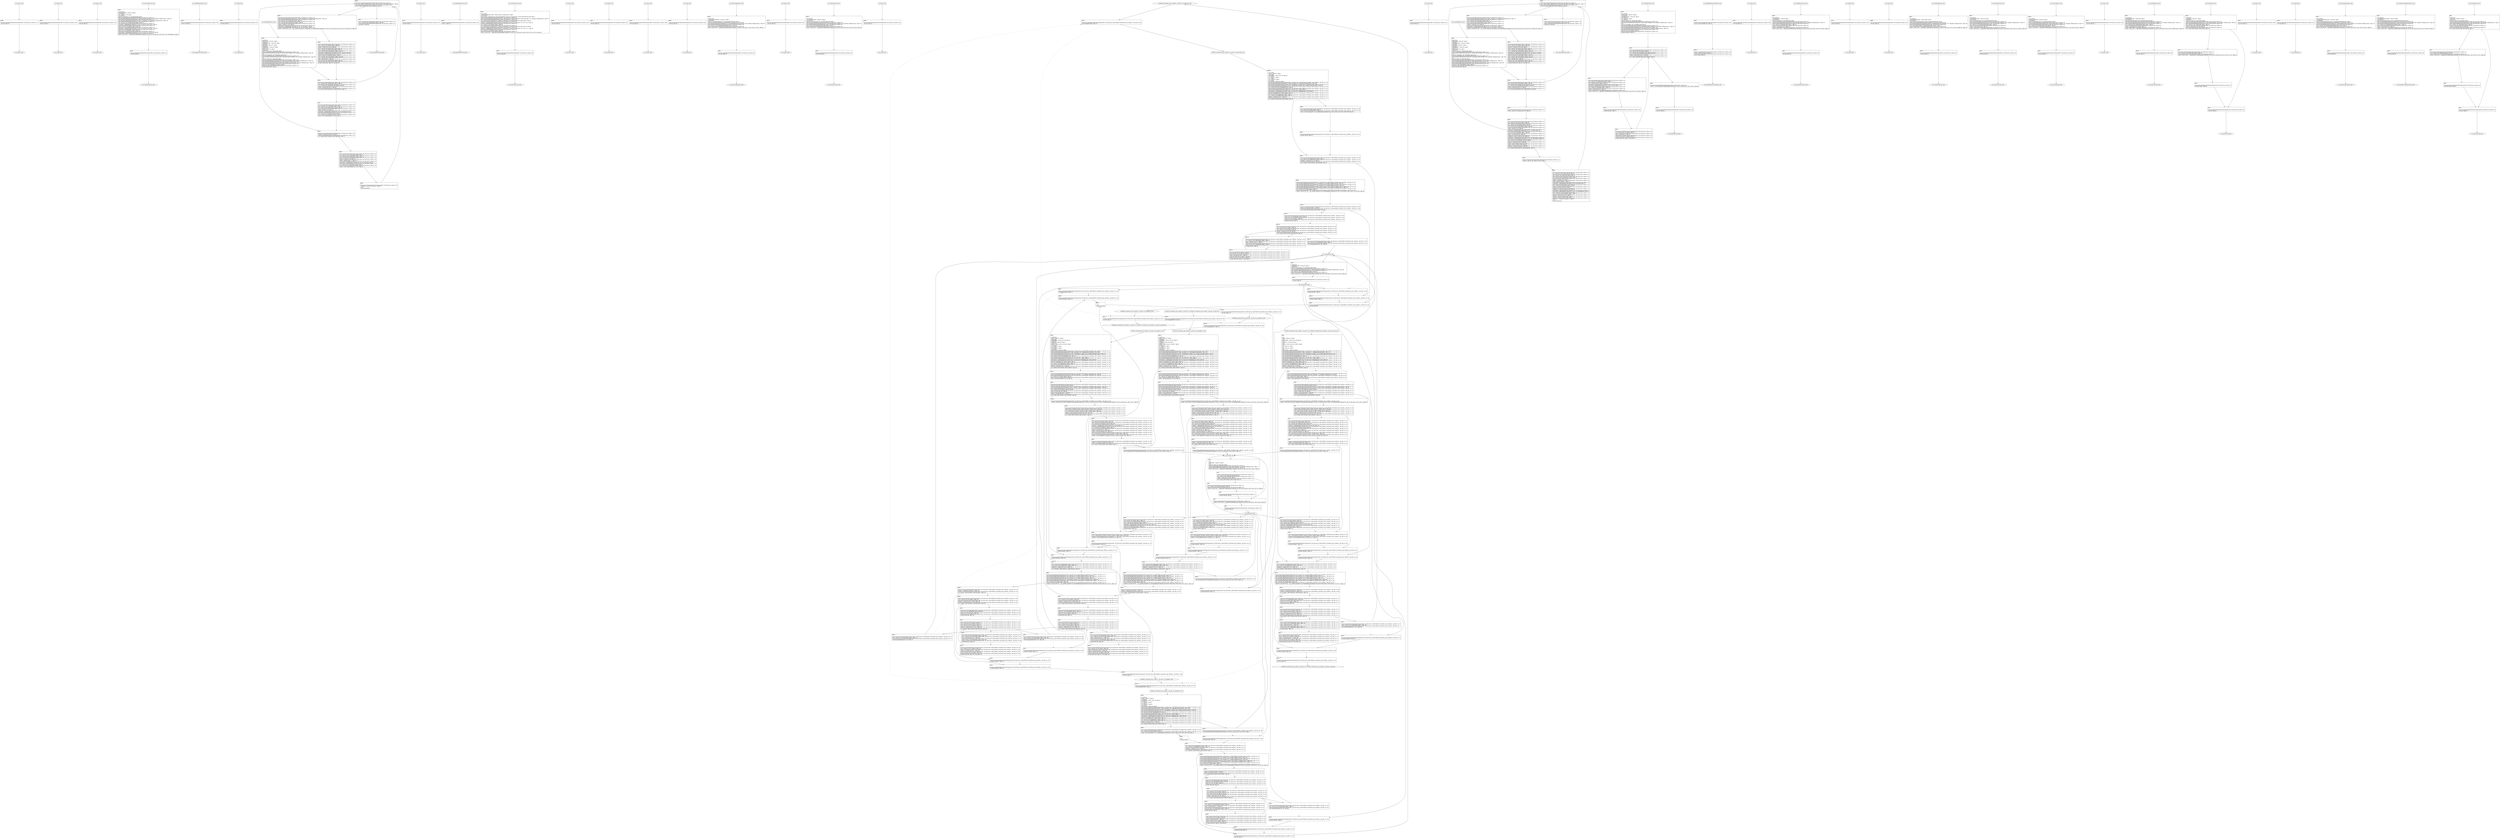 digraph "icfg graph" {
BBio_ll_good1_end [label="{io_ll_good1_end}"];
BBio_ll_bad6_end [label="{io_ll_bad6_end}"];
BBio_ll_good5_end [label="{io_ll_good5_end}"];
BBio_ll_printWcharLine_end [label="{io_ll_printWcharLine_end}"];
BBio_ll_globalReturnsFalse_end [label="{io_ll_globalReturnsFalse_end}"];
BBio_ll_bad8_end [label="{io_ll_bad8_end}"];
BBio_ll_decodeHexWChars_end [label="{io_ll_decodeHexWChars_end}"];
BBio_ll_good7_end [label="{io_ll_good7_end}"];
BBio_ll_globalReturnsTrue_end [label="{io_ll_globalReturnsTrue_end}"];
BBio_ll_printStructLine_end [label="{io_ll_printStructLine_end}"];
BBio_ll_bad7_end [label="{io_ll_bad7_end}"];
BBio_ll_good6_end [label="{io_ll_good6_end}"];
BBio_ll_bad2_end [label="{io_ll_bad2_end}"];
BBio_ll_bad9_end [label="{io_ll_bad9_end}"];
BBio_ll_printUnsignedLine_end [label="{io_ll_printUnsignedLine_end}"];
BBio_ll_good4_end [label="{io_ll_good4_end}"];
BBio_ll_printSizeTLine_end [label="{io_ll_printSizeTLine_end}"];
BBio_ll_bad5_end [label="{io_ll_bad5_end}"];
BBCWE606_Unchecked_Loop_Condition__char_file_10_ll_goodG2B1_end [label="{CWE606_Unchecked_Loop_Condition__char_file_10_ll_goodG2B1_end}"];
BBCWE606_Unchecked_Loop_Condition__char_file_10_ll_goodB2G1_end [label="{CWE606_Unchecked_Loop_Condition__char_file_10_ll_goodB2G1_end}"];
BBio_ll_printLine_end [label="{io_ll_printLine_end}"];
BBio_ll_bad4_end [label="{io_ll_bad4_end}"];
BBio_ll_decodeHexChars_end [label="{io_ll_decodeHexChars_end}"];
BBio_ll_printBytesLine_end [label="{io_ll_printBytesLine_end}"];
BBio_ll_globalReturnsTrueOrFalse_end [label="{io_ll_globalReturnsTrueOrFalse_end}"];
BBio_ll_good3_end [label="{io_ll_good3_end}"];
BBCWE606_Unchecked_Loop_Condition__char_file_10_ll_CWE606_Unchecked_Loop_Condition__char_file_10_bad_end [label="{CWE606_Unchecked_Loop_Condition__char_file_10_ll_CWE606_Unchecked_Loop_Condition__char_file_10_bad_end}"];
BBio_ll_printHexCharLine_end [label="{io_ll_printHexCharLine_end}"];
BBio_ll_good9_end [label="{io_ll_good9_end}"];
BBio_ll_bad3_end [label="{io_ll_bad3_end}"];
BBio_ll_printDoubleLine_end [label="{io_ll_printDoubleLine_end}"];
BBio_ll_printShortLine_end [label="{io_ll_printShortLine_end}"];
BBio_ll_printLongLine_end [label="{io_ll_printLongLine_end}"];
BBio_ll_bad1_end [label="{io_ll_bad1_end}"];
BBio_ll_printFloatLine_end [label="{io_ll_printFloatLine_end}"];
BBCWE606_Unchecked_Loop_Condition__char_file_10_ll_goodG2B2_end [label="{CWE606_Unchecked_Loop_Condition__char_file_10_ll_goodG2B2_end}"];
BBio_ll_printWLine_end [label="{io_ll_printWLine_end}"];
BBio_ll_good2_end [label="{io_ll_good2_end}"];
BBio_ll_printIntLine_end [label="{io_ll_printIntLine_end}"];
BBCWE606_Unchecked_Loop_Condition__char_file_10_ll_goodB2G2_end [label="{CWE606_Unchecked_Loop_Condition__char_file_10_ll_goodB2G2_end}"];
BBio_ll_good8_end [label="{io_ll_good8_end}"];
BBio_ll_printLongLongLine_end [label="{io_ll_printLongLongLine_end}"];
BBio_ll_printHexUnsignedCharLine_end [label="{io_ll_printHexUnsignedCharLine_end}"];
BBio_ll_printSinkLine_end [label="{io_ll_printSinkLine_end}"];
BBCWE606_Unchecked_Loop_Condition__char_file_10_ll_CWE606_Unchecked_Loop_Condition__char_file_10_good_end [label="{CWE606_Unchecked_Loop_Condition__char_file_10_ll_CWE606_Unchecked_Loop_Condition__char_file_10_good_end}"];
BBio_ll_good1_start [label="{io_ll_good1_start}", shape=record];
io_ll_good1BB69 [label="{BB69:\l\l/home/raoxue/Desktop/MemVerif/workspace/000_109_083/source_code/io.c:187\l
  ret void, !dbg !52\l
}", shape=record];
BBio_ll_bad6_start [label="{io_ll_bad6_start}", shape=record];
io_ll_bad6BB83 [label="{BB83:\l\l/home/raoxue/Desktop/MemVerif/workspace/000_109_083/source_code/io.c:203\l
  ret void, !dbg !52\l
}", shape=record];
BBio_ll_good5_start [label="{io_ll_good5_start}", shape=record];
io_ll_good5BB73 [label="{BB73:\l\l/home/raoxue/Desktop/MemVerif/workspace/000_109_083/source_code/io.c:191\l
  ret void, !dbg !52\l
}", shape=record];
BBio_ll_printWcharLine_start [label="{io_ll_printWcharLine_start}", shape=record];
io_ll_printWcharLineBB28 [label="{BB28:\l\l/:3413340416\l
  %wideChar.addr = alloca i32, align 4\l
/:3413340416\l
  %s = alloca [2 x i32], align 4\l
/:3413340416\l
  store i32 %wideChar, i32* %wideChar.addr, align 4\l
/home/raoxue/Desktop/MemVerif/workspace/000_109_083/source_code/io.c:70\l
  call void @llvm.dbg.declare(metadata i32* %wideChar.addr, metadata !162, metadata !DIExpression()), !dbg !163\l
/home/raoxue/Desktop/MemVerif/workspace/000_109_083/source_code/io.c:74\l
  call void @llvm.dbg.declare(metadata [2 x i32]* %s, metadata !164, metadata !DIExpression()), !dbg !168\l
/home/raoxue/Desktop/MemVerif/workspace/000_109_083/source_code/io.c:75\l
  %0 = load i32, i32* %wideChar.addr, align 4, !dbg !61\l
/home/raoxue/Desktop/MemVerif/workspace/000_109_083/source_code/io.c:75\l
  %arrayidx = getelementptr inbounds [2 x i32], [2 x i32]* %s, i64 0, i64 0, !dbg !62\l
/home/raoxue/Desktop/MemVerif/workspace/000_109_083/source_code/io.c:75\l
  store i32 %0, i32* %arrayidx, align 4, !dbg !63\l
/home/raoxue/Desktop/MemVerif/workspace/000_109_083/source_code/io.c:76\l
  %arrayidx1 = getelementptr inbounds [2 x i32], [2 x i32]* %s, i64 0, i64 1, !dbg !64\l
/home/raoxue/Desktop/MemVerif/workspace/000_109_083/source_code/io.c:76\l
  store i32 0, i32* %arrayidx1, align 4, !dbg !65\l
/home/raoxue/Desktop/MemVerif/workspace/000_109_083/source_code/io.c:77\l
  %arraydecay = getelementptr inbounds [2 x i32], [2 x i32]* %s, i64 0, i64 0, !dbg !66\l
/home/raoxue/Desktop/MemVerif/workspace/000_109_083/source_code/io.c:77\l
  %call = call i32 (i8*, ...) @printf(i8* getelementptr inbounds ([5 x i8], [5 x i8]* @.str.10, i64 0, i64 0), i32* %arraydecay), !dbg !67\l
}", shape=record];
io_ll_printWcharLineBB28 [label="{BB28:\l\l/:3413340416\l
  %wideChar.addr = alloca i32, align 4\l
/:3413340416\l
  %s = alloca [2 x i32], align 4\l
/:3413340416\l
  store i32 %wideChar, i32* %wideChar.addr, align 4\l
/home/raoxue/Desktop/MemVerif/workspace/000_109_083/source_code/io.c:70\l
  call void @llvm.dbg.declare(metadata i32* %wideChar.addr, metadata !162, metadata !DIExpression()), !dbg !163\l
/home/raoxue/Desktop/MemVerif/workspace/000_109_083/source_code/io.c:74\l
  call void @llvm.dbg.declare(metadata [2 x i32]* %s, metadata !164, metadata !DIExpression()), !dbg !168\l
/home/raoxue/Desktop/MemVerif/workspace/000_109_083/source_code/io.c:75\l
  %0 = load i32, i32* %wideChar.addr, align 4, !dbg !61\l
/home/raoxue/Desktop/MemVerif/workspace/000_109_083/source_code/io.c:75\l
  %arrayidx = getelementptr inbounds [2 x i32], [2 x i32]* %s, i64 0, i64 0, !dbg !62\l
/home/raoxue/Desktop/MemVerif/workspace/000_109_083/source_code/io.c:75\l
  store i32 %0, i32* %arrayidx, align 4, !dbg !63\l
/home/raoxue/Desktop/MemVerif/workspace/000_109_083/source_code/io.c:76\l
  %arrayidx1 = getelementptr inbounds [2 x i32], [2 x i32]* %s, i64 0, i64 1, !dbg !64\l
/home/raoxue/Desktop/MemVerif/workspace/000_109_083/source_code/io.c:76\l
  store i32 0, i32* %arrayidx1, align 4, !dbg !65\l
/home/raoxue/Desktop/MemVerif/workspace/000_109_083/source_code/io.c:77\l
  %arraydecay = getelementptr inbounds [2 x i32], [2 x i32]* %s, i64 0, i64 0, !dbg !66\l
/home/raoxue/Desktop/MemVerif/workspace/000_109_083/source_code/io.c:77\l
  %call = call i32 (i8*, ...) @printf(i8* getelementptr inbounds ([5 x i8], [5 x i8]* @.str.10, i64 0, i64 0), i32* %arraydecay), !dbg !67\l
}", shape=record];
io_ll_printWcharLineBB29 [label="{BB29:\l\l/home/raoxue/Desktop/MemVerif/workspace/000_109_083/source_code/io.c:78\l
  ret void, !dbg !68\l
}", shape=record];
BBio_ll_globalReturnsFalse_start [label="{io_ll_globalReturnsFalse_start}", shape=record];
io_ll_globalReturnsFalseBB66 [label="{BB66:\l\l/home/raoxue/Desktop/MemVerif/workspace/000_109_083/source_code/io.c:163\l
  ret i32 0, !dbg !52\l
}", shape=record];
BBio_ll_bad8_start [label="{io_ll_bad8_start}", shape=record];
io_ll_bad8BB85 [label="{BB85:\l\l/home/raoxue/Desktop/MemVerif/workspace/000_109_083/source_code/io.c:205\l
  ret void, !dbg !52\l
}", shape=record];
BBio_ll_decodeHexWChars_start [label="{io_ll_decodeHexWChars_start}", shape=record];
io_ll_decodeHexWCharsBB55 [label="{BB55:\l\l/:106486344\l
  %bytes.addr = alloca i8*, align 8\l
/:106486344\l
  %numBytes.addr = alloca i64, align 8\l
/:106486344\l
  %hex.addr = alloca i32*, align 8\l
/:106486344\l
  %numWritten = alloca i64, align 8\l
/:106486344\l
  %byte = alloca i32, align 4\l
/:106486344\l
  store i8* %bytes, i8** %bytes.addr, align 8\l
/home/raoxue/Desktop/MemVerif/workspace/000_109_083/source_code/io.c:135\l
  call void @llvm.dbg.declare(metadata i8** %bytes.addr, metadata !290, metadata !DIExpression()), !dbg !291\l
/:135\l
  store i64 %numBytes, i64* %numBytes.addr, align 8\l
/home/raoxue/Desktop/MemVerif/workspace/000_109_083/source_code/io.c:135\l
  call void @llvm.dbg.declare(metadata i64* %numBytes.addr, metadata !292, metadata !DIExpression()), !dbg !293\l
/:135\l
  store i32* %hex, i32** %hex.addr, align 8\l
/home/raoxue/Desktop/MemVerif/workspace/000_109_083/source_code/io.c:135\l
  call void @llvm.dbg.declare(metadata i32** %hex.addr, metadata !294, metadata !DIExpression()), !dbg !295\l
/home/raoxue/Desktop/MemVerif/workspace/000_109_083/source_code/io.c:137\l
  call void @llvm.dbg.declare(metadata i64* %numWritten, metadata !296, metadata !DIExpression()), !dbg !297\l
/home/raoxue/Desktop/MemVerif/workspace/000_109_083/source_code/io.c:137\l
  store i64 0, i64* %numWritten, align 8, !dbg !65\l
/home/raoxue/Desktop/MemVerif/workspace/000_109_083/source_code/io.c:143\l
  br label %while.cond, !dbg !66\l
}", shape=record];
io_ll_decodeHexWCharsBB56 [label="{BB56:\l\l/home/raoxue/Desktop/MemVerif/workspace/000_109_083/source_code/io.c:143\l
  %0 = load i64, i64* %numWritten, align 8, !dbg !67\l
/home/raoxue/Desktop/MemVerif/workspace/000_109_083/source_code/io.c:143\l
  %1 = load i64, i64* %numBytes.addr, align 8, !dbg !68\l
/home/raoxue/Desktop/MemVerif/workspace/000_109_083/source_code/io.c:143\l
  %cmp = icmp ult i64 %0, %1, !dbg !69\l
/home/raoxue/Desktop/MemVerif/workspace/000_109_083/source_code/io.c:143\l
  br i1 %cmp, label %land.lhs.true, label %land.end, !dbg !70\l
}", shape=record];
io_ll_decodeHexWCharsBB57 [label="{BB57:\l\l/home/raoxue/Desktop/MemVerif/workspace/000_109_083/source_code/io.c:143\l
  %2 = load i32*, i32** %hex.addr, align 8, !dbg !71\l
/home/raoxue/Desktop/MemVerif/workspace/000_109_083/source_code/io.c:143\l
  %3 = load i64, i64* %numWritten, align 8, !dbg !72\l
/home/raoxue/Desktop/MemVerif/workspace/000_109_083/source_code/io.c:143\l
  %mul = mul i64 2, %3, !dbg !73\l
/home/raoxue/Desktop/MemVerif/workspace/000_109_083/source_code/io.c:143\l
  %arrayidx = getelementptr inbounds i32, i32* %2, i64 %mul, !dbg !71\l
/home/raoxue/Desktop/MemVerif/workspace/000_109_083/source_code/io.c:143\l
  %4 = load i32, i32* %arrayidx, align 4, !dbg !71\l
/home/raoxue/Desktop/MemVerif/workspace/000_109_083/source_code/io.c:143\l
  %call = call i32 @iswxdigit(i32 %4) #5, !dbg !74\l
}", shape=record];
io_ll_decodeHexWCharsBB57 [label="{BB57:\l\l/home/raoxue/Desktop/MemVerif/workspace/000_109_083/source_code/io.c:143\l
  %2 = load i32*, i32** %hex.addr, align 8, !dbg !71\l
/home/raoxue/Desktop/MemVerif/workspace/000_109_083/source_code/io.c:143\l
  %3 = load i64, i64* %numWritten, align 8, !dbg !72\l
/home/raoxue/Desktop/MemVerif/workspace/000_109_083/source_code/io.c:143\l
  %mul = mul i64 2, %3, !dbg !73\l
/home/raoxue/Desktop/MemVerif/workspace/000_109_083/source_code/io.c:143\l
  %arrayidx = getelementptr inbounds i32, i32* %2, i64 %mul, !dbg !71\l
/home/raoxue/Desktop/MemVerif/workspace/000_109_083/source_code/io.c:143\l
  %4 = load i32, i32* %arrayidx, align 4, !dbg !71\l
/home/raoxue/Desktop/MemVerif/workspace/000_109_083/source_code/io.c:143\l
  %call = call i32 @iswxdigit(i32 %4) #5, !dbg !74\l
}", shape=record];
io_ll_decodeHexWCharsBB59 [label="{BB59:\l\l/home/raoxue/Desktop/MemVerif/workspace/000_109_083/source_code/io.c:143\l
  %tobool = icmp ne i32 %call, 0, !dbg !74\l
/home/raoxue/Desktop/MemVerif/workspace/000_109_083/source_code/io.c:143\l
  br i1 %tobool, label %land.rhs, label %land.end, !dbg !75\l
}", shape=record];
io_ll_decodeHexWCharsBB60 [label="{BB60:\l\l/home/raoxue/Desktop/MemVerif/workspace/000_109_083/source_code/io.c:143\l
  %5 = load i32*, i32** %hex.addr, align 8, !dbg !76\l
/home/raoxue/Desktop/MemVerif/workspace/000_109_083/source_code/io.c:143\l
  %6 = load i64, i64* %numWritten, align 8, !dbg !77\l
/home/raoxue/Desktop/MemVerif/workspace/000_109_083/source_code/io.c:143\l
  %mul1 = mul i64 2, %6, !dbg !78\l
/home/raoxue/Desktop/MemVerif/workspace/000_109_083/source_code/io.c:143\l
  %add = add i64 %mul1, 1, !dbg !79\l
/home/raoxue/Desktop/MemVerif/workspace/000_109_083/source_code/io.c:143\l
  %arrayidx2 = getelementptr inbounds i32, i32* %5, i64 %add, !dbg !76\l
/home/raoxue/Desktop/MemVerif/workspace/000_109_083/source_code/io.c:143\l
  %7 = load i32, i32* %arrayidx2, align 4, !dbg !76\l
/home/raoxue/Desktop/MemVerif/workspace/000_109_083/source_code/io.c:143\l
  %call3 = call i32 @iswxdigit(i32 %7) #5, !dbg !80\l
}", shape=record];
io_ll_decodeHexWCharsBB60 [label="{BB60:\l\l/home/raoxue/Desktop/MemVerif/workspace/000_109_083/source_code/io.c:143\l
  %5 = load i32*, i32** %hex.addr, align 8, !dbg !76\l
/home/raoxue/Desktop/MemVerif/workspace/000_109_083/source_code/io.c:143\l
  %6 = load i64, i64* %numWritten, align 8, !dbg !77\l
/home/raoxue/Desktop/MemVerif/workspace/000_109_083/source_code/io.c:143\l
  %mul1 = mul i64 2, %6, !dbg !78\l
/home/raoxue/Desktop/MemVerif/workspace/000_109_083/source_code/io.c:143\l
  %add = add i64 %mul1, 1, !dbg !79\l
/home/raoxue/Desktop/MemVerif/workspace/000_109_083/source_code/io.c:143\l
  %arrayidx2 = getelementptr inbounds i32, i32* %5, i64 %add, !dbg !76\l
/home/raoxue/Desktop/MemVerif/workspace/000_109_083/source_code/io.c:143\l
  %7 = load i32, i32* %arrayidx2, align 4, !dbg !76\l
/home/raoxue/Desktop/MemVerif/workspace/000_109_083/source_code/io.c:143\l
  %call3 = call i32 @iswxdigit(i32 %7) #5, !dbg !80\l
}", shape=record];
io_ll_decodeHexWCharsBB61 [label="{BB61:\l\l/home/raoxue/Desktop/MemVerif/workspace/000_109_083/source_code/io.c:143\l
  %tobool4 = icmp ne i32 %call3, 0, !dbg !75\l
/:143\l
  br label %land.end\l
}", shape=record];
io_ll_decodeHexWCharsBB58 [label="{BB58:\l\l/home/raoxue/Desktop/MemVerif/workspace/000_109_083/source_code/io.c:0\l
  %8 = phi i1 [ false, %land.lhs.true ], [ false, %while.cond ], [ %tobool4, %land.rhs ], !dbg !81\l
/home/raoxue/Desktop/MemVerif/workspace/000_109_083/source_code/io.c:143\l
  br i1 %8, label %while.body, label %while.end, !dbg !66\l
}", shape=record];
io_ll_decodeHexWCharsBB62 [label="{BB62:\l\l/home/raoxue/Desktop/MemVerif/workspace/000_109_083/source_code/io.c:145\l
  call void @llvm.dbg.declare(metadata i32* %byte, metadata !314, metadata !DIExpression()), !dbg !316\l
/home/raoxue/Desktop/MemVerif/workspace/000_109_083/source_code/io.c:146\l
  %9 = load i32*, i32** %hex.addr, align 8, !dbg !85\l
/home/raoxue/Desktop/MemVerif/workspace/000_109_083/source_code/io.c:146\l
  %10 = load i64, i64* %numWritten, align 8, !dbg !86\l
/home/raoxue/Desktop/MemVerif/workspace/000_109_083/source_code/io.c:146\l
  %mul5 = mul i64 2, %10, !dbg !87\l
/home/raoxue/Desktop/MemVerif/workspace/000_109_083/source_code/io.c:146\l
  %arrayidx6 = getelementptr inbounds i32, i32* %9, i64 %mul5, !dbg !85\l
/home/raoxue/Desktop/MemVerif/workspace/000_109_083/source_code/io.c:146\l
  %call7 = call i32 (i32*, i32*, ...) @__isoc99_swscanf(i32* %arrayidx6, i32* getelementptr inbounds ([5 x i32], [5 x i32]* @.str.16, i64 0, i64 0), i32* %byte) #5, !dbg !88\l
}", shape=record];
io_ll_decodeHexWCharsBB62 [label="{BB62:\l\l/home/raoxue/Desktop/MemVerif/workspace/000_109_083/source_code/io.c:145\l
  call void @llvm.dbg.declare(metadata i32* %byte, metadata !314, metadata !DIExpression()), !dbg !316\l
/home/raoxue/Desktop/MemVerif/workspace/000_109_083/source_code/io.c:146\l
  %9 = load i32*, i32** %hex.addr, align 8, !dbg !85\l
/home/raoxue/Desktop/MemVerif/workspace/000_109_083/source_code/io.c:146\l
  %10 = load i64, i64* %numWritten, align 8, !dbg !86\l
/home/raoxue/Desktop/MemVerif/workspace/000_109_083/source_code/io.c:146\l
  %mul5 = mul i64 2, %10, !dbg !87\l
/home/raoxue/Desktop/MemVerif/workspace/000_109_083/source_code/io.c:146\l
  %arrayidx6 = getelementptr inbounds i32, i32* %9, i64 %mul5, !dbg !85\l
/home/raoxue/Desktop/MemVerif/workspace/000_109_083/source_code/io.c:146\l
  %call7 = call i32 (i32*, i32*, ...) @__isoc99_swscanf(i32* %arrayidx6, i32* getelementptr inbounds ([5 x i32], [5 x i32]* @.str.16, i64 0, i64 0), i32* %byte) #5, !dbg !88\l
}", shape=record];
io_ll_decodeHexWCharsBB64 [label="{BB64:\l\l/home/raoxue/Desktop/MemVerif/workspace/000_109_083/source_code/io.c:147\l
  %11 = load i32, i32* %byte, align 4, !dbg !89\l
/home/raoxue/Desktop/MemVerif/workspace/000_109_083/source_code/io.c:147\l
  %conv = trunc i32 %11 to i8, !dbg !90\l
/home/raoxue/Desktop/MemVerif/workspace/000_109_083/source_code/io.c:147\l
  %12 = load i8*, i8** %bytes.addr, align 8, !dbg !91\l
/home/raoxue/Desktop/MemVerif/workspace/000_109_083/source_code/io.c:147\l
  %13 = load i64, i64* %numWritten, align 8, !dbg !92\l
/home/raoxue/Desktop/MemVerif/workspace/000_109_083/source_code/io.c:147\l
  %arrayidx8 = getelementptr inbounds i8, i8* %12, i64 %13, !dbg !91\l
/home/raoxue/Desktop/MemVerif/workspace/000_109_083/source_code/io.c:147\l
  store i8 %conv, i8* %arrayidx8, align 1, !dbg !93\l
/home/raoxue/Desktop/MemVerif/workspace/000_109_083/source_code/io.c:148\l
  %14 = load i64, i64* %numWritten, align 8, !dbg !94\l
/home/raoxue/Desktop/MemVerif/workspace/000_109_083/source_code/io.c:148\l
  %inc = add i64 %14, 1, !dbg !94\l
/home/raoxue/Desktop/MemVerif/workspace/000_109_083/source_code/io.c:148\l
  store i64 %inc, i64* %numWritten, align 8, !dbg !94\l
/home/raoxue/Desktop/MemVerif/workspace/000_109_083/source_code/io.c:143\l
  br label %while.cond, !dbg !66, !llvm.loop !95\l
}", shape=record];
io_ll_decodeHexWCharsBB63 [label="{BB63:\l\l/home/raoxue/Desktop/MemVerif/workspace/000_109_083/source_code/io.c:151\l
  %15 = load i64, i64* %numWritten, align 8, !dbg !98\l
/home/raoxue/Desktop/MemVerif/workspace/000_109_083/source_code/io.c:151\l
  ret i64 %15, !dbg !99\l
}", shape=record];
BBio_ll_good7_start [label="{io_ll_good7_start}", shape=record];
io_ll_good7BB75 [label="{BB75:\l\l/home/raoxue/Desktop/MemVerif/workspace/000_109_083/source_code/io.c:193\l
  ret void, !dbg !52\l
}", shape=record];
BBio_ll_globalReturnsTrue_start [label="{io_ll_globalReturnsTrue_start}", shape=record];
io_ll_globalReturnsTrueBB65 [label="{BB65:\l\l/home/raoxue/Desktop/MemVerif/workspace/000_109_083/source_code/io.c:158\l
  ret i32 1, !dbg !52\l
}", shape=record];
BBio_ll_printStructLine_start [label="{io_ll_printStructLine_start}", shape=record];
io_ll_printStructLineBB36 [label="{BB36:\l\l/:3413340416\l
  %structTwoIntsStruct.addr = alloca %struct._twoIntsStruct*, align 8\l
/:3413340416\l
  store %struct._twoIntsStruct* %structTwoIntsStruct, %struct._twoIntsStruct** %structTwoIntsStruct.addr, align 8\l
/home/raoxue/Desktop/MemVerif/workspace/000_109_083/source_code/io.c:95\l
  call void @llvm.dbg.declare(metadata %struct._twoIntsStruct** %structTwoIntsStruct.addr, metadata !212, metadata !DIExpression()), !dbg !213\l
/home/raoxue/Desktop/MemVerif/workspace/000_109_083/source_code/io.c:97\l
  %0 = load %struct._twoIntsStruct*, %struct._twoIntsStruct** %structTwoIntsStruct.addr, align 8, !dbg !61\l
/home/raoxue/Desktop/MemVerif/workspace/000_109_083/source_code/io.c:97\l
  %intOne = getelementptr inbounds %struct._twoIntsStruct, %struct._twoIntsStruct* %0, i32 0, i32 0, !dbg !62\l
/home/raoxue/Desktop/MemVerif/workspace/000_109_083/source_code/io.c:97\l
  %1 = load i32, i32* %intOne, align 4, !dbg !62\l
/home/raoxue/Desktop/MemVerif/workspace/000_109_083/source_code/io.c:97\l
  %2 = load %struct._twoIntsStruct*, %struct._twoIntsStruct** %structTwoIntsStruct.addr, align 8, !dbg !63\l
/home/raoxue/Desktop/MemVerif/workspace/000_109_083/source_code/io.c:97\l
  %intTwo = getelementptr inbounds %struct._twoIntsStruct, %struct._twoIntsStruct* %2, i32 0, i32 1, !dbg !64\l
/home/raoxue/Desktop/MemVerif/workspace/000_109_083/source_code/io.c:97\l
  %3 = load i32, i32* %intTwo, align 4, !dbg !64\l
/home/raoxue/Desktop/MemVerif/workspace/000_109_083/source_code/io.c:97\l
  %call = call i32 (i8*, ...) @printf(i8* getelementptr inbounds ([10 x i8], [10 x i8]* @.str.13, i64 0, i64 0), i32 %1, i32 %3), !dbg !65\l
}", shape=record];
io_ll_printStructLineBB36 [label="{BB36:\l\l/:3413340416\l
  %structTwoIntsStruct.addr = alloca %struct._twoIntsStruct*, align 8\l
/:3413340416\l
  store %struct._twoIntsStruct* %structTwoIntsStruct, %struct._twoIntsStruct** %structTwoIntsStruct.addr, align 8\l
/home/raoxue/Desktop/MemVerif/workspace/000_109_083/source_code/io.c:95\l
  call void @llvm.dbg.declare(metadata %struct._twoIntsStruct** %structTwoIntsStruct.addr, metadata !212, metadata !DIExpression()), !dbg !213\l
/home/raoxue/Desktop/MemVerif/workspace/000_109_083/source_code/io.c:97\l
  %0 = load %struct._twoIntsStruct*, %struct._twoIntsStruct** %structTwoIntsStruct.addr, align 8, !dbg !61\l
/home/raoxue/Desktop/MemVerif/workspace/000_109_083/source_code/io.c:97\l
  %intOne = getelementptr inbounds %struct._twoIntsStruct, %struct._twoIntsStruct* %0, i32 0, i32 0, !dbg !62\l
/home/raoxue/Desktop/MemVerif/workspace/000_109_083/source_code/io.c:97\l
  %1 = load i32, i32* %intOne, align 4, !dbg !62\l
/home/raoxue/Desktop/MemVerif/workspace/000_109_083/source_code/io.c:97\l
  %2 = load %struct._twoIntsStruct*, %struct._twoIntsStruct** %structTwoIntsStruct.addr, align 8, !dbg !63\l
/home/raoxue/Desktop/MemVerif/workspace/000_109_083/source_code/io.c:97\l
  %intTwo = getelementptr inbounds %struct._twoIntsStruct, %struct._twoIntsStruct* %2, i32 0, i32 1, !dbg !64\l
/home/raoxue/Desktop/MemVerif/workspace/000_109_083/source_code/io.c:97\l
  %3 = load i32, i32* %intTwo, align 4, !dbg !64\l
/home/raoxue/Desktop/MemVerif/workspace/000_109_083/source_code/io.c:97\l
  %call = call i32 (i8*, ...) @printf(i8* getelementptr inbounds ([10 x i8], [10 x i8]* @.str.13, i64 0, i64 0), i32 %1, i32 %3), !dbg !65\l
}", shape=record];
io_ll_printStructLineBB37 [label="{BB37:\l\l/home/raoxue/Desktop/MemVerif/workspace/000_109_083/source_code/io.c:98\l
  ret void, !dbg !66\l
}", shape=record];
BBio_ll_bad7_start [label="{io_ll_bad7_start}", shape=record];
io_ll_bad7BB84 [label="{BB84:\l\l/home/raoxue/Desktop/MemVerif/workspace/000_109_083/source_code/io.c:204\l
  ret void, !dbg !52\l
}", shape=record];
BBio_ll_good6_start [label="{io_ll_good6_start}", shape=record];
io_ll_good6BB74 [label="{BB74:\l\l/home/raoxue/Desktop/MemVerif/workspace/000_109_083/source_code/io.c:192\l
  ret void, !dbg !52\l
}", shape=record];
BBio_ll_bad2_start [label="{io_ll_bad2_start}", shape=record];
io_ll_bad2BB79 [label="{BB79:\l\l/home/raoxue/Desktop/MemVerif/workspace/000_109_083/source_code/io.c:199\l
  ret void, !dbg !52\l
}", shape=record];
BBio_ll_bad9_start [label="{io_ll_bad9_start}", shape=record];
io_ll_bad9BB86 [label="{BB86:\l\l/home/raoxue/Desktop/MemVerif/workspace/000_109_083/source_code/io.c:206\l
  ret void, !dbg !52\l
}", shape=record];
BBio_ll_printUnsignedLine_start [label="{io_ll_printUnsignedLine_start}", shape=record];
io_ll_printUnsignedLineBB30 [label="{BB30:\l\l/:106647384\l
  %unsignedNumber.addr = alloca i32, align 4\l
/:106647384\l
  store i32 %unsignedNumber, i32* %unsignedNumber.addr, align 4\l
/home/raoxue/Desktop/MemVerif/workspace/000_109_083/source_code/io.c:80\l
  call void @llvm.dbg.declare(metadata i32* %unsignedNumber.addr, metadata !180, metadata !DIExpression()), !dbg !181\l
/home/raoxue/Desktop/MemVerif/workspace/000_109_083/source_code/io.c:82\l
  %0 = load i32, i32* %unsignedNumber.addr, align 4, !dbg !54\l
/home/raoxue/Desktop/MemVerif/workspace/000_109_083/source_code/io.c:82\l
  %call = call i32 (i8*, ...) @printf(i8* getelementptr inbounds ([4 x i8], [4 x i8]* @.str.11, i64 0, i64 0), i32 %0), !dbg !55\l
}", shape=record];
io_ll_printUnsignedLineBB30 [label="{BB30:\l\l/:106647384\l
  %unsignedNumber.addr = alloca i32, align 4\l
/:106647384\l
  store i32 %unsignedNumber, i32* %unsignedNumber.addr, align 4\l
/home/raoxue/Desktop/MemVerif/workspace/000_109_083/source_code/io.c:80\l
  call void @llvm.dbg.declare(metadata i32* %unsignedNumber.addr, metadata !180, metadata !DIExpression()), !dbg !181\l
/home/raoxue/Desktop/MemVerif/workspace/000_109_083/source_code/io.c:82\l
  %0 = load i32, i32* %unsignedNumber.addr, align 4, !dbg !54\l
/home/raoxue/Desktop/MemVerif/workspace/000_109_083/source_code/io.c:82\l
  %call = call i32 (i8*, ...) @printf(i8* getelementptr inbounds ([4 x i8], [4 x i8]* @.str.11, i64 0, i64 0), i32 %0), !dbg !55\l
}", shape=record];
io_ll_printUnsignedLineBB31 [label="{BB31:\l\l/home/raoxue/Desktop/MemVerif/workspace/000_109_083/source_code/io.c:83\l
  ret void, !dbg !56\l
}", shape=record];
BBio_ll_good4_start [label="{io_ll_good4_start}", shape=record];
io_ll_good4BB72 [label="{BB72:\l\l/home/raoxue/Desktop/MemVerif/workspace/000_109_083/source_code/io.c:190\l
  ret void, !dbg !52\l
}", shape=record];
BBio_ll_printSizeTLine_start [label="{io_ll_printSizeTLine_start}", shape=record];
io_ll_printSizeTLineBB24 [label="{BB24:\l\l/:3413340416\l
  %sizeTNumber.addr = alloca i64, align 8\l
/:3413340416\l
  store i64 %sizeTNumber, i64* %sizeTNumber.addr, align 8\l
/home/raoxue/Desktop/MemVerif/workspace/000_109_083/source_code/io.c:60\l
  call void @llvm.dbg.declare(metadata i64* %sizeTNumber.addr, metadata !146, metadata !DIExpression()), !dbg !147\l
/home/raoxue/Desktop/MemVerif/workspace/000_109_083/source_code/io.c:62\l
  %0 = load i64, i64* %sizeTNumber.addr, align 8, !dbg !57\l
/home/raoxue/Desktop/MemVerif/workspace/000_109_083/source_code/io.c:62\l
  %call = call i32 (i8*, ...) @printf(i8* getelementptr inbounds ([5 x i8], [5 x i8]* @.str.8, i64 0, i64 0), i64 %0), !dbg !58\l
}", shape=record];
io_ll_printSizeTLineBB24 [label="{BB24:\l\l/:3413340416\l
  %sizeTNumber.addr = alloca i64, align 8\l
/:3413340416\l
  store i64 %sizeTNumber, i64* %sizeTNumber.addr, align 8\l
/home/raoxue/Desktop/MemVerif/workspace/000_109_083/source_code/io.c:60\l
  call void @llvm.dbg.declare(metadata i64* %sizeTNumber.addr, metadata !146, metadata !DIExpression()), !dbg !147\l
/home/raoxue/Desktop/MemVerif/workspace/000_109_083/source_code/io.c:62\l
  %0 = load i64, i64* %sizeTNumber.addr, align 8, !dbg !57\l
/home/raoxue/Desktop/MemVerif/workspace/000_109_083/source_code/io.c:62\l
  %call = call i32 (i8*, ...) @printf(i8* getelementptr inbounds ([5 x i8], [5 x i8]* @.str.8, i64 0, i64 0), i64 %0), !dbg !58\l
}", shape=record];
io_ll_printSizeTLineBB25 [label="{BB25:\l\l/home/raoxue/Desktop/MemVerif/workspace/000_109_083/source_code/io.c:63\l
  ret void, !dbg !59\l
}", shape=record];
BBio_ll_bad5_start [label="{io_ll_bad5_start}", shape=record];
io_ll_bad5BB82 [label="{BB82:\l\l/home/raoxue/Desktop/MemVerif/workspace/000_109_083/source_code/io.c:202\l
  ret void, !dbg !52\l
}", shape=record];
BBCWE606_Unchecked_Loop_Condition__char_file_10_ll_goodG2B1_start [label="{CWE606_Unchecked_Loop_Condition__char_file_10_ll_goodG2B1_start}", shape=record];
CWE606_Unchecked_Loop_Condition__char_file_10_ll_goodG2B1BB78 [label="{BB78:\l\l/:117064120\l
  %data = alloca i8*, align 8\l
/:117064120\l
  %dataBuffer = alloca [100 x i8], align 16\l
/:117064120\l
  %i = alloca i32, align 4\l
/:117064120\l
  %n = alloca i32, align 4\l
/:117064120\l
  %intVariable = alloca i32, align 4\l
/home/raoxue/Desktop/MemVerif/workspace/000_109_083/source_code/CWE606_Unchecked_Loop_Condition__char_file_10.c:199\l
  call void @llvm.dbg.declare(metadata i8** %data, metadata !365, metadata !DIExpression()), !dbg !366\l
/home/raoxue/Desktop/MemVerif/workspace/000_109_083/source_code/CWE606_Unchecked_Loop_Condition__char_file_10.c:200\l
  call void @llvm.dbg.declare(metadata [100 x i8]* %dataBuffer, metadata !367, metadata !DIExpression()), !dbg !368\l
/home/raoxue/Desktop/MemVerif/workspace/000_109_083/source_code/CWE606_Unchecked_Loop_Condition__char_file_10.c:200\l
  %0 = bitcast [100 x i8]* %dataBuffer to i8*, !dbg !21\l
/home/raoxue/Desktop/MemVerif/workspace/000_109_083/source_code/CWE606_Unchecked_Loop_Condition__char_file_10.c:200\l
  call void @llvm.memset.p0i8.i64(i8* align 16 %0, i8 0, i64 100, i1 false), !dbg !21\l
/home/raoxue/Desktop/MemVerif/workspace/000_109_083/source_code/CWE606_Unchecked_Loop_Condition__char_file_10.c:201\l
  %arraydecay = getelementptr inbounds [100 x i8], [100 x i8]* %dataBuffer, i64 0, i64 0, !dbg !22\l
/home/raoxue/Desktop/MemVerif/workspace/000_109_083/source_code/CWE606_Unchecked_Loop_Condition__char_file_10.c:201\l
  store i8* %arraydecay, i8** %data, align 8, !dbg !23\l
/home/raoxue/Desktop/MemVerif/workspace/000_109_083/source_code/CWE606_Unchecked_Loop_Condition__char_file_10.c:202\l
  %1 = load i32, i32* @globalFalse, align 4, !dbg !24\l
/home/raoxue/Desktop/MemVerif/workspace/000_109_083/source_code/CWE606_Unchecked_Loop_Condition__char_file_10.c:202\l
  %tobool = icmp ne i32 %1, 0, !dbg !24\l
/home/raoxue/Desktop/MemVerif/workspace/000_109_083/source_code/CWE606_Unchecked_Loop_Condition__char_file_10.c:202\l
  br i1 %tobool, label %if.then, label %if.else, !dbg !26\l
}", shape=record];
CWE606_Unchecked_Loop_Condition__char_file_10_ll_goodG2B1BB79 [label="{BB79:\l\l/home/raoxue/Desktop/MemVerif/workspace/000_109_083/source_code/CWE606_Unchecked_Loop_Condition__char_file_10.c:205\l
  call void @printLine(i8* getelementptr inbounds ([21 x i8], [21 x i8]* @.str.4, i64 0, i64 0)), !dbg !27\l
}", shape=record];
CWE606_Unchecked_Loop_Condition__char_file_10_ll_goodG2B1BB79 [label="{BB79:\l\l/home/raoxue/Desktop/MemVerif/workspace/000_109_083/source_code/CWE606_Unchecked_Loop_Condition__char_file_10.c:205\l
  call void @printLine(i8* getelementptr inbounds ([21 x i8], [21 x i8]* @.str.4, i64 0, i64 0)), !dbg !27\l
}", shape=record];
CWE606_Unchecked_Loop_Condition__char_file_10_ll_goodG2B1BB81 [label="{BB81:\l\l/home/raoxue/Desktop/MemVerif/workspace/000_109_083/source_code/CWE606_Unchecked_Loop_Condition__char_file_10.c:206\l
  br label %if.end, !dbg !29\l
}", shape=record];
CWE606_Unchecked_Loop_Condition__char_file_10_ll_goodG2B1BB80 [label="{BB80:\l\l/home/raoxue/Desktop/MemVerif/workspace/000_109_083/source_code/CWE606_Unchecked_Loop_Condition__char_file_10.c:210\l
  %2 = load i8*, i8** %data, align 8, !dbg !30\l
/home/raoxue/Desktop/MemVerif/workspace/000_109_083/source_code/CWE606_Unchecked_Loop_Condition__char_file_10.c:210\l
  %call = call i8* @strcpy(i8* %2, i8* getelementptr inbounds ([3 x i8], [3 x i8]* @.str.5, i64 0, i64 0)) #6, !dbg !32\l
}", shape=record];
CWE606_Unchecked_Loop_Condition__char_file_10_ll_goodG2B1BB80 [label="{BB80:\l\l/home/raoxue/Desktop/MemVerif/workspace/000_109_083/source_code/CWE606_Unchecked_Loop_Condition__char_file_10.c:210\l
  %2 = load i8*, i8** %data, align 8, !dbg !30\l
/home/raoxue/Desktop/MemVerif/workspace/000_109_083/source_code/CWE606_Unchecked_Loop_Condition__char_file_10.c:210\l
  %call = call i8* @strcpy(i8* %2, i8* getelementptr inbounds ([3 x i8], [3 x i8]* @.str.5, i64 0, i64 0)) #6, !dbg !32\l
}", shape=record];
CWE606_Unchecked_Loop_Condition__char_file_10_ll_goodG2B1BB83 [label="{BB83:\l\l/:210\l
  br label %if.end\l
}", shape=record];
CWE606_Unchecked_Loop_Condition__char_file_10_ll_goodG2B1BB82 [label="{BB82:\l\l/home/raoxue/Desktop/MemVerif/workspace/000_109_083/source_code/CWE606_Unchecked_Loop_Condition__char_file_10.c:212\l
  %3 = load i32, i32* @globalTrue, align 4, !dbg !33\l
/home/raoxue/Desktop/MemVerif/workspace/000_109_083/source_code/CWE606_Unchecked_Loop_Condition__char_file_10.c:212\l
  %tobool1 = icmp ne i32 %3, 0, !dbg !33\l
/home/raoxue/Desktop/MemVerif/workspace/000_109_083/source_code/CWE606_Unchecked_Loop_Condition__char_file_10.c:212\l
  br i1 %tobool1, label %if.then2, label %if.end8, !dbg !35\l
}", shape=record];
CWE606_Unchecked_Loop_Condition__char_file_10_ll_goodG2B1BB84 [label="{BB84:\l\l/home/raoxue/Desktop/MemVerif/workspace/000_109_083/source_code/CWE606_Unchecked_Loop_Condition__char_file_10.c:215\l
  call void @llvm.dbg.declare(metadata i32* %i, metadata !383, metadata !DIExpression()), !dbg !386\l
/home/raoxue/Desktop/MemVerif/workspace/000_109_083/source_code/CWE606_Unchecked_Loop_Condition__char_file_10.c:215\l
  call void @llvm.dbg.declare(metadata i32* %n, metadata !387, metadata !DIExpression()), !dbg !388\l
/home/raoxue/Desktop/MemVerif/workspace/000_109_083/source_code/CWE606_Unchecked_Loop_Condition__char_file_10.c:215\l
  call void @llvm.dbg.declare(metadata i32* %intVariable, metadata !389, metadata !DIExpression()), !dbg !390\l
/home/raoxue/Desktop/MemVerif/workspace/000_109_083/source_code/CWE606_Unchecked_Loop_Condition__char_file_10.c:216\l
  %4 = load i8*, i8** %data, align 8, !dbg !44\l
/home/raoxue/Desktop/MemVerif/workspace/000_109_083/source_code/CWE606_Unchecked_Loop_Condition__char_file_10.c:216\l
  %call3 = call i32 (i8*, i8*, ...) @__isoc99_sscanf(i8* %4, i8* getelementptr inbounds ([3 x i8], [3 x i8]* @.str.3, i64 0, i64 0), i32* %n) #6, !dbg !46\l
}", shape=record];
CWE606_Unchecked_Loop_Condition__char_file_10_ll_goodG2B1BB84 [label="{BB84:\l\l/home/raoxue/Desktop/MemVerif/workspace/000_109_083/source_code/CWE606_Unchecked_Loop_Condition__char_file_10.c:215\l
  call void @llvm.dbg.declare(metadata i32* %i, metadata !383, metadata !DIExpression()), !dbg !386\l
/home/raoxue/Desktop/MemVerif/workspace/000_109_083/source_code/CWE606_Unchecked_Loop_Condition__char_file_10.c:215\l
  call void @llvm.dbg.declare(metadata i32* %n, metadata !387, metadata !DIExpression()), !dbg !388\l
/home/raoxue/Desktop/MemVerif/workspace/000_109_083/source_code/CWE606_Unchecked_Loop_Condition__char_file_10.c:215\l
  call void @llvm.dbg.declare(metadata i32* %intVariable, metadata !389, metadata !DIExpression()), !dbg !390\l
/home/raoxue/Desktop/MemVerif/workspace/000_109_083/source_code/CWE606_Unchecked_Loop_Condition__char_file_10.c:216\l
  %4 = load i8*, i8** %data, align 8, !dbg !44\l
/home/raoxue/Desktop/MemVerif/workspace/000_109_083/source_code/CWE606_Unchecked_Loop_Condition__char_file_10.c:216\l
  %call3 = call i32 (i8*, i8*, ...) @__isoc99_sscanf(i8* %4, i8* getelementptr inbounds ([3 x i8], [3 x i8]* @.str.3, i64 0, i64 0), i32* %n) #6, !dbg !46\l
}", shape=record];
CWE606_Unchecked_Loop_Condition__char_file_10_ll_goodG2B1BB86 [label="{BB86:\l\l/home/raoxue/Desktop/MemVerif/workspace/000_109_083/source_code/CWE606_Unchecked_Loop_Condition__char_file_10.c:216\l
  %cmp = icmp eq i32 %call3, 1, !dbg !47\l
/home/raoxue/Desktop/MemVerif/workspace/000_109_083/source_code/CWE606_Unchecked_Loop_Condition__char_file_10.c:216\l
  br i1 %cmp, label %if.then4, label %if.end7, !dbg !48\l
}", shape=record];
CWE606_Unchecked_Loop_Condition__char_file_10_ll_goodG2B1BB87 [label="{BB87:\l\l/home/raoxue/Desktop/MemVerif/workspace/000_109_083/source_code/CWE606_Unchecked_Loop_Condition__char_file_10.c:219\l
  store i32 0, i32* %intVariable, align 4, !dbg !49\l
/home/raoxue/Desktop/MemVerif/workspace/000_109_083/source_code/CWE606_Unchecked_Loop_Condition__char_file_10.c:220\l
  store i32 0, i32* %i, align 4, !dbg !51\l
/home/raoxue/Desktop/MemVerif/workspace/000_109_083/source_code/CWE606_Unchecked_Loop_Condition__char_file_10.c:220\l
  br label %for.cond, !dbg !53\l
}", shape=record];
CWE606_Unchecked_Loop_Condition__char_file_10_ll_goodG2B1BB89 [label="{BB89:\l\l/home/raoxue/Desktop/MemVerif/workspace/000_109_083/source_code/CWE606_Unchecked_Loop_Condition__char_file_10.c:220\l
  %5 = load i32, i32* %i, align 4, !dbg !54\l
/home/raoxue/Desktop/MemVerif/workspace/000_109_083/source_code/CWE606_Unchecked_Loop_Condition__char_file_10.c:220\l
  %6 = load i32, i32* %n, align 4, !dbg !56\l
/home/raoxue/Desktop/MemVerif/workspace/000_109_083/source_code/CWE606_Unchecked_Loop_Condition__char_file_10.c:220\l
  %cmp5 = icmp slt i32 %5, %6, !dbg !57\l
/home/raoxue/Desktop/MemVerif/workspace/000_109_083/source_code/CWE606_Unchecked_Loop_Condition__char_file_10.c:220\l
  br i1 %cmp5, label %for.body, label %for.end, !dbg !58\l
}", shape=record];
CWE606_Unchecked_Loop_Condition__char_file_10_ll_goodG2B1BB90 [label="{BB90:\l\l/home/raoxue/Desktop/MemVerif/workspace/000_109_083/source_code/CWE606_Unchecked_Loop_Condition__char_file_10.c:223\l
  %7 = load i32, i32* %intVariable, align 4, !dbg !59\l
/home/raoxue/Desktop/MemVerif/workspace/000_109_083/source_code/CWE606_Unchecked_Loop_Condition__char_file_10.c:223\l
  %inc = add nsw i32 %7, 1, !dbg !59\l
/home/raoxue/Desktop/MemVerif/workspace/000_109_083/source_code/CWE606_Unchecked_Loop_Condition__char_file_10.c:223\l
  store i32 %inc, i32* %intVariable, align 4, !dbg !59\l
/home/raoxue/Desktop/MemVerif/workspace/000_109_083/source_code/CWE606_Unchecked_Loop_Condition__char_file_10.c:224\l
  br label %for.inc, !dbg !61\l
}", shape=record];
CWE606_Unchecked_Loop_Condition__char_file_10_ll_goodG2B1BB92 [label="{BB92:\l\l/home/raoxue/Desktop/MemVerif/workspace/000_109_083/source_code/CWE606_Unchecked_Loop_Condition__char_file_10.c:220\l
  %8 = load i32, i32* %i, align 4, !dbg !62\l
/home/raoxue/Desktop/MemVerif/workspace/000_109_083/source_code/CWE606_Unchecked_Loop_Condition__char_file_10.c:220\l
  %inc6 = add nsw i32 %8, 1, !dbg !62\l
/home/raoxue/Desktop/MemVerif/workspace/000_109_083/source_code/CWE606_Unchecked_Loop_Condition__char_file_10.c:220\l
  store i32 %inc6, i32* %i, align 4, !dbg !62\l
/home/raoxue/Desktop/MemVerif/workspace/000_109_083/source_code/CWE606_Unchecked_Loop_Condition__char_file_10.c:220\l
  br label %for.cond, !dbg !63, !llvm.loop !64\l
}", shape=record];
CWE606_Unchecked_Loop_Condition__char_file_10_ll_goodG2B1BB91 [label="{BB91:\l\l/home/raoxue/Desktop/MemVerif/workspace/000_109_083/source_code/CWE606_Unchecked_Loop_Condition__char_file_10.c:225\l
  %9 = load i32, i32* %intVariable, align 4, !dbg !67\l
/home/raoxue/Desktop/MemVerif/workspace/000_109_083/source_code/CWE606_Unchecked_Loop_Condition__char_file_10.c:225\l
  call void @printIntLine(i32 %9), !dbg !68\l
}", shape=record];
CWE606_Unchecked_Loop_Condition__char_file_10_ll_goodG2B1BB91 [label="{BB91:\l\l/home/raoxue/Desktop/MemVerif/workspace/000_109_083/source_code/CWE606_Unchecked_Loop_Condition__char_file_10.c:225\l
  %9 = load i32, i32* %intVariable, align 4, !dbg !67\l
/home/raoxue/Desktop/MemVerif/workspace/000_109_083/source_code/CWE606_Unchecked_Loop_Condition__char_file_10.c:225\l
  call void @printIntLine(i32 %9), !dbg !68\l
}", shape=record];
CWE606_Unchecked_Loop_Condition__char_file_10_ll_goodG2B1BB93 [label="{BB93:\l\l/home/raoxue/Desktop/MemVerif/workspace/000_109_083/source_code/CWE606_Unchecked_Loop_Condition__char_file_10.c:226\l
  br label %if.end7, !dbg !69\l
}", shape=record];
CWE606_Unchecked_Loop_Condition__char_file_10_ll_goodG2B1BB88 [label="{BB88:\l\l/home/raoxue/Desktop/MemVerif/workspace/000_109_083/source_code/CWE606_Unchecked_Loop_Condition__char_file_10.c:228\l
  br label %if.end8, !dbg !70\l
}", shape=record];
CWE606_Unchecked_Loop_Condition__char_file_10_ll_goodG2B1BB85 [label="{BB85:\l\l/home/raoxue/Desktop/MemVerif/workspace/000_109_083/source_code/CWE606_Unchecked_Loop_Condition__char_file_10.c:229\l
  ret void, !dbg !71\l
}", shape=record];
BBCWE606_Unchecked_Loop_Condition__char_file_10_ll_goodB2G1_start [label="{CWE606_Unchecked_Loop_Condition__char_file_10_ll_goodB2G1_start}", shape=record];
CWE606_Unchecked_Loop_Condition__char_file_10_ll_goodB2G1BB24 [label="{BB24:\l\l/:116949112\l
  %data = alloca i8*, align 8\l
/:116949112\l
  %dataBuffer = alloca [100 x i8], align 16\l
/:116949112\l
  %dataLen = alloca i64, align 8\l
/:116949112\l
  %pFile = alloca %struct._IO_FILE*, align 8\l
/:116949112\l
  %i = alloca i32, align 4\l
/:116949112\l
  %n = alloca i32, align 4\l
/:116949112\l
  %intVariable = alloca i32, align 4\l
/home/raoxue/Desktop/MemVerif/workspace/000_109_083/source_code/CWE606_Unchecked_Loop_Condition__char_file_10.c:90\l
  call void @llvm.dbg.declare(metadata i8** %data, metadata !169, metadata !DIExpression()), !dbg !170\l
/home/raoxue/Desktop/MemVerif/workspace/000_109_083/source_code/CWE606_Unchecked_Loop_Condition__char_file_10.c:91\l
  call void @llvm.dbg.declare(metadata [100 x i8]* %dataBuffer, metadata !171, metadata !DIExpression()), !dbg !172\l
/home/raoxue/Desktop/MemVerif/workspace/000_109_083/source_code/CWE606_Unchecked_Loop_Condition__char_file_10.c:91\l
  %0 = bitcast [100 x i8]* %dataBuffer to i8*, !dbg !21\l
/home/raoxue/Desktop/MemVerif/workspace/000_109_083/source_code/CWE606_Unchecked_Loop_Condition__char_file_10.c:91\l
  call void @llvm.memset.p0i8.i64(i8* align 16 %0, i8 0, i64 100, i1 false), !dbg !21\l
/home/raoxue/Desktop/MemVerif/workspace/000_109_083/source_code/CWE606_Unchecked_Loop_Condition__char_file_10.c:92\l
  %arraydecay = getelementptr inbounds [100 x i8], [100 x i8]* %dataBuffer, i64 0, i64 0, !dbg !22\l
/home/raoxue/Desktop/MemVerif/workspace/000_109_083/source_code/CWE606_Unchecked_Loop_Condition__char_file_10.c:92\l
  store i8* %arraydecay, i8** %data, align 8, !dbg !23\l
/home/raoxue/Desktop/MemVerif/workspace/000_109_083/source_code/CWE606_Unchecked_Loop_Condition__char_file_10.c:93\l
  %1 = load i32, i32* @globalTrue, align 4, !dbg !24\l
/home/raoxue/Desktop/MemVerif/workspace/000_109_083/source_code/CWE606_Unchecked_Loop_Condition__char_file_10.c:93\l
  %tobool = icmp ne i32 %1, 0, !dbg !24\l
/home/raoxue/Desktop/MemVerif/workspace/000_109_083/source_code/CWE606_Unchecked_Loop_Condition__char_file_10.c:93\l
  br i1 %tobool, label %if.then, label %if.end13, !dbg !26\l
}", shape=record];
CWE606_Unchecked_Loop_Condition__char_file_10_ll_goodB2G1BB25 [label="{BB25:\l\l/home/raoxue/Desktop/MemVerif/workspace/000_109_083/source_code/CWE606_Unchecked_Loop_Condition__char_file_10.c:97\l
  call void @llvm.dbg.declare(metadata i64* %dataLen, metadata !178, metadata !DIExpression()), !dbg !181\l
/home/raoxue/Desktop/MemVerif/workspace/000_109_083/source_code/CWE606_Unchecked_Loop_Condition__char_file_10.c:97\l
  %2 = load i8*, i8** %data, align 8, !dbg !34\l
/home/raoxue/Desktop/MemVerif/workspace/000_109_083/source_code/CWE606_Unchecked_Loop_Condition__char_file_10.c:97\l
  %call = call i64 @strlen(i8* %2) #6, !dbg !35\l
}", shape=record];
CWE606_Unchecked_Loop_Condition__char_file_10_ll_goodB2G1BB25 [label="{BB25:\l\l/home/raoxue/Desktop/MemVerif/workspace/000_109_083/source_code/CWE606_Unchecked_Loop_Condition__char_file_10.c:97\l
  call void @llvm.dbg.declare(metadata i64* %dataLen, metadata !178, metadata !DIExpression()), !dbg !181\l
/home/raoxue/Desktop/MemVerif/workspace/000_109_083/source_code/CWE606_Unchecked_Loop_Condition__char_file_10.c:97\l
  %2 = load i8*, i8** %data, align 8, !dbg !34\l
/home/raoxue/Desktop/MemVerif/workspace/000_109_083/source_code/CWE606_Unchecked_Loop_Condition__char_file_10.c:97\l
  %call = call i64 @strlen(i8* %2) #6, !dbg !35\l
}", shape=record];
CWE606_Unchecked_Loop_Condition__char_file_10_ll_goodB2G1BB27 [label="{BB27:\l\l/home/raoxue/Desktop/MemVerif/workspace/000_109_083/source_code/CWE606_Unchecked_Loop_Condition__char_file_10.c:97\l
  store i64 %call, i64* %dataLen, align 8, !dbg !33\l
/home/raoxue/Desktop/MemVerif/workspace/000_109_083/source_code/CWE606_Unchecked_Loop_Condition__char_file_10.c:98\l
  call void @llvm.dbg.declare(metadata %struct._IO_FILE** %pFile, metadata !184, metadata !DIExpression()), !dbg !185\l
/home/raoxue/Desktop/MemVerif/workspace/000_109_083/source_code/CWE606_Unchecked_Loop_Condition__char_file_10.c:100\l
  %3 = load i64, i64* %dataLen, align 8, !dbg !94\l
/home/raoxue/Desktop/MemVerif/workspace/000_109_083/source_code/CWE606_Unchecked_Loop_Condition__char_file_10.c:100\l
  %sub = sub i64 100, %3, !dbg !96\l
/home/raoxue/Desktop/MemVerif/workspace/000_109_083/source_code/CWE606_Unchecked_Loop_Condition__char_file_10.c:100\l
  %cmp = icmp ugt i64 %sub, 1, !dbg !97\l
/home/raoxue/Desktop/MemVerif/workspace/000_109_083/source_code/CWE606_Unchecked_Loop_Condition__char_file_10.c:100\l
  br i1 %cmp, label %if.then1, label %if.end12, !dbg !98\l
}", shape=record];
CWE606_Unchecked_Loop_Condition__char_file_10_ll_goodB2G1BB28 [label="{BB28:\l\l/home/raoxue/Desktop/MemVerif/workspace/000_109_083/source_code/CWE606_Unchecked_Loop_Condition__char_file_10.c:102\l
  %call2 = call %struct._IO_FILE* @fopen(i8* getelementptr inbounds ([14 x i8], [14 x i8]* @.str, i64 0, i64 0), i8* getelementptr inbounds ([2 x i8], [2 x i8]* @.str.1, i64 0, i64 0)), !dbg !99\l
}", shape=record];
CWE606_Unchecked_Loop_Condition__char_file_10_ll_goodB2G1BB28 [label="{BB28:\l\l/home/raoxue/Desktop/MemVerif/workspace/000_109_083/source_code/CWE606_Unchecked_Loop_Condition__char_file_10.c:102\l
  %call2 = call %struct._IO_FILE* @fopen(i8* getelementptr inbounds ([14 x i8], [14 x i8]* @.str, i64 0, i64 0), i8* getelementptr inbounds ([2 x i8], [2 x i8]* @.str.1, i64 0, i64 0)), !dbg !99\l
}", shape=record];
CWE606_Unchecked_Loop_Condition__char_file_10_ll_goodB2G1BB30 [label="{BB30:\l\l/home/raoxue/Desktop/MemVerif/workspace/000_109_083/source_code/CWE606_Unchecked_Loop_Condition__char_file_10.c:102\l
  store %struct._IO_FILE* %call2, %struct._IO_FILE** %pFile, align 8, !dbg !101\l
/home/raoxue/Desktop/MemVerif/workspace/000_109_083/source_code/CWE606_Unchecked_Loop_Condition__char_file_10.c:103\l
  %4 = load %struct._IO_FILE*, %struct._IO_FILE** %pFile, align 8, !dbg !102\l
/home/raoxue/Desktop/MemVerif/workspace/000_109_083/source_code/CWE606_Unchecked_Loop_Condition__char_file_10.c:103\l
  %cmp3 = icmp ne %struct._IO_FILE* %4, null, !dbg !104\l
/home/raoxue/Desktop/MemVerif/workspace/000_109_083/source_code/CWE606_Unchecked_Loop_Condition__char_file_10.c:103\l
  br i1 %cmp3, label %if.then4, label %if.end11, !dbg !105\l
}", shape=record];
CWE606_Unchecked_Loop_Condition__char_file_10_ll_goodB2G1BB31 [label="{BB31:\l\l/home/raoxue/Desktop/MemVerif/workspace/000_109_083/source_code/CWE606_Unchecked_Loop_Condition__char_file_10.c:106\l
  %5 = load i8*, i8** %data, align 8, !dbg !106\l
/home/raoxue/Desktop/MemVerif/workspace/000_109_083/source_code/CWE606_Unchecked_Loop_Condition__char_file_10.c:106\l
  %6 = load i64, i64* %dataLen, align 8, !dbg !109\l
/home/raoxue/Desktop/MemVerif/workspace/000_109_083/source_code/CWE606_Unchecked_Loop_Condition__char_file_10.c:106\l
  %add.ptr = getelementptr inbounds i8, i8* %5, i64 %6, !dbg !110\l
/home/raoxue/Desktop/MemVerif/workspace/000_109_083/source_code/CWE606_Unchecked_Loop_Condition__char_file_10.c:106\l
  %7 = load i64, i64* %dataLen, align 8, !dbg !111\l
/home/raoxue/Desktop/MemVerif/workspace/000_109_083/source_code/CWE606_Unchecked_Loop_Condition__char_file_10.c:106\l
  %sub5 = sub i64 100, %7, !dbg !112\l
/home/raoxue/Desktop/MemVerif/workspace/000_109_083/source_code/CWE606_Unchecked_Loop_Condition__char_file_10.c:106\l
  %conv = trunc i64 %sub5 to i32, !dbg !113\l
/home/raoxue/Desktop/MemVerif/workspace/000_109_083/source_code/CWE606_Unchecked_Loop_Condition__char_file_10.c:106\l
  %8 = load %struct._IO_FILE*, %struct._IO_FILE** %pFile, align 8, !dbg !114\l
/home/raoxue/Desktop/MemVerif/workspace/000_109_083/source_code/CWE606_Unchecked_Loop_Condition__char_file_10.c:106\l
  %call6 = call i8* @fgets(i8* %add.ptr, i32 %conv, %struct._IO_FILE* %8), !dbg !115\l
}", shape=record];
CWE606_Unchecked_Loop_Condition__char_file_10_ll_goodB2G1BB31 [label="{BB31:\l\l/home/raoxue/Desktop/MemVerif/workspace/000_109_083/source_code/CWE606_Unchecked_Loop_Condition__char_file_10.c:106\l
  %5 = load i8*, i8** %data, align 8, !dbg !106\l
/home/raoxue/Desktop/MemVerif/workspace/000_109_083/source_code/CWE606_Unchecked_Loop_Condition__char_file_10.c:106\l
  %6 = load i64, i64* %dataLen, align 8, !dbg !109\l
/home/raoxue/Desktop/MemVerif/workspace/000_109_083/source_code/CWE606_Unchecked_Loop_Condition__char_file_10.c:106\l
  %add.ptr = getelementptr inbounds i8, i8* %5, i64 %6, !dbg !110\l
/home/raoxue/Desktop/MemVerif/workspace/000_109_083/source_code/CWE606_Unchecked_Loop_Condition__char_file_10.c:106\l
  %7 = load i64, i64* %dataLen, align 8, !dbg !111\l
/home/raoxue/Desktop/MemVerif/workspace/000_109_083/source_code/CWE606_Unchecked_Loop_Condition__char_file_10.c:106\l
  %sub5 = sub i64 100, %7, !dbg !112\l
/home/raoxue/Desktop/MemVerif/workspace/000_109_083/source_code/CWE606_Unchecked_Loop_Condition__char_file_10.c:106\l
  %conv = trunc i64 %sub5 to i32, !dbg !113\l
/home/raoxue/Desktop/MemVerif/workspace/000_109_083/source_code/CWE606_Unchecked_Loop_Condition__char_file_10.c:106\l
  %8 = load %struct._IO_FILE*, %struct._IO_FILE** %pFile, align 8, !dbg !114\l
/home/raoxue/Desktop/MemVerif/workspace/000_109_083/source_code/CWE606_Unchecked_Loop_Condition__char_file_10.c:106\l
  %call6 = call i8* @fgets(i8* %add.ptr, i32 %conv, %struct._IO_FILE* %8), !dbg !115\l
}", shape=record];
CWE606_Unchecked_Loop_Condition__char_file_10_ll_goodB2G1BB33 [label="{BB33:\l\l/home/raoxue/Desktop/MemVerif/workspace/000_109_083/source_code/CWE606_Unchecked_Loop_Condition__char_file_10.c:106\l
  %cmp7 = icmp eq i8* %call6, null, !dbg !116\l
/home/raoxue/Desktop/MemVerif/workspace/000_109_083/source_code/CWE606_Unchecked_Loop_Condition__char_file_10.c:106\l
  br i1 %cmp7, label %if.then9, label %if.end, !dbg !117\l
}", shape=record];
CWE606_Unchecked_Loop_Condition__char_file_10_ll_goodB2G1BB34 [label="{BB34:\l\l/home/raoxue/Desktop/MemVerif/workspace/000_109_083/source_code/CWE606_Unchecked_Loop_Condition__char_file_10.c:108\l
  call void @printLine(i8* getelementptr inbounds ([15 x i8], [15 x i8]* @.str.2, i64 0, i64 0)), !dbg !118\l
}", shape=record];
CWE606_Unchecked_Loop_Condition__char_file_10_ll_goodB2G1BB34 [label="{BB34:\l\l/home/raoxue/Desktop/MemVerif/workspace/000_109_083/source_code/CWE606_Unchecked_Loop_Condition__char_file_10.c:108\l
  call void @printLine(i8* getelementptr inbounds ([15 x i8], [15 x i8]* @.str.2, i64 0, i64 0)), !dbg !118\l
}", shape=record];
CWE606_Unchecked_Loop_Condition__char_file_10_ll_goodB2G1BB36 [label="{BB36:\l\l/home/raoxue/Desktop/MemVerif/workspace/000_109_083/source_code/CWE606_Unchecked_Loop_Condition__char_file_10.c:110\l
  %9 = load i8*, i8** %data, align 8, !dbg !120\l
/home/raoxue/Desktop/MemVerif/workspace/000_109_083/source_code/CWE606_Unchecked_Loop_Condition__char_file_10.c:110\l
  %10 = load i64, i64* %dataLen, align 8, !dbg !121\l
/home/raoxue/Desktop/MemVerif/workspace/000_109_083/source_code/CWE606_Unchecked_Loop_Condition__char_file_10.c:110\l
  %arrayidx = getelementptr inbounds i8, i8* %9, i64 %10, !dbg !120\l
/home/raoxue/Desktop/MemVerif/workspace/000_109_083/source_code/CWE606_Unchecked_Loop_Condition__char_file_10.c:110\l
  store i8 0, i8* %arrayidx, align 1, !dbg !122\l
/home/raoxue/Desktop/MemVerif/workspace/000_109_083/source_code/CWE606_Unchecked_Loop_Condition__char_file_10.c:111\l
  br label %if.end, !dbg !123\l
}", shape=record];
CWE606_Unchecked_Loop_Condition__char_file_10_ll_goodB2G1BB35 [label="{BB35:\l\l/home/raoxue/Desktop/MemVerif/workspace/000_109_083/source_code/CWE606_Unchecked_Loop_Condition__char_file_10.c:112\l
  %11 = load %struct._IO_FILE*, %struct._IO_FILE** %pFile, align 8, !dbg !124\l
/home/raoxue/Desktop/MemVerif/workspace/000_109_083/source_code/CWE606_Unchecked_Loop_Condition__char_file_10.c:112\l
  %call10 = call i32 @fclose(%struct._IO_FILE* %11), !dbg !125\l
}", shape=record];
CWE606_Unchecked_Loop_Condition__char_file_10_ll_goodB2G1BB35 [label="{BB35:\l\l/home/raoxue/Desktop/MemVerif/workspace/000_109_083/source_code/CWE606_Unchecked_Loop_Condition__char_file_10.c:112\l
  %11 = load %struct._IO_FILE*, %struct._IO_FILE** %pFile, align 8, !dbg !124\l
/home/raoxue/Desktop/MemVerif/workspace/000_109_083/source_code/CWE606_Unchecked_Loop_Condition__char_file_10.c:112\l
  %call10 = call i32 @fclose(%struct._IO_FILE* %11), !dbg !125\l
}", shape=record];
CWE606_Unchecked_Loop_Condition__char_file_10_ll_goodB2G1BB37 [label="{BB37:\l\l/home/raoxue/Desktop/MemVerif/workspace/000_109_083/source_code/CWE606_Unchecked_Loop_Condition__char_file_10.c:113\l
  br label %if.end11, !dbg !126\l
}", shape=record];
CWE606_Unchecked_Loop_Condition__char_file_10_ll_goodB2G1BB32 [label="{BB32:\l\l/home/raoxue/Desktop/MemVerif/workspace/000_109_083/source_code/CWE606_Unchecked_Loop_Condition__char_file_10.c:114\l
  br label %if.end12, !dbg !127\l
}", shape=record];
CWE606_Unchecked_Loop_Condition__char_file_10_ll_goodB2G1BB29 [label="{BB29:\l\l/home/raoxue/Desktop/MemVerif/workspace/000_109_083/source_code/CWE606_Unchecked_Loop_Condition__char_file_10.c:116\l
  br label %if.end13, !dbg !128\l
}", shape=record];
CWE606_Unchecked_Loop_Condition__char_file_10_ll_goodB2G1BB26 [label="{BB26:\l\l/home/raoxue/Desktop/MemVerif/workspace/000_109_083/source_code/CWE606_Unchecked_Loop_Condition__char_file_10.c:117\l
  %12 = load i32, i32* @globalFalse, align 4, !dbg !129\l
/home/raoxue/Desktop/MemVerif/workspace/000_109_083/source_code/CWE606_Unchecked_Loop_Condition__char_file_10.c:117\l
  %tobool14 = icmp ne i32 %12, 0, !dbg !129\l
/home/raoxue/Desktop/MemVerif/workspace/000_109_083/source_code/CWE606_Unchecked_Loop_Condition__char_file_10.c:117\l
  br i1 %tobool14, label %if.then15, label %if.else, !dbg !131\l
}", shape=record];
CWE606_Unchecked_Loop_Condition__char_file_10_ll_goodB2G1BB38 [label="{BB38:\l\l/home/raoxue/Desktop/MemVerif/workspace/000_109_083/source_code/CWE606_Unchecked_Loop_Condition__char_file_10.c:120\l
  call void @printLine(i8* getelementptr inbounds ([21 x i8], [21 x i8]* @.str.4, i64 0, i64 0)), !dbg !132\l
}", shape=record];
CWE606_Unchecked_Loop_Condition__char_file_10_ll_goodB2G1BB38 [label="{BB38:\l\l/home/raoxue/Desktop/MemVerif/workspace/000_109_083/source_code/CWE606_Unchecked_Loop_Condition__char_file_10.c:120\l
  call void @printLine(i8* getelementptr inbounds ([21 x i8], [21 x i8]* @.str.4, i64 0, i64 0)), !dbg !132\l
}", shape=record];
CWE606_Unchecked_Loop_Condition__char_file_10_ll_goodB2G1BB40 [label="{BB40:\l\l/home/raoxue/Desktop/MemVerif/workspace/000_109_083/source_code/CWE606_Unchecked_Loop_Condition__char_file_10.c:121\l
  br label %if.end28, !dbg !134\l
}", shape=record];
CWE606_Unchecked_Loop_Condition__char_file_10_ll_goodB2G1BB39 [label="{BB39:\l\l/home/raoxue/Desktop/MemVerif/workspace/000_109_083/source_code/CWE606_Unchecked_Loop_Condition__char_file_10.c:125\l
  call void @llvm.dbg.declare(metadata i32* %i, metadata !227, metadata !DIExpression()), !dbg !230\l
/home/raoxue/Desktop/MemVerif/workspace/000_109_083/source_code/CWE606_Unchecked_Loop_Condition__char_file_10.c:125\l
  call void @llvm.dbg.declare(metadata i32* %n, metadata !231, metadata !DIExpression()), !dbg !232\l
/home/raoxue/Desktop/MemVerif/workspace/000_109_083/source_code/CWE606_Unchecked_Loop_Condition__char_file_10.c:125\l
  call void @llvm.dbg.declare(metadata i32* %intVariable, metadata !233, metadata !DIExpression()), !dbg !234\l
/home/raoxue/Desktop/MemVerif/workspace/000_109_083/source_code/CWE606_Unchecked_Loop_Condition__char_file_10.c:126\l
  %13 = load i8*, i8** %data, align 8, !dbg !143\l
/home/raoxue/Desktop/MemVerif/workspace/000_109_083/source_code/CWE606_Unchecked_Loop_Condition__char_file_10.c:126\l
  %call16 = call i32 (i8*, i8*, ...) @__isoc99_sscanf(i8* %13, i8* getelementptr inbounds ([3 x i8], [3 x i8]* @.str.3, i64 0, i64 0), i32* %n) #7, !dbg !145\l
}", shape=record];
CWE606_Unchecked_Loop_Condition__char_file_10_ll_goodB2G1BB39 [label="{BB39:\l\l/home/raoxue/Desktop/MemVerif/workspace/000_109_083/source_code/CWE606_Unchecked_Loop_Condition__char_file_10.c:125\l
  call void @llvm.dbg.declare(metadata i32* %i, metadata !227, metadata !DIExpression()), !dbg !230\l
/home/raoxue/Desktop/MemVerif/workspace/000_109_083/source_code/CWE606_Unchecked_Loop_Condition__char_file_10.c:125\l
  call void @llvm.dbg.declare(metadata i32* %n, metadata !231, metadata !DIExpression()), !dbg !232\l
/home/raoxue/Desktop/MemVerif/workspace/000_109_083/source_code/CWE606_Unchecked_Loop_Condition__char_file_10.c:125\l
  call void @llvm.dbg.declare(metadata i32* %intVariable, metadata !233, metadata !DIExpression()), !dbg !234\l
/home/raoxue/Desktop/MemVerif/workspace/000_109_083/source_code/CWE606_Unchecked_Loop_Condition__char_file_10.c:126\l
  %13 = load i8*, i8** %data, align 8, !dbg !143\l
/home/raoxue/Desktop/MemVerif/workspace/000_109_083/source_code/CWE606_Unchecked_Loop_Condition__char_file_10.c:126\l
  %call16 = call i32 (i8*, i8*, ...) @__isoc99_sscanf(i8* %13, i8* getelementptr inbounds ([3 x i8], [3 x i8]* @.str.3, i64 0, i64 0), i32* %n) #7, !dbg !145\l
}", shape=record];
CWE606_Unchecked_Loop_Condition__char_file_10_ll_goodB2G1BB42 [label="{BB42:\l\l/home/raoxue/Desktop/MemVerif/workspace/000_109_083/source_code/CWE606_Unchecked_Loop_Condition__char_file_10.c:126\l
  %cmp17 = icmp eq i32 %call16, 1, !dbg !146\l
/home/raoxue/Desktop/MemVerif/workspace/000_109_083/source_code/CWE606_Unchecked_Loop_Condition__char_file_10.c:126\l
  br i1 %cmp17, label %if.then19, label %if.end27, !dbg !147\l
}", shape=record];
CWE606_Unchecked_Loop_Condition__char_file_10_ll_goodB2G1BB43 [label="{BB43:\l\l/home/raoxue/Desktop/MemVerif/workspace/000_109_083/source_code/CWE606_Unchecked_Loop_Condition__char_file_10.c:129\l
  %14 = load i32, i32* %n, align 4, !dbg !148\l
/home/raoxue/Desktop/MemVerif/workspace/000_109_083/source_code/CWE606_Unchecked_Loop_Condition__char_file_10.c:129\l
  %cmp20 = icmp slt i32 %14, 10000, !dbg !151\l
/home/raoxue/Desktop/MemVerif/workspace/000_109_083/source_code/CWE606_Unchecked_Loop_Condition__char_file_10.c:129\l
  br i1 %cmp20, label %if.then22, label %if.end26, !dbg !152\l
}", shape=record];
CWE606_Unchecked_Loop_Condition__char_file_10_ll_goodB2G1BB45 [label="{BB45:\l\l/home/raoxue/Desktop/MemVerif/workspace/000_109_083/source_code/CWE606_Unchecked_Loop_Condition__char_file_10.c:131\l
  store i32 0, i32* %intVariable, align 4, !dbg !153\l
/home/raoxue/Desktop/MemVerif/workspace/000_109_083/source_code/CWE606_Unchecked_Loop_Condition__char_file_10.c:132\l
  store i32 0, i32* %i, align 4, !dbg !155\l
/home/raoxue/Desktop/MemVerif/workspace/000_109_083/source_code/CWE606_Unchecked_Loop_Condition__char_file_10.c:132\l
  br label %for.cond, !dbg !157\l
}", shape=record];
CWE606_Unchecked_Loop_Condition__char_file_10_ll_goodB2G1BB47 [label="{BB47:\l\l/home/raoxue/Desktop/MemVerif/workspace/000_109_083/source_code/CWE606_Unchecked_Loop_Condition__char_file_10.c:132\l
  %15 = load i32, i32* %i, align 4, !dbg !158\l
/home/raoxue/Desktop/MemVerif/workspace/000_109_083/source_code/CWE606_Unchecked_Loop_Condition__char_file_10.c:132\l
  %16 = load i32, i32* %n, align 4, !dbg !160\l
/home/raoxue/Desktop/MemVerif/workspace/000_109_083/source_code/CWE606_Unchecked_Loop_Condition__char_file_10.c:132\l
  %cmp23 = icmp slt i32 %15, %16, !dbg !161\l
/home/raoxue/Desktop/MemVerif/workspace/000_109_083/source_code/CWE606_Unchecked_Loop_Condition__char_file_10.c:132\l
  br i1 %cmp23, label %for.body, label %for.end, !dbg !162\l
}", shape=record];
CWE606_Unchecked_Loop_Condition__char_file_10_ll_goodB2G1BB48 [label="{BB48:\l\l/home/raoxue/Desktop/MemVerif/workspace/000_109_083/source_code/CWE606_Unchecked_Loop_Condition__char_file_10.c:135\l
  %17 = load i32, i32* %intVariable, align 4, !dbg !163\l
/home/raoxue/Desktop/MemVerif/workspace/000_109_083/source_code/CWE606_Unchecked_Loop_Condition__char_file_10.c:135\l
  %inc = add nsw i32 %17, 1, !dbg !163\l
/home/raoxue/Desktop/MemVerif/workspace/000_109_083/source_code/CWE606_Unchecked_Loop_Condition__char_file_10.c:135\l
  store i32 %inc, i32* %intVariable, align 4, !dbg !163\l
/home/raoxue/Desktop/MemVerif/workspace/000_109_083/source_code/CWE606_Unchecked_Loop_Condition__char_file_10.c:136\l
  br label %for.inc, !dbg !165\l
}", shape=record];
CWE606_Unchecked_Loop_Condition__char_file_10_ll_goodB2G1BB50 [label="{BB50:\l\l/home/raoxue/Desktop/MemVerif/workspace/000_109_083/source_code/CWE606_Unchecked_Loop_Condition__char_file_10.c:132\l
  %18 = load i32, i32* %i, align 4, !dbg !166\l
/home/raoxue/Desktop/MemVerif/workspace/000_109_083/source_code/CWE606_Unchecked_Loop_Condition__char_file_10.c:132\l
  %inc25 = add nsw i32 %18, 1, !dbg !166\l
/home/raoxue/Desktop/MemVerif/workspace/000_109_083/source_code/CWE606_Unchecked_Loop_Condition__char_file_10.c:132\l
  store i32 %inc25, i32* %i, align 4, !dbg !166\l
/home/raoxue/Desktop/MemVerif/workspace/000_109_083/source_code/CWE606_Unchecked_Loop_Condition__char_file_10.c:132\l
  br label %for.cond, !dbg !167, !llvm.loop !168\l
}", shape=record];
CWE606_Unchecked_Loop_Condition__char_file_10_ll_goodB2G1BB49 [label="{BB49:\l\l/home/raoxue/Desktop/MemVerif/workspace/000_109_083/source_code/CWE606_Unchecked_Loop_Condition__char_file_10.c:137\l
  %19 = load i32, i32* %intVariable, align 4, !dbg !171\l
/home/raoxue/Desktop/MemVerif/workspace/000_109_083/source_code/CWE606_Unchecked_Loop_Condition__char_file_10.c:137\l
  call void @printIntLine(i32 %19), !dbg !172\l
}", shape=record];
CWE606_Unchecked_Loop_Condition__char_file_10_ll_goodB2G1BB49 [label="{BB49:\l\l/home/raoxue/Desktop/MemVerif/workspace/000_109_083/source_code/CWE606_Unchecked_Loop_Condition__char_file_10.c:137\l
  %19 = load i32, i32* %intVariable, align 4, !dbg !171\l
/home/raoxue/Desktop/MemVerif/workspace/000_109_083/source_code/CWE606_Unchecked_Loop_Condition__char_file_10.c:137\l
  call void @printIntLine(i32 %19), !dbg !172\l
}", shape=record];
CWE606_Unchecked_Loop_Condition__char_file_10_ll_goodB2G1BB51 [label="{BB51:\l\l/home/raoxue/Desktop/MemVerif/workspace/000_109_083/source_code/CWE606_Unchecked_Loop_Condition__char_file_10.c:138\l
  br label %if.end26, !dbg !173\l
}", shape=record];
CWE606_Unchecked_Loop_Condition__char_file_10_ll_goodB2G1BB46 [label="{BB46:\l\l/home/raoxue/Desktop/MemVerif/workspace/000_109_083/source_code/CWE606_Unchecked_Loop_Condition__char_file_10.c:139\l
  br label %if.end27, !dbg !174\l
}", shape=record];
CWE606_Unchecked_Loop_Condition__char_file_10_ll_goodB2G1BB44 [label="{BB44:\l\l/:139\l
  br label %if.end28\l
}", shape=record];
CWE606_Unchecked_Loop_Condition__char_file_10_ll_goodB2G1BB41 [label="{BB41:\l\l/home/raoxue/Desktop/MemVerif/workspace/000_109_083/source_code/CWE606_Unchecked_Loop_Condition__char_file_10.c:142\l
  ret void, !dbg !175\l
}", shape=record];
BBio_ll_printLine_start [label="{io_ll_printLine_start}", shape=record];
io_ll_printLineBB0 [label="{BB0:\l\l/:415\l
  %line.addr = alloca i8*, align 8\l
/:415\l
  store i8* %line, i8** %line.addr, align 8\l
/home/raoxue/Desktop/MemVerif/workspace/000_109_083/source_code/io.c:11\l
  call void @llvm.dbg.declare(metadata i8** %line.addr, metadata !52, metadata !DIExpression()), !dbg !53\l
/home/raoxue/Desktop/MemVerif/workspace/000_109_083/source_code/io.c:13\l
  %call = call i32 (i8*, ...) @printf(i8* getelementptr inbounds ([9 x i8], [9 x i8]* @.str, i64 0, i64 0)), !dbg !54\l
}", shape=record];
io_ll_printLineBB0 [label="{BB0:\l\l/:415\l
  %line.addr = alloca i8*, align 8\l
/:415\l
  store i8* %line, i8** %line.addr, align 8\l
/home/raoxue/Desktop/MemVerif/workspace/000_109_083/source_code/io.c:11\l
  call void @llvm.dbg.declare(metadata i8** %line.addr, metadata !52, metadata !DIExpression()), !dbg !53\l
/home/raoxue/Desktop/MemVerif/workspace/000_109_083/source_code/io.c:13\l
  %call = call i32 (i8*, ...) @printf(i8* getelementptr inbounds ([9 x i8], [9 x i8]* @.str, i64 0, i64 0)), !dbg !54\l
}", shape=record];
io_ll_printLineBB1 [label="{BB1:\l\l/home/raoxue/Desktop/MemVerif/workspace/000_109_083/source_code/io.c:14\l
  %0 = load i8*, i8** %line.addr, align 8, !dbg !55\l
/home/raoxue/Desktop/MemVerif/workspace/000_109_083/source_code/io.c:14\l
  %cmp = icmp ne i8* %0, null, !dbg !57\l
/home/raoxue/Desktop/MemVerif/workspace/000_109_083/source_code/io.c:14\l
  br i1 %cmp, label %if.then, label %if.end, !dbg !58\l
}", shape=record];
io_ll_printLineBB2 [label="{BB2:\l\l/home/raoxue/Desktop/MemVerif/workspace/000_109_083/source_code/io.c:16\l
  %1 = load i8*, i8** %line.addr, align 8, !dbg !59\l
/home/raoxue/Desktop/MemVerif/workspace/000_109_083/source_code/io.c:16\l
  %call1 = call i32 (i8*, ...) @printf(i8* getelementptr inbounds ([4 x i8], [4 x i8]* @.str.1, i64 0, i64 0), i8* %1), !dbg !61\l
}", shape=record];
io_ll_printLineBB2 [label="{BB2:\l\l/home/raoxue/Desktop/MemVerif/workspace/000_109_083/source_code/io.c:16\l
  %1 = load i8*, i8** %line.addr, align 8, !dbg !59\l
/home/raoxue/Desktop/MemVerif/workspace/000_109_083/source_code/io.c:16\l
  %call1 = call i32 (i8*, ...) @printf(i8* getelementptr inbounds ([4 x i8], [4 x i8]* @.str.1, i64 0, i64 0), i8* %1), !dbg !61\l
}", shape=record];
io_ll_printLineBB4 [label="{BB4:\l\l/home/raoxue/Desktop/MemVerif/workspace/000_109_083/source_code/io.c:17\l
  br label %if.end, !dbg !62\l
}", shape=record];
io_ll_printLineBB3 [label="{BB3:\l\l/home/raoxue/Desktop/MemVerif/workspace/000_109_083/source_code/io.c:18\l
  %call2 = call i32 (i8*, ...) @printf(i8* getelementptr inbounds ([9 x i8], [9 x i8]* @.str.2, i64 0, i64 0)), !dbg !63\l
}", shape=record];
io_ll_printLineBB3 [label="{BB3:\l\l/home/raoxue/Desktop/MemVerif/workspace/000_109_083/source_code/io.c:18\l
  %call2 = call i32 (i8*, ...) @printf(i8* getelementptr inbounds ([9 x i8], [9 x i8]* @.str.2, i64 0, i64 0)), !dbg !63\l
}", shape=record];
io_ll_printLineBB5 [label="{BB5:\l\l/home/raoxue/Desktop/MemVerif/workspace/000_109_083/source_code/io.c:19\l
  ret void, !dbg !64\l
}", shape=record];
BBio_ll_bad4_start [label="{io_ll_bad4_start}", shape=record];
io_ll_bad4BB81 [label="{BB81:\l\l/home/raoxue/Desktop/MemVerif/workspace/000_109_083/source_code/io.c:201\l
  ret void, !dbg !52\l
}", shape=record];
BBio_ll_decodeHexChars_start [label="{io_ll_decodeHexChars_start}", shape=record];
io_ll_decodeHexCharsBB45 [label="{BB45:\l\l/:106500672\l
  %bytes.addr = alloca i8*, align 8\l
/:106500672\l
  %numBytes.addr = alloca i64, align 8\l
/:106500672\l
  %hex.addr = alloca i8*, align 8\l
/:106500672\l
  %numWritten = alloca i64, align 8\l
/:106500672\l
  %byte = alloca i32, align 4\l
/:106500672\l
  store i8* %bytes, i8** %bytes.addr, align 8\l
/home/raoxue/Desktop/MemVerif/workspace/000_109_083/source_code/io.c:113\l
  call void @llvm.dbg.declare(metadata i8** %bytes.addr, metadata !253, metadata !DIExpression()), !dbg !254\l
/:113\l
  store i64 %numBytes, i64* %numBytes.addr, align 8\l
/home/raoxue/Desktop/MemVerif/workspace/000_109_083/source_code/io.c:113\l
  call void @llvm.dbg.declare(metadata i64* %numBytes.addr, metadata !255, metadata !DIExpression()), !dbg !256\l
/:113\l
  store i8* %hex, i8** %hex.addr, align 8\l
/home/raoxue/Desktop/MemVerif/workspace/000_109_083/source_code/io.c:113\l
  call void @llvm.dbg.declare(metadata i8** %hex.addr, metadata !257, metadata !DIExpression()), !dbg !258\l
/home/raoxue/Desktop/MemVerif/workspace/000_109_083/source_code/io.c:115\l
  call void @llvm.dbg.declare(metadata i64* %numWritten, metadata !259, metadata !DIExpression()), !dbg !260\l
/home/raoxue/Desktop/MemVerif/workspace/000_109_083/source_code/io.c:115\l
  store i64 0, i64* %numWritten, align 8, !dbg !63\l
/home/raoxue/Desktop/MemVerif/workspace/000_109_083/source_code/io.c:121\l
  br label %while.cond, !dbg !64\l
}", shape=record];
io_ll_decodeHexCharsBB46 [label="{BB46:\l\l/home/raoxue/Desktop/MemVerif/workspace/000_109_083/source_code/io.c:121\l
  %0 = load i64, i64* %numWritten, align 8, !dbg !65\l
/home/raoxue/Desktop/MemVerif/workspace/000_109_083/source_code/io.c:121\l
  %1 = load i64, i64* %numBytes.addr, align 8, !dbg !66\l
/home/raoxue/Desktop/MemVerif/workspace/000_109_083/source_code/io.c:121\l
  %cmp = icmp ult i64 %0, %1, !dbg !67\l
/home/raoxue/Desktop/MemVerif/workspace/000_109_083/source_code/io.c:121\l
  br i1 %cmp, label %land.lhs.true, label %land.end, !dbg !68\l
}", shape=record];
io_ll_decodeHexCharsBB47 [label="{BB47:\l\l/home/raoxue/Desktop/MemVerif/workspace/000_109_083/source_code/io.c:121\l
  %call = call i16** @__ctype_b_loc() #5, !dbg !69\l
}", shape=record];
io_ll_decodeHexCharsBB47 [label="{BB47:\l\l/home/raoxue/Desktop/MemVerif/workspace/000_109_083/source_code/io.c:121\l
  %call = call i16** @__ctype_b_loc() #5, !dbg !69\l
}", shape=record];
io_ll_decodeHexCharsBB49 [label="{BB49:\l\l/home/raoxue/Desktop/MemVerif/workspace/000_109_083/source_code/io.c:121\l
  %2 = load i16*, i16** %call, align 8, !dbg !69\l
/home/raoxue/Desktop/MemVerif/workspace/000_109_083/source_code/io.c:121\l
  %3 = load i8*, i8** %hex.addr, align 8, !dbg !69\l
/home/raoxue/Desktop/MemVerif/workspace/000_109_083/source_code/io.c:121\l
  %4 = load i64, i64* %numWritten, align 8, !dbg !69\l
/home/raoxue/Desktop/MemVerif/workspace/000_109_083/source_code/io.c:121\l
  %mul = mul i64 2, %4, !dbg !69\l
/home/raoxue/Desktop/MemVerif/workspace/000_109_083/source_code/io.c:121\l
  %arrayidx = getelementptr inbounds i8, i8* %3, i64 %mul, !dbg !69\l
/home/raoxue/Desktop/MemVerif/workspace/000_109_083/source_code/io.c:121\l
  %5 = load i8, i8* %arrayidx, align 1, !dbg !69\l
/home/raoxue/Desktop/MemVerif/workspace/000_109_083/source_code/io.c:121\l
  %conv = sext i8 %5 to i32, !dbg !69\l
/home/raoxue/Desktop/MemVerif/workspace/000_109_083/source_code/io.c:121\l
  %idxprom = sext i32 %conv to i64, !dbg !69\l
/home/raoxue/Desktop/MemVerif/workspace/000_109_083/source_code/io.c:121\l
  %arrayidx1 = getelementptr inbounds i16, i16* %2, i64 %idxprom, !dbg !69\l
/home/raoxue/Desktop/MemVerif/workspace/000_109_083/source_code/io.c:121\l
  %6 = load i16, i16* %arrayidx1, align 2, !dbg !69\l
/home/raoxue/Desktop/MemVerif/workspace/000_109_083/source_code/io.c:121\l
  %conv2 = zext i16 %6 to i32, !dbg !69\l
/home/raoxue/Desktop/MemVerif/workspace/000_109_083/source_code/io.c:121\l
  %and = and i32 %conv2, 4096, !dbg !69\l
/home/raoxue/Desktop/MemVerif/workspace/000_109_083/source_code/io.c:121\l
  %tobool = icmp ne i32 %and, 0, !dbg !69\l
/home/raoxue/Desktop/MemVerif/workspace/000_109_083/source_code/io.c:121\l
  br i1 %tobool, label %land.rhs, label %land.end, !dbg !70\l
}", shape=record];
io_ll_decodeHexCharsBB50 [label="{BB50:\l\l/home/raoxue/Desktop/MemVerif/workspace/000_109_083/source_code/io.c:121\l
  %call3 = call i16** @__ctype_b_loc() #5, !dbg !71\l
}", shape=record];
io_ll_decodeHexCharsBB50 [label="{BB50:\l\l/home/raoxue/Desktop/MemVerif/workspace/000_109_083/source_code/io.c:121\l
  %call3 = call i16** @__ctype_b_loc() #5, !dbg !71\l
}", shape=record];
io_ll_decodeHexCharsBB51 [label="{BB51:\l\l/home/raoxue/Desktop/MemVerif/workspace/000_109_083/source_code/io.c:121\l
  %7 = load i16*, i16** %call3, align 8, !dbg !71\l
/home/raoxue/Desktop/MemVerif/workspace/000_109_083/source_code/io.c:121\l
  %8 = load i8*, i8** %hex.addr, align 8, !dbg !71\l
/home/raoxue/Desktop/MemVerif/workspace/000_109_083/source_code/io.c:121\l
  %9 = load i64, i64* %numWritten, align 8, !dbg !71\l
/home/raoxue/Desktop/MemVerif/workspace/000_109_083/source_code/io.c:121\l
  %mul4 = mul i64 2, %9, !dbg !71\l
/home/raoxue/Desktop/MemVerif/workspace/000_109_083/source_code/io.c:121\l
  %add = add i64 %mul4, 1, !dbg !71\l
/home/raoxue/Desktop/MemVerif/workspace/000_109_083/source_code/io.c:121\l
  %arrayidx5 = getelementptr inbounds i8, i8* %8, i64 %add, !dbg !71\l
/home/raoxue/Desktop/MemVerif/workspace/000_109_083/source_code/io.c:121\l
  %10 = load i8, i8* %arrayidx5, align 1, !dbg !71\l
/home/raoxue/Desktop/MemVerif/workspace/000_109_083/source_code/io.c:121\l
  %conv6 = sext i8 %10 to i32, !dbg !71\l
/home/raoxue/Desktop/MemVerif/workspace/000_109_083/source_code/io.c:121\l
  %idxprom7 = sext i32 %conv6 to i64, !dbg !71\l
/home/raoxue/Desktop/MemVerif/workspace/000_109_083/source_code/io.c:121\l
  %arrayidx8 = getelementptr inbounds i16, i16* %7, i64 %idxprom7, !dbg !71\l
/home/raoxue/Desktop/MemVerif/workspace/000_109_083/source_code/io.c:121\l
  %11 = load i16, i16* %arrayidx8, align 2, !dbg !71\l
/home/raoxue/Desktop/MemVerif/workspace/000_109_083/source_code/io.c:121\l
  %conv9 = zext i16 %11 to i32, !dbg !71\l
/home/raoxue/Desktop/MemVerif/workspace/000_109_083/source_code/io.c:121\l
  %and10 = and i32 %conv9, 4096, !dbg !71\l
/home/raoxue/Desktop/MemVerif/workspace/000_109_083/source_code/io.c:121\l
  %tobool11 = icmp ne i32 %and10, 0, !dbg !70\l
/:121\l
  br label %land.end\l
}", shape=record];
io_ll_decodeHexCharsBB48 [label="{BB48:\l\l/home/raoxue/Desktop/MemVerif/workspace/000_109_083/source_code/io.c:0\l
  %12 = phi i1 [ false, %land.lhs.true ], [ false, %while.cond ], [ %tobool11, %land.rhs ], !dbg !72\l
/home/raoxue/Desktop/MemVerif/workspace/000_109_083/source_code/io.c:121\l
  br i1 %12, label %while.body, label %while.end, !dbg !64\l
}", shape=record];
io_ll_decodeHexCharsBB52 [label="{BB52:\l\l/home/raoxue/Desktop/MemVerif/workspace/000_109_083/source_code/io.c:123\l
  call void @llvm.dbg.declare(metadata i32* %byte, metadata !270, metadata !DIExpression()), !dbg !272\l
/home/raoxue/Desktop/MemVerif/workspace/000_109_083/source_code/io.c:124\l
  %13 = load i8*, i8** %hex.addr, align 8, !dbg !76\l
/home/raoxue/Desktop/MemVerif/workspace/000_109_083/source_code/io.c:124\l
  %14 = load i64, i64* %numWritten, align 8, !dbg !77\l
/home/raoxue/Desktop/MemVerif/workspace/000_109_083/source_code/io.c:124\l
  %mul12 = mul i64 2, %14, !dbg !78\l
/home/raoxue/Desktop/MemVerif/workspace/000_109_083/source_code/io.c:124\l
  %arrayidx13 = getelementptr inbounds i8, i8* %13, i64 %mul12, !dbg !76\l
/home/raoxue/Desktop/MemVerif/workspace/000_109_083/source_code/io.c:124\l
  %call14 = call i32 (i8*, i8*, ...) @__isoc99_sscanf(i8* %arrayidx13, i8* getelementptr inbounds ([5 x i8], [5 x i8]* @.str.14, i64 0, i64 0), i32* %byte) #6, !dbg !79\l
}", shape=record];
io_ll_decodeHexCharsBB52 [label="{BB52:\l\l/home/raoxue/Desktop/MemVerif/workspace/000_109_083/source_code/io.c:123\l
  call void @llvm.dbg.declare(metadata i32* %byte, metadata !270, metadata !DIExpression()), !dbg !272\l
/home/raoxue/Desktop/MemVerif/workspace/000_109_083/source_code/io.c:124\l
  %13 = load i8*, i8** %hex.addr, align 8, !dbg !76\l
/home/raoxue/Desktop/MemVerif/workspace/000_109_083/source_code/io.c:124\l
  %14 = load i64, i64* %numWritten, align 8, !dbg !77\l
/home/raoxue/Desktop/MemVerif/workspace/000_109_083/source_code/io.c:124\l
  %mul12 = mul i64 2, %14, !dbg !78\l
/home/raoxue/Desktop/MemVerif/workspace/000_109_083/source_code/io.c:124\l
  %arrayidx13 = getelementptr inbounds i8, i8* %13, i64 %mul12, !dbg !76\l
/home/raoxue/Desktop/MemVerif/workspace/000_109_083/source_code/io.c:124\l
  %call14 = call i32 (i8*, i8*, ...) @__isoc99_sscanf(i8* %arrayidx13, i8* getelementptr inbounds ([5 x i8], [5 x i8]* @.str.14, i64 0, i64 0), i32* %byte) #6, !dbg !79\l
}", shape=record];
io_ll_decodeHexCharsBB54 [label="{BB54:\l\l/home/raoxue/Desktop/MemVerif/workspace/000_109_083/source_code/io.c:125\l
  %15 = load i32, i32* %byte, align 4, !dbg !80\l
/home/raoxue/Desktop/MemVerif/workspace/000_109_083/source_code/io.c:125\l
  %conv15 = trunc i32 %15 to i8, !dbg !81\l
/home/raoxue/Desktop/MemVerif/workspace/000_109_083/source_code/io.c:125\l
  %16 = load i8*, i8** %bytes.addr, align 8, !dbg !82\l
/home/raoxue/Desktop/MemVerif/workspace/000_109_083/source_code/io.c:125\l
  %17 = load i64, i64* %numWritten, align 8, !dbg !83\l
/home/raoxue/Desktop/MemVerif/workspace/000_109_083/source_code/io.c:125\l
  %arrayidx16 = getelementptr inbounds i8, i8* %16, i64 %17, !dbg !82\l
/home/raoxue/Desktop/MemVerif/workspace/000_109_083/source_code/io.c:125\l
  store i8 %conv15, i8* %arrayidx16, align 1, !dbg !84\l
/home/raoxue/Desktop/MemVerif/workspace/000_109_083/source_code/io.c:126\l
  %18 = load i64, i64* %numWritten, align 8, !dbg !85\l
/home/raoxue/Desktop/MemVerif/workspace/000_109_083/source_code/io.c:126\l
  %inc = add i64 %18, 1, !dbg !85\l
/home/raoxue/Desktop/MemVerif/workspace/000_109_083/source_code/io.c:126\l
  store i64 %inc, i64* %numWritten, align 8, !dbg !85\l
/home/raoxue/Desktop/MemVerif/workspace/000_109_083/source_code/io.c:121\l
  br label %while.cond, !dbg !64, !llvm.loop !86\l
}", shape=record];
io_ll_decodeHexCharsBB53 [label="{BB53:\l\l/home/raoxue/Desktop/MemVerif/workspace/000_109_083/source_code/io.c:129\l
  %19 = load i64, i64* %numWritten, align 8, !dbg !89\l
/home/raoxue/Desktop/MemVerif/workspace/000_109_083/source_code/io.c:129\l
  ret i64 %19, !dbg !90\l
}", shape=record];
BBio_ll_printBytesLine_start [label="{io_ll_printBytesLine_start}", shape=record];
io_ll_printBytesLineBB38 [label="{BB38:\l\l/:3413340416\l
  %bytes.addr = alloca i8*, align 8\l
/:3413340416\l
  %numBytes.addr = alloca i64, align 8\l
/:3413340416\l
  %i = alloca i64, align 8\l
/:3413340416\l
  store i8* %bytes, i8** %bytes.addr, align 8\l
/home/raoxue/Desktop/MemVerif/workspace/000_109_083/source_code/io.c:100\l
  call void @llvm.dbg.declare(metadata i8** %bytes.addr, metadata !224, metadata !DIExpression()), !dbg !225\l
/:100\l
  store i64 %numBytes, i64* %numBytes.addr, align 8\l
/home/raoxue/Desktop/MemVerif/workspace/000_109_083/source_code/io.c:100\l
  call void @llvm.dbg.declare(metadata i64* %numBytes.addr, metadata !226, metadata !DIExpression()), !dbg !227\l
/home/raoxue/Desktop/MemVerif/workspace/000_109_083/source_code/io.c:102\l
  call void @llvm.dbg.declare(metadata i64* %i, metadata !228, metadata !DIExpression()), !dbg !229\l
/home/raoxue/Desktop/MemVerif/workspace/000_109_083/source_code/io.c:103\l
  store i64 0, i64* %i, align 8, !dbg !62\l
/home/raoxue/Desktop/MemVerif/workspace/000_109_083/source_code/io.c:103\l
  br label %for.cond, !dbg !64\l
}", shape=record];
io_ll_printBytesLineBB39 [label="{BB39:\l\l/home/raoxue/Desktop/MemVerif/workspace/000_109_083/source_code/io.c:103\l
  %0 = load i64, i64* %i, align 8, !dbg !65\l
/home/raoxue/Desktop/MemVerif/workspace/000_109_083/source_code/io.c:103\l
  %1 = load i64, i64* %numBytes.addr, align 8, !dbg !67\l
/home/raoxue/Desktop/MemVerif/workspace/000_109_083/source_code/io.c:103\l
  %cmp = icmp ult i64 %0, %1, !dbg !68\l
/home/raoxue/Desktop/MemVerif/workspace/000_109_083/source_code/io.c:103\l
  br i1 %cmp, label %for.body, label %for.end, !dbg !69\l
}", shape=record];
io_ll_printBytesLineBB40 [label="{BB40:\l\l/home/raoxue/Desktop/MemVerif/workspace/000_109_083/source_code/io.c:105\l
  %2 = load i8*, i8** %bytes.addr, align 8, !dbg !70\l
/home/raoxue/Desktop/MemVerif/workspace/000_109_083/source_code/io.c:105\l
  %3 = load i64, i64* %i, align 8, !dbg !72\l
/home/raoxue/Desktop/MemVerif/workspace/000_109_083/source_code/io.c:105\l
  %arrayidx = getelementptr inbounds i8, i8* %2, i64 %3, !dbg !70\l
/home/raoxue/Desktop/MemVerif/workspace/000_109_083/source_code/io.c:105\l
  %4 = load i8, i8* %arrayidx, align 1, !dbg !70\l
/home/raoxue/Desktop/MemVerif/workspace/000_109_083/source_code/io.c:105\l
  %conv = zext i8 %4 to i32, !dbg !70\l
/home/raoxue/Desktop/MemVerif/workspace/000_109_083/source_code/io.c:105\l
  %call = call i32 (i8*, ...) @printf(i8* getelementptr inbounds ([5 x i8], [5 x i8]* @.str.14, i64 0, i64 0), i32 %conv), !dbg !73\l
}", shape=record];
io_ll_printBytesLineBB40 [label="{BB40:\l\l/home/raoxue/Desktop/MemVerif/workspace/000_109_083/source_code/io.c:105\l
  %2 = load i8*, i8** %bytes.addr, align 8, !dbg !70\l
/home/raoxue/Desktop/MemVerif/workspace/000_109_083/source_code/io.c:105\l
  %3 = load i64, i64* %i, align 8, !dbg !72\l
/home/raoxue/Desktop/MemVerif/workspace/000_109_083/source_code/io.c:105\l
  %arrayidx = getelementptr inbounds i8, i8* %2, i64 %3, !dbg !70\l
/home/raoxue/Desktop/MemVerif/workspace/000_109_083/source_code/io.c:105\l
  %4 = load i8, i8* %arrayidx, align 1, !dbg !70\l
/home/raoxue/Desktop/MemVerif/workspace/000_109_083/source_code/io.c:105\l
  %conv = zext i8 %4 to i32, !dbg !70\l
/home/raoxue/Desktop/MemVerif/workspace/000_109_083/source_code/io.c:105\l
  %call = call i32 (i8*, ...) @printf(i8* getelementptr inbounds ([5 x i8], [5 x i8]* @.str.14, i64 0, i64 0), i32 %conv), !dbg !73\l
}", shape=record];
io_ll_printBytesLineBB42 [label="{BB42:\l\l/home/raoxue/Desktop/MemVerif/workspace/000_109_083/source_code/io.c:106\l
  br label %for.inc, !dbg !74\l
}", shape=record];
io_ll_printBytesLineBB43 [label="{BB43:\l\l/home/raoxue/Desktop/MemVerif/workspace/000_109_083/source_code/io.c:103\l
  %5 = load i64, i64* %i, align 8, !dbg !75\l
/home/raoxue/Desktop/MemVerif/workspace/000_109_083/source_code/io.c:103\l
  %inc = add i64 %5, 1, !dbg !75\l
/home/raoxue/Desktop/MemVerif/workspace/000_109_083/source_code/io.c:103\l
  store i64 %inc, i64* %i, align 8, !dbg !75\l
/home/raoxue/Desktop/MemVerif/workspace/000_109_083/source_code/io.c:103\l
  br label %for.cond, !dbg !76, !llvm.loop !77\l
}", shape=record];
io_ll_printBytesLineBB41 [label="{BB41:\l\l/home/raoxue/Desktop/MemVerif/workspace/000_109_083/source_code/io.c:107\l
  %call1 = call i32 @puts(i8* getelementptr inbounds ([1 x i8], [1 x i8]* @.str.15, i64 0, i64 0)), !dbg !80\l
}", shape=record];
io_ll_printBytesLineBB41 [label="{BB41:\l\l/home/raoxue/Desktop/MemVerif/workspace/000_109_083/source_code/io.c:107\l
  %call1 = call i32 @puts(i8* getelementptr inbounds ([1 x i8], [1 x i8]* @.str.15, i64 0, i64 0)), !dbg !80\l
}", shape=record];
io_ll_printBytesLineBB44 [label="{BB44:\l\l/home/raoxue/Desktop/MemVerif/workspace/000_109_083/source_code/io.c:108\l
  ret void, !dbg !81\l
}", shape=record];
BBio_ll_globalReturnsTrueOrFalse_start [label="{io_ll_globalReturnsTrueOrFalse_start}", shape=record];
io_ll_globalReturnsTrueOrFalseBB67 [label="{BB67:\l\l/home/raoxue/Desktop/MemVerif/workspace/000_109_083/source_code/io.c:168\l
  %call = call i32 @rand() #5, !dbg !52\l
}", shape=record];
io_ll_globalReturnsTrueOrFalseBB67 [label="{BB67:\l\l/home/raoxue/Desktop/MemVerif/workspace/000_109_083/source_code/io.c:168\l
  %call = call i32 @rand() #5, !dbg !52\l
}", shape=record];
io_ll_globalReturnsTrueOrFalseBB68 [label="{BB68:\l\l/home/raoxue/Desktop/MemVerif/workspace/000_109_083/source_code/io.c:168\l
  %rem = srem i32 %call, 2, !dbg !53\l
/home/raoxue/Desktop/MemVerif/workspace/000_109_083/source_code/io.c:168\l
  ret i32 %rem, !dbg !54\l
}", shape=record];
BBio_ll_good3_start [label="{io_ll_good3_start}", shape=record];
io_ll_good3BB71 [label="{BB71:\l\l/home/raoxue/Desktop/MemVerif/workspace/000_109_083/source_code/io.c:189\l
  ret void, !dbg !52\l
}", shape=record];
BBCWE606_Unchecked_Loop_Condition__char_file_10_ll_CWE606_Unchecked_Loop_Condition__char_file_10_bad_start [label="{CWE606_Unchecked_Loop_Condition__char_file_10_ll_CWE606_Unchecked_Loop_Condition__char_file_10_bad_start}", shape=record];
CWE606_Unchecked_Loop_Condition__char_file_10_ll_CWE606_Unchecked_Loop_Condition__char_file_10_badBB0 [label="{BB0:\l\l/:415\l
  %data = alloca i8*, align 8\l
/:415\l
  %dataBuffer = alloca [100 x i8], align 16\l
/:415\l
  %dataLen = alloca i64, align 8\l
/:415\l
  %pFile = alloca %struct._IO_FILE*, align 8\l
/:415\l
  %i = alloca i32, align 4\l
/:415\l
  %n = alloca i32, align 4\l
/:415\l
  %intVariable = alloca i32, align 4\l
/home/raoxue/Desktop/MemVerif/workspace/000_109_083/source_code/CWE606_Unchecked_Loop_Condition__char_file_10.c:37\l
  call void @llvm.dbg.declare(metadata i8** %data, metadata !13, metadata !DIExpression()), !dbg !16\l
/home/raoxue/Desktop/MemVerif/workspace/000_109_083/source_code/CWE606_Unchecked_Loop_Condition__char_file_10.c:38\l
  call void @llvm.dbg.declare(metadata [100 x i8]* %dataBuffer, metadata !17, metadata !DIExpression()), !dbg !21\l
/home/raoxue/Desktop/MemVerif/workspace/000_109_083/source_code/CWE606_Unchecked_Loop_Condition__char_file_10.c:38\l
  %0 = bitcast [100 x i8]* %dataBuffer to i8*, !dbg !21\l
/home/raoxue/Desktop/MemVerif/workspace/000_109_083/source_code/CWE606_Unchecked_Loop_Condition__char_file_10.c:38\l
  call void @llvm.memset.p0i8.i64(i8* align 16 %0, i8 0, i64 100, i1 false), !dbg !21\l
/home/raoxue/Desktop/MemVerif/workspace/000_109_083/source_code/CWE606_Unchecked_Loop_Condition__char_file_10.c:39\l
  %arraydecay = getelementptr inbounds [100 x i8], [100 x i8]* %dataBuffer, i64 0, i64 0, !dbg !22\l
/home/raoxue/Desktop/MemVerif/workspace/000_109_083/source_code/CWE606_Unchecked_Loop_Condition__char_file_10.c:39\l
  store i8* %arraydecay, i8** %data, align 8, !dbg !23\l
/home/raoxue/Desktop/MemVerif/workspace/000_109_083/source_code/CWE606_Unchecked_Loop_Condition__char_file_10.c:40\l
  %1 = load i32, i32* @globalTrue, align 4, !dbg !24\l
/home/raoxue/Desktop/MemVerif/workspace/000_109_083/source_code/CWE606_Unchecked_Loop_Condition__char_file_10.c:40\l
  %tobool = icmp ne i32 %1, 0, !dbg !24\l
/home/raoxue/Desktop/MemVerif/workspace/000_109_083/source_code/CWE606_Unchecked_Loop_Condition__char_file_10.c:40\l
  br i1 %tobool, label %if.then, label %if.end13, !dbg !26\l
}", shape=record];
CWE606_Unchecked_Loop_Condition__char_file_10_ll_CWE606_Unchecked_Loop_Condition__char_file_10_badBB1 [label="{BB1:\l\l/home/raoxue/Desktop/MemVerif/workspace/000_109_083/source_code/CWE606_Unchecked_Loop_Condition__char_file_10.c:44\l
  call void @llvm.dbg.declare(metadata i64* %dataLen, metadata !27, metadata !DIExpression()), !dbg !33\l
/home/raoxue/Desktop/MemVerif/workspace/000_109_083/source_code/CWE606_Unchecked_Loop_Condition__char_file_10.c:44\l
  %2 = load i8*, i8** %data, align 8, !dbg !34\l
/home/raoxue/Desktop/MemVerif/workspace/000_109_083/source_code/CWE606_Unchecked_Loop_Condition__char_file_10.c:44\l
  %call = call i64 @strlen(i8* %2) #6, !dbg !35\l
}", shape=record];
CWE606_Unchecked_Loop_Condition__char_file_10_ll_CWE606_Unchecked_Loop_Condition__char_file_10_badBB1 [label="{BB1:\l\l/home/raoxue/Desktop/MemVerif/workspace/000_109_083/source_code/CWE606_Unchecked_Loop_Condition__char_file_10.c:44\l
  call void @llvm.dbg.declare(metadata i64* %dataLen, metadata !27, metadata !DIExpression()), !dbg !33\l
/home/raoxue/Desktop/MemVerif/workspace/000_109_083/source_code/CWE606_Unchecked_Loop_Condition__char_file_10.c:44\l
  %2 = load i8*, i8** %data, align 8, !dbg !34\l
/home/raoxue/Desktop/MemVerif/workspace/000_109_083/source_code/CWE606_Unchecked_Loop_Condition__char_file_10.c:44\l
  %call = call i64 @strlen(i8* %2) #6, !dbg !35\l
}", shape=record];
CWE606_Unchecked_Loop_Condition__char_file_10_ll_CWE606_Unchecked_Loop_Condition__char_file_10_badBB3 [label="{BB3:\l\l/home/raoxue/Desktop/MemVerif/workspace/000_109_083/source_code/CWE606_Unchecked_Loop_Condition__char_file_10.c:44\l
  store i64 %call, i64* %dataLen, align 8, !dbg !33\l
/home/raoxue/Desktop/MemVerif/workspace/000_109_083/source_code/CWE606_Unchecked_Loop_Condition__char_file_10.c:45\l
  call void @llvm.dbg.declare(metadata %struct._IO_FILE** %pFile, metadata !36, metadata !DIExpression()), !dbg !93\l
/home/raoxue/Desktop/MemVerif/workspace/000_109_083/source_code/CWE606_Unchecked_Loop_Condition__char_file_10.c:47\l
  %3 = load i64, i64* %dataLen, align 8, !dbg !94\l
/home/raoxue/Desktop/MemVerif/workspace/000_109_083/source_code/CWE606_Unchecked_Loop_Condition__char_file_10.c:47\l
  %sub = sub i64 100, %3, !dbg !96\l
/home/raoxue/Desktop/MemVerif/workspace/000_109_083/source_code/CWE606_Unchecked_Loop_Condition__char_file_10.c:47\l
  %cmp = icmp ugt i64 %sub, 1, !dbg !97\l
/home/raoxue/Desktop/MemVerif/workspace/000_109_083/source_code/CWE606_Unchecked_Loop_Condition__char_file_10.c:47\l
  br i1 %cmp, label %if.then1, label %if.end12, !dbg !98\l
}", shape=record];
CWE606_Unchecked_Loop_Condition__char_file_10_ll_CWE606_Unchecked_Loop_Condition__char_file_10_badBB4 [label="{BB4:\l\l/home/raoxue/Desktop/MemVerif/workspace/000_109_083/source_code/CWE606_Unchecked_Loop_Condition__char_file_10.c:49\l
  %call2 = call %struct._IO_FILE* @fopen(i8* getelementptr inbounds ([14 x i8], [14 x i8]* @.str, i64 0, i64 0), i8* getelementptr inbounds ([2 x i8], [2 x i8]* @.str.1, i64 0, i64 0)), !dbg !99\l
}", shape=record];
CWE606_Unchecked_Loop_Condition__char_file_10_ll_CWE606_Unchecked_Loop_Condition__char_file_10_badBB4 [label="{BB4:\l\l/home/raoxue/Desktop/MemVerif/workspace/000_109_083/source_code/CWE606_Unchecked_Loop_Condition__char_file_10.c:49\l
  %call2 = call %struct._IO_FILE* @fopen(i8* getelementptr inbounds ([14 x i8], [14 x i8]* @.str, i64 0, i64 0), i8* getelementptr inbounds ([2 x i8], [2 x i8]* @.str.1, i64 0, i64 0)), !dbg !99\l
}", shape=record];
CWE606_Unchecked_Loop_Condition__char_file_10_ll_CWE606_Unchecked_Loop_Condition__char_file_10_badBB6 [label="{BB6:\l\l/home/raoxue/Desktop/MemVerif/workspace/000_109_083/source_code/CWE606_Unchecked_Loop_Condition__char_file_10.c:49\l
  store %struct._IO_FILE* %call2, %struct._IO_FILE** %pFile, align 8, !dbg !101\l
/home/raoxue/Desktop/MemVerif/workspace/000_109_083/source_code/CWE606_Unchecked_Loop_Condition__char_file_10.c:50\l
  %4 = load %struct._IO_FILE*, %struct._IO_FILE** %pFile, align 8, !dbg !102\l
/home/raoxue/Desktop/MemVerif/workspace/000_109_083/source_code/CWE606_Unchecked_Loop_Condition__char_file_10.c:50\l
  %cmp3 = icmp ne %struct._IO_FILE* %4, null, !dbg !104\l
/home/raoxue/Desktop/MemVerif/workspace/000_109_083/source_code/CWE606_Unchecked_Loop_Condition__char_file_10.c:50\l
  br i1 %cmp3, label %if.then4, label %if.end11, !dbg !105\l
}", shape=record];
CWE606_Unchecked_Loop_Condition__char_file_10_ll_CWE606_Unchecked_Loop_Condition__char_file_10_badBB7 [label="{BB7:\l\l/home/raoxue/Desktop/MemVerif/workspace/000_109_083/source_code/CWE606_Unchecked_Loop_Condition__char_file_10.c:53\l
  %5 = load i8*, i8** %data, align 8, !dbg !106\l
/home/raoxue/Desktop/MemVerif/workspace/000_109_083/source_code/CWE606_Unchecked_Loop_Condition__char_file_10.c:53\l
  %6 = load i64, i64* %dataLen, align 8, !dbg !109\l
/home/raoxue/Desktop/MemVerif/workspace/000_109_083/source_code/CWE606_Unchecked_Loop_Condition__char_file_10.c:53\l
  %add.ptr = getelementptr inbounds i8, i8* %5, i64 %6, !dbg !110\l
/home/raoxue/Desktop/MemVerif/workspace/000_109_083/source_code/CWE606_Unchecked_Loop_Condition__char_file_10.c:53\l
  %7 = load i64, i64* %dataLen, align 8, !dbg !111\l
/home/raoxue/Desktop/MemVerif/workspace/000_109_083/source_code/CWE606_Unchecked_Loop_Condition__char_file_10.c:53\l
  %sub5 = sub i64 100, %7, !dbg !112\l
/home/raoxue/Desktop/MemVerif/workspace/000_109_083/source_code/CWE606_Unchecked_Loop_Condition__char_file_10.c:53\l
  %conv = trunc i64 %sub5 to i32, !dbg !113\l
/home/raoxue/Desktop/MemVerif/workspace/000_109_083/source_code/CWE606_Unchecked_Loop_Condition__char_file_10.c:53\l
  %8 = load %struct._IO_FILE*, %struct._IO_FILE** %pFile, align 8, !dbg !114\l
/home/raoxue/Desktop/MemVerif/workspace/000_109_083/source_code/CWE606_Unchecked_Loop_Condition__char_file_10.c:53\l
  %call6 = call i8* @fgets(i8* %add.ptr, i32 %conv, %struct._IO_FILE* %8), !dbg !115\l
}", shape=record];
CWE606_Unchecked_Loop_Condition__char_file_10_ll_CWE606_Unchecked_Loop_Condition__char_file_10_badBB7 [label="{BB7:\l\l/home/raoxue/Desktop/MemVerif/workspace/000_109_083/source_code/CWE606_Unchecked_Loop_Condition__char_file_10.c:53\l
  %5 = load i8*, i8** %data, align 8, !dbg !106\l
/home/raoxue/Desktop/MemVerif/workspace/000_109_083/source_code/CWE606_Unchecked_Loop_Condition__char_file_10.c:53\l
  %6 = load i64, i64* %dataLen, align 8, !dbg !109\l
/home/raoxue/Desktop/MemVerif/workspace/000_109_083/source_code/CWE606_Unchecked_Loop_Condition__char_file_10.c:53\l
  %add.ptr = getelementptr inbounds i8, i8* %5, i64 %6, !dbg !110\l
/home/raoxue/Desktop/MemVerif/workspace/000_109_083/source_code/CWE606_Unchecked_Loop_Condition__char_file_10.c:53\l
  %7 = load i64, i64* %dataLen, align 8, !dbg !111\l
/home/raoxue/Desktop/MemVerif/workspace/000_109_083/source_code/CWE606_Unchecked_Loop_Condition__char_file_10.c:53\l
  %sub5 = sub i64 100, %7, !dbg !112\l
/home/raoxue/Desktop/MemVerif/workspace/000_109_083/source_code/CWE606_Unchecked_Loop_Condition__char_file_10.c:53\l
  %conv = trunc i64 %sub5 to i32, !dbg !113\l
/home/raoxue/Desktop/MemVerif/workspace/000_109_083/source_code/CWE606_Unchecked_Loop_Condition__char_file_10.c:53\l
  %8 = load %struct._IO_FILE*, %struct._IO_FILE** %pFile, align 8, !dbg !114\l
/home/raoxue/Desktop/MemVerif/workspace/000_109_083/source_code/CWE606_Unchecked_Loop_Condition__char_file_10.c:53\l
  %call6 = call i8* @fgets(i8* %add.ptr, i32 %conv, %struct._IO_FILE* %8), !dbg !115\l
}", shape=record];
CWE606_Unchecked_Loop_Condition__char_file_10_ll_CWE606_Unchecked_Loop_Condition__char_file_10_badBB9 [label="{BB9:\l\l/home/raoxue/Desktop/MemVerif/workspace/000_109_083/source_code/CWE606_Unchecked_Loop_Condition__char_file_10.c:53\l
  %cmp7 = icmp eq i8* %call6, null, !dbg !116\l
/home/raoxue/Desktop/MemVerif/workspace/000_109_083/source_code/CWE606_Unchecked_Loop_Condition__char_file_10.c:53\l
  br i1 %cmp7, label %if.then9, label %if.end, !dbg !117\l
}", shape=record];
CWE606_Unchecked_Loop_Condition__char_file_10_ll_CWE606_Unchecked_Loop_Condition__char_file_10_badBB10 [label="{BB10:\l\l/home/raoxue/Desktop/MemVerif/workspace/000_109_083/source_code/CWE606_Unchecked_Loop_Condition__char_file_10.c:55\l
  call void @printLine(i8* getelementptr inbounds ([15 x i8], [15 x i8]* @.str.2, i64 0, i64 0)), !dbg !118\l
}", shape=record];
CWE606_Unchecked_Loop_Condition__char_file_10_ll_CWE606_Unchecked_Loop_Condition__char_file_10_badBB10 [label="{BB10:\l\l/home/raoxue/Desktop/MemVerif/workspace/000_109_083/source_code/CWE606_Unchecked_Loop_Condition__char_file_10.c:55\l
  call void @printLine(i8* getelementptr inbounds ([15 x i8], [15 x i8]* @.str.2, i64 0, i64 0)), !dbg !118\l
}", shape=record];
CWE606_Unchecked_Loop_Condition__char_file_10_ll_CWE606_Unchecked_Loop_Condition__char_file_10_badBB12 [label="{BB12:\l\l/home/raoxue/Desktop/MemVerif/workspace/000_109_083/source_code/CWE606_Unchecked_Loop_Condition__char_file_10.c:57\l
  %9 = load i8*, i8** %data, align 8, !dbg !120\l
/home/raoxue/Desktop/MemVerif/workspace/000_109_083/source_code/CWE606_Unchecked_Loop_Condition__char_file_10.c:57\l
  %10 = load i64, i64* %dataLen, align 8, !dbg !121\l
/home/raoxue/Desktop/MemVerif/workspace/000_109_083/source_code/CWE606_Unchecked_Loop_Condition__char_file_10.c:57\l
  %arrayidx = getelementptr inbounds i8, i8* %9, i64 %10, !dbg !120\l
/home/raoxue/Desktop/MemVerif/workspace/000_109_083/source_code/CWE606_Unchecked_Loop_Condition__char_file_10.c:57\l
  store i8 0, i8* %arrayidx, align 1, !dbg !122\l
/home/raoxue/Desktop/MemVerif/workspace/000_109_083/source_code/CWE606_Unchecked_Loop_Condition__char_file_10.c:58\l
  br label %if.end, !dbg !123\l
}", shape=record];
CWE606_Unchecked_Loop_Condition__char_file_10_ll_CWE606_Unchecked_Loop_Condition__char_file_10_badBB11 [label="{BB11:\l\l/home/raoxue/Desktop/MemVerif/workspace/000_109_083/source_code/CWE606_Unchecked_Loop_Condition__char_file_10.c:59\l
  %11 = load %struct._IO_FILE*, %struct._IO_FILE** %pFile, align 8, !dbg !124\l
/home/raoxue/Desktop/MemVerif/workspace/000_109_083/source_code/CWE606_Unchecked_Loop_Condition__char_file_10.c:59\l
  %call10 = call i32 @fclose(%struct._IO_FILE* %11), !dbg !125\l
}", shape=record];
CWE606_Unchecked_Loop_Condition__char_file_10_ll_CWE606_Unchecked_Loop_Condition__char_file_10_badBB11 [label="{BB11:\l\l/home/raoxue/Desktop/MemVerif/workspace/000_109_083/source_code/CWE606_Unchecked_Loop_Condition__char_file_10.c:59\l
  %11 = load %struct._IO_FILE*, %struct._IO_FILE** %pFile, align 8, !dbg !124\l
/home/raoxue/Desktop/MemVerif/workspace/000_109_083/source_code/CWE606_Unchecked_Loop_Condition__char_file_10.c:59\l
  %call10 = call i32 @fclose(%struct._IO_FILE* %11), !dbg !125\l
}", shape=record];
CWE606_Unchecked_Loop_Condition__char_file_10_ll_CWE606_Unchecked_Loop_Condition__char_file_10_badBB13 [label="{BB13:\l\l/home/raoxue/Desktop/MemVerif/workspace/000_109_083/source_code/CWE606_Unchecked_Loop_Condition__char_file_10.c:60\l
  br label %if.end11, !dbg !126\l
}", shape=record];
CWE606_Unchecked_Loop_Condition__char_file_10_ll_CWE606_Unchecked_Loop_Condition__char_file_10_badBB8 [label="{BB8:\l\l/home/raoxue/Desktop/MemVerif/workspace/000_109_083/source_code/CWE606_Unchecked_Loop_Condition__char_file_10.c:61\l
  br label %if.end12, !dbg !127\l
}", shape=record];
CWE606_Unchecked_Loop_Condition__char_file_10_ll_CWE606_Unchecked_Loop_Condition__char_file_10_badBB5 [label="{BB5:\l\l/home/raoxue/Desktop/MemVerif/workspace/000_109_083/source_code/CWE606_Unchecked_Loop_Condition__char_file_10.c:63\l
  br label %if.end13, !dbg !128\l
}", shape=record];
CWE606_Unchecked_Loop_Condition__char_file_10_ll_CWE606_Unchecked_Loop_Condition__char_file_10_badBB2 [label="{BB2:\l\l/home/raoxue/Desktop/MemVerif/workspace/000_109_083/source_code/CWE606_Unchecked_Loop_Condition__char_file_10.c:64\l
  %12 = load i32, i32* @globalTrue, align 4, !dbg !129\l
/home/raoxue/Desktop/MemVerif/workspace/000_109_083/source_code/CWE606_Unchecked_Loop_Condition__char_file_10.c:64\l
  %tobool14 = icmp ne i32 %12, 0, !dbg !129\l
/home/raoxue/Desktop/MemVerif/workspace/000_109_083/source_code/CWE606_Unchecked_Loop_Condition__char_file_10.c:64\l
  br i1 %tobool14, label %if.then15, label %if.end24, !dbg !131\l
}", shape=record];
CWE606_Unchecked_Loop_Condition__char_file_10_ll_CWE606_Unchecked_Loop_Condition__char_file_10_badBB14 [label="{BB14:\l\l/home/raoxue/Desktop/MemVerif/workspace/000_109_083/source_code/CWE606_Unchecked_Loop_Condition__char_file_10.c:67\l
  call void @llvm.dbg.declare(metadata i32* %i, metadata !132, metadata !DIExpression()), !dbg !135\l
/home/raoxue/Desktop/MemVerif/workspace/000_109_083/source_code/CWE606_Unchecked_Loop_Condition__char_file_10.c:67\l
  call void @llvm.dbg.declare(metadata i32* %n, metadata !136, metadata !DIExpression()), !dbg !137\l
/home/raoxue/Desktop/MemVerif/workspace/000_109_083/source_code/CWE606_Unchecked_Loop_Condition__char_file_10.c:67\l
  call void @llvm.dbg.declare(metadata i32* %intVariable, metadata !138, metadata !DIExpression()), !dbg !139\l
/home/raoxue/Desktop/MemVerif/workspace/000_109_083/source_code/CWE606_Unchecked_Loop_Condition__char_file_10.c:68\l
  %13 = load i8*, i8** %data, align 8, !dbg !140\l
/home/raoxue/Desktop/MemVerif/workspace/000_109_083/source_code/CWE606_Unchecked_Loop_Condition__char_file_10.c:68\l
  %call16 = call i32 (i8*, i8*, ...) @__isoc99_sscanf(i8* %13, i8* getelementptr inbounds ([3 x i8], [3 x i8]* @.str.3, i64 0, i64 0), i32* %n) #7, !dbg !142\l
}", shape=record];
CWE606_Unchecked_Loop_Condition__char_file_10_ll_CWE606_Unchecked_Loop_Condition__char_file_10_badBB14 [label="{BB14:\l\l/home/raoxue/Desktop/MemVerif/workspace/000_109_083/source_code/CWE606_Unchecked_Loop_Condition__char_file_10.c:67\l
  call void @llvm.dbg.declare(metadata i32* %i, metadata !132, metadata !DIExpression()), !dbg !135\l
/home/raoxue/Desktop/MemVerif/workspace/000_109_083/source_code/CWE606_Unchecked_Loop_Condition__char_file_10.c:67\l
  call void @llvm.dbg.declare(metadata i32* %n, metadata !136, metadata !DIExpression()), !dbg !137\l
/home/raoxue/Desktop/MemVerif/workspace/000_109_083/source_code/CWE606_Unchecked_Loop_Condition__char_file_10.c:67\l
  call void @llvm.dbg.declare(metadata i32* %intVariable, metadata !138, metadata !DIExpression()), !dbg !139\l
/home/raoxue/Desktop/MemVerif/workspace/000_109_083/source_code/CWE606_Unchecked_Loop_Condition__char_file_10.c:68\l
  %13 = load i8*, i8** %data, align 8, !dbg !140\l
/home/raoxue/Desktop/MemVerif/workspace/000_109_083/source_code/CWE606_Unchecked_Loop_Condition__char_file_10.c:68\l
  %call16 = call i32 (i8*, i8*, ...) @__isoc99_sscanf(i8* %13, i8* getelementptr inbounds ([3 x i8], [3 x i8]* @.str.3, i64 0, i64 0), i32* %n) #7, !dbg !142\l
}", shape=record];
CWE606_Unchecked_Loop_Condition__char_file_10_ll_CWE606_Unchecked_Loop_Condition__char_file_10_badBB16 [label="{BB16:\l\l/home/raoxue/Desktop/MemVerif/workspace/000_109_083/source_code/CWE606_Unchecked_Loop_Condition__char_file_10.c:68\l
  %cmp17 = icmp eq i32 %call16, 1, !dbg !143\l
/home/raoxue/Desktop/MemVerif/workspace/000_109_083/source_code/CWE606_Unchecked_Loop_Condition__char_file_10.c:68\l
  br i1 %cmp17, label %if.then19, label %if.end23, !dbg !144\l
}", shape=record];
CWE606_Unchecked_Loop_Condition__char_file_10_ll_CWE606_Unchecked_Loop_Condition__char_file_10_badBB17 [label="{BB17:\l\l/home/raoxue/Desktop/MemVerif/workspace/000_109_083/source_code/CWE606_Unchecked_Loop_Condition__char_file_10.c:71\l
  store i32 0, i32* %intVariable, align 4, !dbg !145\l
/home/raoxue/Desktop/MemVerif/workspace/000_109_083/source_code/CWE606_Unchecked_Loop_Condition__char_file_10.c:72\l
  store i32 0, i32* %i, align 4, !dbg !147\l
/home/raoxue/Desktop/MemVerif/workspace/000_109_083/source_code/CWE606_Unchecked_Loop_Condition__char_file_10.c:72\l
  br label %for.cond, !dbg !149\l
}", shape=record];
CWE606_Unchecked_Loop_Condition__char_file_10_ll_CWE606_Unchecked_Loop_Condition__char_file_10_badBB19 [label="{BB19:\l\l/home/raoxue/Desktop/MemVerif/workspace/000_109_083/source_code/CWE606_Unchecked_Loop_Condition__char_file_10.c:72\l
  %14 = load i32, i32* %i, align 4, !dbg !150\l
/home/raoxue/Desktop/MemVerif/workspace/000_109_083/source_code/CWE606_Unchecked_Loop_Condition__char_file_10.c:72\l
  %15 = load i32, i32* %n, align 4, !dbg !152\l
/home/raoxue/Desktop/MemVerif/workspace/000_109_083/source_code/CWE606_Unchecked_Loop_Condition__char_file_10.c:72\l
  %cmp20 = icmp slt i32 %14, %15, !dbg !153\l
/home/raoxue/Desktop/MemVerif/workspace/000_109_083/source_code/CWE606_Unchecked_Loop_Condition__char_file_10.c:72\l
  br i1 %cmp20, label %for.body, label %for.end, !dbg !154\l
}", shape=record];
CWE606_Unchecked_Loop_Condition__char_file_10_ll_CWE606_Unchecked_Loop_Condition__char_file_10_badBB20 [label="{BB20:\l\l/home/raoxue/Desktop/MemVerif/workspace/000_109_083/source_code/CWE606_Unchecked_Loop_Condition__char_file_10.c:75\l
  %16 = load i32, i32* %intVariable, align 4, !dbg !155\l
/home/raoxue/Desktop/MemVerif/workspace/000_109_083/source_code/CWE606_Unchecked_Loop_Condition__char_file_10.c:75\l
  %inc = add nsw i32 %16, 1, !dbg !155\l
/home/raoxue/Desktop/MemVerif/workspace/000_109_083/source_code/CWE606_Unchecked_Loop_Condition__char_file_10.c:75\l
  store i32 %inc, i32* %intVariable, align 4, !dbg !155\l
/home/raoxue/Desktop/MemVerif/workspace/000_109_083/source_code/CWE606_Unchecked_Loop_Condition__char_file_10.c:76\l
  br label %for.inc, !dbg !157\l
}", shape=record];
CWE606_Unchecked_Loop_Condition__char_file_10_ll_CWE606_Unchecked_Loop_Condition__char_file_10_badBB22 [label="{BB22:\l\l/home/raoxue/Desktop/MemVerif/workspace/000_109_083/source_code/CWE606_Unchecked_Loop_Condition__char_file_10.c:72\l
  %17 = load i32, i32* %i, align 4, !dbg !158\l
/home/raoxue/Desktop/MemVerif/workspace/000_109_083/source_code/CWE606_Unchecked_Loop_Condition__char_file_10.c:72\l
  %inc22 = add nsw i32 %17, 1, !dbg !158\l
/home/raoxue/Desktop/MemVerif/workspace/000_109_083/source_code/CWE606_Unchecked_Loop_Condition__char_file_10.c:72\l
  store i32 %inc22, i32* %i, align 4, !dbg !158\l
/home/raoxue/Desktop/MemVerif/workspace/000_109_083/source_code/CWE606_Unchecked_Loop_Condition__char_file_10.c:72\l
  br label %for.cond, !dbg !159, !llvm.loop !160\l
}", shape=record];
CWE606_Unchecked_Loop_Condition__char_file_10_ll_CWE606_Unchecked_Loop_Condition__char_file_10_badBB21 [label="{BB21:\l\l/home/raoxue/Desktop/MemVerif/workspace/000_109_083/source_code/CWE606_Unchecked_Loop_Condition__char_file_10.c:77\l
  %18 = load i32, i32* %intVariable, align 4, !dbg !163\l
/home/raoxue/Desktop/MemVerif/workspace/000_109_083/source_code/CWE606_Unchecked_Loop_Condition__char_file_10.c:77\l
  call void @printIntLine(i32 %18), !dbg !164\l
}", shape=record];
CWE606_Unchecked_Loop_Condition__char_file_10_ll_CWE606_Unchecked_Loop_Condition__char_file_10_badBB21 [label="{BB21:\l\l/home/raoxue/Desktop/MemVerif/workspace/000_109_083/source_code/CWE606_Unchecked_Loop_Condition__char_file_10.c:77\l
  %18 = load i32, i32* %intVariable, align 4, !dbg !163\l
/home/raoxue/Desktop/MemVerif/workspace/000_109_083/source_code/CWE606_Unchecked_Loop_Condition__char_file_10.c:77\l
  call void @printIntLine(i32 %18), !dbg !164\l
}", shape=record];
CWE606_Unchecked_Loop_Condition__char_file_10_ll_CWE606_Unchecked_Loop_Condition__char_file_10_badBB23 [label="{BB23:\l\l/home/raoxue/Desktop/MemVerif/workspace/000_109_083/source_code/CWE606_Unchecked_Loop_Condition__char_file_10.c:78\l
  br label %if.end23, !dbg !165\l
}", shape=record];
CWE606_Unchecked_Loop_Condition__char_file_10_ll_CWE606_Unchecked_Loop_Condition__char_file_10_badBB18 [label="{BB18:\l\l/home/raoxue/Desktop/MemVerif/workspace/000_109_083/source_code/CWE606_Unchecked_Loop_Condition__char_file_10.c:80\l
  br label %if.end24, !dbg !166\l
}", shape=record];
CWE606_Unchecked_Loop_Condition__char_file_10_ll_CWE606_Unchecked_Loop_Condition__char_file_10_badBB15 [label="{BB15:\l\l/home/raoxue/Desktop/MemVerif/workspace/000_109_083/source_code/CWE606_Unchecked_Loop_Condition__char_file_10.c:81\l
  ret void, !dbg !167\l
}", shape=record];
BBio_ll_printHexCharLine_start [label="{io_ll_printHexCharLine_start}", shape=record];
io_ll_printHexCharLineBB26 [label="{BB26:\l\l/:3413340416\l
  %charHex.addr = alloca i8, align 1\l
/:3413340416\l
  store i8 %charHex, i8* %charHex.addr, align 1\l
/home/raoxue/Desktop/MemVerif/workspace/000_109_083/source_code/io.c:65\l
  call void @llvm.dbg.declare(metadata i8* %charHex.addr, metadata !154, metadata !DIExpression()), !dbg !155\l
/home/raoxue/Desktop/MemVerif/workspace/000_109_083/source_code/io.c:67\l
  %0 = load i8, i8* %charHex.addr, align 1, !dbg !54\l
/home/raoxue/Desktop/MemVerif/workspace/000_109_083/source_code/io.c:67\l
  %conv = sext i8 %0 to i32, !dbg !54\l
/home/raoxue/Desktop/MemVerif/workspace/000_109_083/source_code/io.c:67\l
  %call = call i32 (i8*, ...) @printf(i8* getelementptr inbounds ([6 x i8], [6 x i8]* @.str.9, i64 0, i64 0), i32 %conv), !dbg !55\l
}", shape=record];
io_ll_printHexCharLineBB26 [label="{BB26:\l\l/:3413340416\l
  %charHex.addr = alloca i8, align 1\l
/:3413340416\l
  store i8 %charHex, i8* %charHex.addr, align 1\l
/home/raoxue/Desktop/MemVerif/workspace/000_109_083/source_code/io.c:65\l
  call void @llvm.dbg.declare(metadata i8* %charHex.addr, metadata !154, metadata !DIExpression()), !dbg !155\l
/home/raoxue/Desktop/MemVerif/workspace/000_109_083/source_code/io.c:67\l
  %0 = load i8, i8* %charHex.addr, align 1, !dbg !54\l
/home/raoxue/Desktop/MemVerif/workspace/000_109_083/source_code/io.c:67\l
  %conv = sext i8 %0 to i32, !dbg !54\l
/home/raoxue/Desktop/MemVerif/workspace/000_109_083/source_code/io.c:67\l
  %call = call i32 (i8*, ...) @printf(i8* getelementptr inbounds ([6 x i8], [6 x i8]* @.str.9, i64 0, i64 0), i32 %conv), !dbg !55\l
}", shape=record];
io_ll_printHexCharLineBB27 [label="{BB27:\l\l/home/raoxue/Desktop/MemVerif/workspace/000_109_083/source_code/io.c:68\l
  ret void, !dbg !56\l
}", shape=record];
BBio_ll_good9_start [label="{io_ll_good9_start}", shape=record];
io_ll_good9BB77 [label="{BB77:\l\l/home/raoxue/Desktop/MemVerif/workspace/000_109_083/source_code/io.c:195\l
  ret void, !dbg !52\l
}", shape=record];
BBio_ll_bad3_start [label="{io_ll_bad3_start}", shape=record];
io_ll_bad3BB80 [label="{BB80:\l\l/home/raoxue/Desktop/MemVerif/workspace/000_109_083/source_code/io.c:200\l
  ret void, !dbg !52\l
}", shape=record];
BBio_ll_printDoubleLine_start [label="{io_ll_printDoubleLine_start}", shape=record];
io_ll_printDoubleLineBB34 [label="{BB34:\l\l/:3413340416\l
  %doubleNumber.addr = alloca double, align 8\l
/:3413340416\l
  store double %doubleNumber, double* %doubleNumber.addr, align 8\l
/home/raoxue/Desktop/MemVerif/workspace/000_109_083/source_code/io.c:90\l
  call void @llvm.dbg.declare(metadata double* %doubleNumber.addr, metadata !197, metadata !DIExpression()), !dbg !198\l
/home/raoxue/Desktop/MemVerif/workspace/000_109_083/source_code/io.c:92\l
  %0 = load double, double* %doubleNumber.addr, align 8, !dbg !55\l
/home/raoxue/Desktop/MemVerif/workspace/000_109_083/source_code/io.c:92\l
  %call = call i32 (i8*, ...) @printf(i8* getelementptr inbounds ([4 x i8], [4 x i8]* @.str.12, i64 0, i64 0), double %0), !dbg !56\l
}", shape=record];
io_ll_printDoubleLineBB34 [label="{BB34:\l\l/:3413340416\l
  %doubleNumber.addr = alloca double, align 8\l
/:3413340416\l
  store double %doubleNumber, double* %doubleNumber.addr, align 8\l
/home/raoxue/Desktop/MemVerif/workspace/000_109_083/source_code/io.c:90\l
  call void @llvm.dbg.declare(metadata double* %doubleNumber.addr, metadata !197, metadata !DIExpression()), !dbg !198\l
/home/raoxue/Desktop/MemVerif/workspace/000_109_083/source_code/io.c:92\l
  %0 = load double, double* %doubleNumber.addr, align 8, !dbg !55\l
/home/raoxue/Desktop/MemVerif/workspace/000_109_083/source_code/io.c:92\l
  %call = call i32 (i8*, ...) @printf(i8* getelementptr inbounds ([4 x i8], [4 x i8]* @.str.12, i64 0, i64 0), double %0), !dbg !56\l
}", shape=record];
io_ll_printDoubleLineBB35 [label="{BB35:\l\l/home/raoxue/Desktop/MemVerif/workspace/000_109_083/source_code/io.c:93\l
  ret void, !dbg !57\l
}", shape=record];
BBio_ll_printShortLine_start [label="{io_ll_printShortLine_start}", shape=record];
io_ll_printShortLineBB16 [label="{BB16:\l\l/:3413340416\l
  %shortNumber.addr = alloca i16, align 2\l
/:3413340416\l
  store i16 %shortNumber, i16* %shortNumber.addr, align 2\l
/home/raoxue/Desktop/MemVerif/workspace/000_109_083/source_code/io.c:40\l
  call void @llvm.dbg.declare(metadata i16* %shortNumber.addr, metadata !106, metadata !DIExpression()), !dbg !107\l
/home/raoxue/Desktop/MemVerif/workspace/000_109_083/source_code/io.c:42\l
  %0 = load i16, i16* %shortNumber.addr, align 2, !dbg !55\l
/home/raoxue/Desktop/MemVerif/workspace/000_109_083/source_code/io.c:42\l
  %conv = sext i16 %0 to i32, !dbg !55\l
/home/raoxue/Desktop/MemVerif/workspace/000_109_083/source_code/io.c:42\l
  %call = call i32 (i8*, ...) @printf(i8* getelementptr inbounds ([5 x i8], [5 x i8]* @.str.5, i64 0, i64 0), i32 %conv), !dbg !56\l
}", shape=record];
io_ll_printShortLineBB16 [label="{BB16:\l\l/:3413340416\l
  %shortNumber.addr = alloca i16, align 2\l
/:3413340416\l
  store i16 %shortNumber, i16* %shortNumber.addr, align 2\l
/home/raoxue/Desktop/MemVerif/workspace/000_109_083/source_code/io.c:40\l
  call void @llvm.dbg.declare(metadata i16* %shortNumber.addr, metadata !106, metadata !DIExpression()), !dbg !107\l
/home/raoxue/Desktop/MemVerif/workspace/000_109_083/source_code/io.c:42\l
  %0 = load i16, i16* %shortNumber.addr, align 2, !dbg !55\l
/home/raoxue/Desktop/MemVerif/workspace/000_109_083/source_code/io.c:42\l
  %conv = sext i16 %0 to i32, !dbg !55\l
/home/raoxue/Desktop/MemVerif/workspace/000_109_083/source_code/io.c:42\l
  %call = call i32 (i8*, ...) @printf(i8* getelementptr inbounds ([5 x i8], [5 x i8]* @.str.5, i64 0, i64 0), i32 %conv), !dbg !56\l
}", shape=record];
io_ll_printShortLineBB17 [label="{BB17:\l\l/home/raoxue/Desktop/MemVerif/workspace/000_109_083/source_code/io.c:43\l
  ret void, !dbg !57\l
}", shape=record];
BBio_ll_printLongLine_start [label="{io_ll_printLongLine_start}", shape=record];
io_ll_printLongLineBB20 [label="{BB20:\l\l/:3413340416\l
  %longNumber.addr = alloca i64, align 8\l
/:3413340416\l
  store i64 %longNumber, i64* %longNumber.addr, align 8\l
/home/raoxue/Desktop/MemVerif/workspace/000_109_083/source_code/io.c:50\l
  call void @llvm.dbg.declare(metadata i64* %longNumber.addr, metadata !124, metadata !DIExpression()), !dbg !125\l
/home/raoxue/Desktop/MemVerif/workspace/000_109_083/source_code/io.c:52\l
  %0 = load i64, i64* %longNumber.addr, align 8, !dbg !55\l
/home/raoxue/Desktop/MemVerif/workspace/000_109_083/source_code/io.c:52\l
  %call = call i32 (i8*, ...) @printf(i8* getelementptr inbounds ([5 x i8], [5 x i8]* @.str.7, i64 0, i64 0), i64 %0), !dbg !56\l
}", shape=record];
io_ll_printLongLineBB20 [label="{BB20:\l\l/:3413340416\l
  %longNumber.addr = alloca i64, align 8\l
/:3413340416\l
  store i64 %longNumber, i64* %longNumber.addr, align 8\l
/home/raoxue/Desktop/MemVerif/workspace/000_109_083/source_code/io.c:50\l
  call void @llvm.dbg.declare(metadata i64* %longNumber.addr, metadata !124, metadata !DIExpression()), !dbg !125\l
/home/raoxue/Desktop/MemVerif/workspace/000_109_083/source_code/io.c:52\l
  %0 = load i64, i64* %longNumber.addr, align 8, !dbg !55\l
/home/raoxue/Desktop/MemVerif/workspace/000_109_083/source_code/io.c:52\l
  %call = call i32 (i8*, ...) @printf(i8* getelementptr inbounds ([5 x i8], [5 x i8]* @.str.7, i64 0, i64 0), i64 %0), !dbg !56\l
}", shape=record];
io_ll_printLongLineBB21 [label="{BB21:\l\l/home/raoxue/Desktop/MemVerif/workspace/000_109_083/source_code/io.c:53\l
  ret void, !dbg !57\l
}", shape=record];
BBio_ll_bad1_start [label="{io_ll_bad1_start}", shape=record];
io_ll_bad1BB78 [label="{BB78:\l\l/home/raoxue/Desktop/MemVerif/workspace/000_109_083/source_code/io.c:198\l
  ret void, !dbg !52\l
}", shape=record];
BBio_ll_printFloatLine_start [label="{io_ll_printFloatLine_start}", shape=record];
io_ll_printFloatLineBB18 [label="{BB18:\l\l/:3413340416\l
  %floatNumber.addr = alloca float, align 4\l
/:3413340416\l
  store float %floatNumber, float* %floatNumber.addr, align 4\l
/home/raoxue/Desktop/MemVerif/workspace/000_109_083/source_code/io.c:45\l
  call void @llvm.dbg.declare(metadata float* %floatNumber.addr, metadata !115, metadata !DIExpression()), !dbg !116\l
/home/raoxue/Desktop/MemVerif/workspace/000_109_083/source_code/io.c:47\l
  %0 = load float, float* %floatNumber.addr, align 4, !dbg !55\l
/home/raoxue/Desktop/MemVerif/workspace/000_109_083/source_code/io.c:47\l
  %conv = fpext float %0 to double, !dbg !55\l
/home/raoxue/Desktop/MemVerif/workspace/000_109_083/source_code/io.c:47\l
  %call = call i32 (i8*, ...) @printf(i8* getelementptr inbounds ([4 x i8], [4 x i8]* @.str.6, i64 0, i64 0), double %conv), !dbg !56\l
}", shape=record];
io_ll_printFloatLineBB18 [label="{BB18:\l\l/:3413340416\l
  %floatNumber.addr = alloca float, align 4\l
/:3413340416\l
  store float %floatNumber, float* %floatNumber.addr, align 4\l
/home/raoxue/Desktop/MemVerif/workspace/000_109_083/source_code/io.c:45\l
  call void @llvm.dbg.declare(metadata float* %floatNumber.addr, metadata !115, metadata !DIExpression()), !dbg !116\l
/home/raoxue/Desktop/MemVerif/workspace/000_109_083/source_code/io.c:47\l
  %0 = load float, float* %floatNumber.addr, align 4, !dbg !55\l
/home/raoxue/Desktop/MemVerif/workspace/000_109_083/source_code/io.c:47\l
  %conv = fpext float %0 to double, !dbg !55\l
/home/raoxue/Desktop/MemVerif/workspace/000_109_083/source_code/io.c:47\l
  %call = call i32 (i8*, ...) @printf(i8* getelementptr inbounds ([4 x i8], [4 x i8]* @.str.6, i64 0, i64 0), double %conv), !dbg !56\l
}", shape=record];
io_ll_printFloatLineBB19 [label="{BB19:\l\l/home/raoxue/Desktop/MemVerif/workspace/000_109_083/source_code/io.c:48\l
  ret void, !dbg !57\l
}", shape=record];
BBCWE606_Unchecked_Loop_Condition__char_file_10_ll_goodG2B2_start [label="{CWE606_Unchecked_Loop_Condition__char_file_10_ll_goodG2B2_start}", shape=record];
CWE606_Unchecked_Loop_Condition__char_file_10_ll_goodG2B2BB94 [label="{BB94:\l\l/:117116952\l
  %data = alloca i8*, align 8\l
/:117116952\l
  %dataBuffer = alloca [100 x i8], align 16\l
/:117116952\l
  %i = alloca i32, align 4\l
/:117116952\l
  %n = alloca i32, align 4\l
/:117116952\l
  %intVariable = alloca i32, align 4\l
/home/raoxue/Desktop/MemVerif/workspace/000_109_083/source_code/CWE606_Unchecked_Loop_Condition__char_file_10.c:234\l
  call void @llvm.dbg.declare(metadata i8** %data, metadata !419, metadata !DIExpression()), !dbg !420\l
/home/raoxue/Desktop/MemVerif/workspace/000_109_083/source_code/CWE606_Unchecked_Loop_Condition__char_file_10.c:235\l
  call void @llvm.dbg.declare(metadata [100 x i8]* %dataBuffer, metadata !421, metadata !DIExpression()), !dbg !422\l
/home/raoxue/Desktop/MemVerif/workspace/000_109_083/source_code/CWE606_Unchecked_Loop_Condition__char_file_10.c:235\l
  %0 = bitcast [100 x i8]* %dataBuffer to i8*, !dbg !21\l
/home/raoxue/Desktop/MemVerif/workspace/000_109_083/source_code/CWE606_Unchecked_Loop_Condition__char_file_10.c:235\l
  call void @llvm.memset.p0i8.i64(i8* align 16 %0, i8 0, i64 100, i1 false), !dbg !21\l
/home/raoxue/Desktop/MemVerif/workspace/000_109_083/source_code/CWE606_Unchecked_Loop_Condition__char_file_10.c:236\l
  %arraydecay = getelementptr inbounds [100 x i8], [100 x i8]* %dataBuffer, i64 0, i64 0, !dbg !22\l
/home/raoxue/Desktop/MemVerif/workspace/000_109_083/source_code/CWE606_Unchecked_Loop_Condition__char_file_10.c:236\l
  store i8* %arraydecay, i8** %data, align 8, !dbg !23\l
/home/raoxue/Desktop/MemVerif/workspace/000_109_083/source_code/CWE606_Unchecked_Loop_Condition__char_file_10.c:237\l
  %1 = load i32, i32* @globalTrue, align 4, !dbg !24\l
/home/raoxue/Desktop/MemVerif/workspace/000_109_083/source_code/CWE606_Unchecked_Loop_Condition__char_file_10.c:237\l
  %tobool = icmp ne i32 %1, 0, !dbg !24\l
/home/raoxue/Desktop/MemVerif/workspace/000_109_083/source_code/CWE606_Unchecked_Loop_Condition__char_file_10.c:237\l
  br i1 %tobool, label %if.then, label %if.end, !dbg !26\l
}", shape=record];
CWE606_Unchecked_Loop_Condition__char_file_10_ll_goodG2B2BB95 [label="{BB95:\l\l/home/raoxue/Desktop/MemVerif/workspace/000_109_083/source_code/CWE606_Unchecked_Loop_Condition__char_file_10.c:240\l
  %2 = load i8*, i8** %data, align 8, !dbg !27\l
/home/raoxue/Desktop/MemVerif/workspace/000_109_083/source_code/CWE606_Unchecked_Loop_Condition__char_file_10.c:240\l
  %call = call i8* @strcpy(i8* %2, i8* getelementptr inbounds ([3 x i8], [3 x i8]* @.str.5, i64 0, i64 0)) #6, !dbg !29\l
}", shape=record];
CWE606_Unchecked_Loop_Condition__char_file_10_ll_goodG2B2BB95 [label="{BB95:\l\l/home/raoxue/Desktop/MemVerif/workspace/000_109_083/source_code/CWE606_Unchecked_Loop_Condition__char_file_10.c:240\l
  %2 = load i8*, i8** %data, align 8, !dbg !27\l
/home/raoxue/Desktop/MemVerif/workspace/000_109_083/source_code/CWE606_Unchecked_Loop_Condition__char_file_10.c:240\l
  %call = call i8* @strcpy(i8* %2, i8* getelementptr inbounds ([3 x i8], [3 x i8]* @.str.5, i64 0, i64 0)) #6, !dbg !29\l
}", shape=record];
CWE606_Unchecked_Loop_Condition__char_file_10_ll_goodG2B2BB97 [label="{BB97:\l\l/home/raoxue/Desktop/MemVerif/workspace/000_109_083/source_code/CWE606_Unchecked_Loop_Condition__char_file_10.c:241\l
  br label %if.end, !dbg !30\l
}", shape=record];
CWE606_Unchecked_Loop_Condition__char_file_10_ll_goodG2B2BB96 [label="{BB96:\l\l/home/raoxue/Desktop/MemVerif/workspace/000_109_083/source_code/CWE606_Unchecked_Loop_Condition__char_file_10.c:242\l
  %3 = load i32, i32* @globalTrue, align 4, !dbg !31\l
/home/raoxue/Desktop/MemVerif/workspace/000_109_083/source_code/CWE606_Unchecked_Loop_Condition__char_file_10.c:242\l
  %tobool1 = icmp ne i32 %3, 0, !dbg !31\l
/home/raoxue/Desktop/MemVerif/workspace/000_109_083/source_code/CWE606_Unchecked_Loop_Condition__char_file_10.c:242\l
  br i1 %tobool1, label %if.then2, label %if.end8, !dbg !33\l
}", shape=record];
CWE606_Unchecked_Loop_Condition__char_file_10_ll_goodG2B2BB98 [label="{BB98:\l\l/home/raoxue/Desktop/MemVerif/workspace/000_109_083/source_code/CWE606_Unchecked_Loop_Condition__char_file_10.c:245\l
  call void @llvm.dbg.declare(metadata i32* %i, metadata !435, metadata !DIExpression()), !dbg !438\l
/home/raoxue/Desktop/MemVerif/workspace/000_109_083/source_code/CWE606_Unchecked_Loop_Condition__char_file_10.c:245\l
  call void @llvm.dbg.declare(metadata i32* %n, metadata !439, metadata !DIExpression()), !dbg !440\l
/home/raoxue/Desktop/MemVerif/workspace/000_109_083/source_code/CWE606_Unchecked_Loop_Condition__char_file_10.c:245\l
  call void @llvm.dbg.declare(metadata i32* %intVariable, metadata !441, metadata !DIExpression()), !dbg !442\l
/home/raoxue/Desktop/MemVerif/workspace/000_109_083/source_code/CWE606_Unchecked_Loop_Condition__char_file_10.c:246\l
  %4 = load i8*, i8** %data, align 8, !dbg !42\l
/home/raoxue/Desktop/MemVerif/workspace/000_109_083/source_code/CWE606_Unchecked_Loop_Condition__char_file_10.c:246\l
  %call3 = call i32 (i8*, i8*, ...) @__isoc99_sscanf(i8* %4, i8* getelementptr inbounds ([3 x i8], [3 x i8]* @.str.3, i64 0, i64 0), i32* %n) #6, !dbg !44\l
}", shape=record];
CWE606_Unchecked_Loop_Condition__char_file_10_ll_goodG2B2BB98 [label="{BB98:\l\l/home/raoxue/Desktop/MemVerif/workspace/000_109_083/source_code/CWE606_Unchecked_Loop_Condition__char_file_10.c:245\l
  call void @llvm.dbg.declare(metadata i32* %i, metadata !435, metadata !DIExpression()), !dbg !438\l
/home/raoxue/Desktop/MemVerif/workspace/000_109_083/source_code/CWE606_Unchecked_Loop_Condition__char_file_10.c:245\l
  call void @llvm.dbg.declare(metadata i32* %n, metadata !439, metadata !DIExpression()), !dbg !440\l
/home/raoxue/Desktop/MemVerif/workspace/000_109_083/source_code/CWE606_Unchecked_Loop_Condition__char_file_10.c:245\l
  call void @llvm.dbg.declare(metadata i32* %intVariable, metadata !441, metadata !DIExpression()), !dbg !442\l
/home/raoxue/Desktop/MemVerif/workspace/000_109_083/source_code/CWE606_Unchecked_Loop_Condition__char_file_10.c:246\l
  %4 = load i8*, i8** %data, align 8, !dbg !42\l
/home/raoxue/Desktop/MemVerif/workspace/000_109_083/source_code/CWE606_Unchecked_Loop_Condition__char_file_10.c:246\l
  %call3 = call i32 (i8*, i8*, ...) @__isoc99_sscanf(i8* %4, i8* getelementptr inbounds ([3 x i8], [3 x i8]* @.str.3, i64 0, i64 0), i32* %n) #6, !dbg !44\l
}", shape=record];
CWE606_Unchecked_Loop_Condition__char_file_10_ll_goodG2B2BB100 [label="{BB100:\l\l/home/raoxue/Desktop/MemVerif/workspace/000_109_083/source_code/CWE606_Unchecked_Loop_Condition__char_file_10.c:246\l
  %cmp = icmp eq i32 %call3, 1, !dbg !45\l
/home/raoxue/Desktop/MemVerif/workspace/000_109_083/source_code/CWE606_Unchecked_Loop_Condition__char_file_10.c:246\l
  br i1 %cmp, label %if.then4, label %if.end7, !dbg !46\l
}", shape=record];
CWE606_Unchecked_Loop_Condition__char_file_10_ll_goodG2B2BB101 [label="{BB101:\l\l/home/raoxue/Desktop/MemVerif/workspace/000_109_083/source_code/CWE606_Unchecked_Loop_Condition__char_file_10.c:249\l
  store i32 0, i32* %intVariable, align 4, !dbg !47\l
/home/raoxue/Desktop/MemVerif/workspace/000_109_083/source_code/CWE606_Unchecked_Loop_Condition__char_file_10.c:250\l
  store i32 0, i32* %i, align 4, !dbg !49\l
/home/raoxue/Desktop/MemVerif/workspace/000_109_083/source_code/CWE606_Unchecked_Loop_Condition__char_file_10.c:250\l
  br label %for.cond, !dbg !51\l
}", shape=record];
CWE606_Unchecked_Loop_Condition__char_file_10_ll_goodG2B2BB103 [label="{BB103:\l\l/home/raoxue/Desktop/MemVerif/workspace/000_109_083/source_code/CWE606_Unchecked_Loop_Condition__char_file_10.c:250\l
  %5 = load i32, i32* %i, align 4, !dbg !52\l
/home/raoxue/Desktop/MemVerif/workspace/000_109_083/source_code/CWE606_Unchecked_Loop_Condition__char_file_10.c:250\l
  %6 = load i32, i32* %n, align 4, !dbg !54\l
/home/raoxue/Desktop/MemVerif/workspace/000_109_083/source_code/CWE606_Unchecked_Loop_Condition__char_file_10.c:250\l
  %cmp5 = icmp slt i32 %5, %6, !dbg !55\l
/home/raoxue/Desktop/MemVerif/workspace/000_109_083/source_code/CWE606_Unchecked_Loop_Condition__char_file_10.c:250\l
  br i1 %cmp5, label %for.body, label %for.end, !dbg !56\l
}", shape=record];
CWE606_Unchecked_Loop_Condition__char_file_10_ll_goodG2B2BB104 [label="{BB104:\l\l/home/raoxue/Desktop/MemVerif/workspace/000_109_083/source_code/CWE606_Unchecked_Loop_Condition__char_file_10.c:253\l
  %7 = load i32, i32* %intVariable, align 4, !dbg !57\l
/home/raoxue/Desktop/MemVerif/workspace/000_109_083/source_code/CWE606_Unchecked_Loop_Condition__char_file_10.c:253\l
  %inc = add nsw i32 %7, 1, !dbg !57\l
/home/raoxue/Desktop/MemVerif/workspace/000_109_083/source_code/CWE606_Unchecked_Loop_Condition__char_file_10.c:253\l
  store i32 %inc, i32* %intVariable, align 4, !dbg !57\l
/home/raoxue/Desktop/MemVerif/workspace/000_109_083/source_code/CWE606_Unchecked_Loop_Condition__char_file_10.c:254\l
  br label %for.inc, !dbg !59\l
}", shape=record];
CWE606_Unchecked_Loop_Condition__char_file_10_ll_goodG2B2BB106 [label="{BB106:\l\l/home/raoxue/Desktop/MemVerif/workspace/000_109_083/source_code/CWE606_Unchecked_Loop_Condition__char_file_10.c:250\l
  %8 = load i32, i32* %i, align 4, !dbg !60\l
/home/raoxue/Desktop/MemVerif/workspace/000_109_083/source_code/CWE606_Unchecked_Loop_Condition__char_file_10.c:250\l
  %inc6 = add nsw i32 %8, 1, !dbg !60\l
/home/raoxue/Desktop/MemVerif/workspace/000_109_083/source_code/CWE606_Unchecked_Loop_Condition__char_file_10.c:250\l
  store i32 %inc6, i32* %i, align 4, !dbg !60\l
/home/raoxue/Desktop/MemVerif/workspace/000_109_083/source_code/CWE606_Unchecked_Loop_Condition__char_file_10.c:250\l
  br label %for.cond, !dbg !61, !llvm.loop !62\l
}", shape=record];
CWE606_Unchecked_Loop_Condition__char_file_10_ll_goodG2B2BB105 [label="{BB105:\l\l/home/raoxue/Desktop/MemVerif/workspace/000_109_083/source_code/CWE606_Unchecked_Loop_Condition__char_file_10.c:255\l
  %9 = load i32, i32* %intVariable, align 4, !dbg !65\l
/home/raoxue/Desktop/MemVerif/workspace/000_109_083/source_code/CWE606_Unchecked_Loop_Condition__char_file_10.c:255\l
  call void @printIntLine(i32 %9), !dbg !66\l
}", shape=record];
CWE606_Unchecked_Loop_Condition__char_file_10_ll_goodG2B2BB105 [label="{BB105:\l\l/home/raoxue/Desktop/MemVerif/workspace/000_109_083/source_code/CWE606_Unchecked_Loop_Condition__char_file_10.c:255\l
  %9 = load i32, i32* %intVariable, align 4, !dbg !65\l
/home/raoxue/Desktop/MemVerif/workspace/000_109_083/source_code/CWE606_Unchecked_Loop_Condition__char_file_10.c:255\l
  call void @printIntLine(i32 %9), !dbg !66\l
}", shape=record];
CWE606_Unchecked_Loop_Condition__char_file_10_ll_goodG2B2BB107 [label="{BB107:\l\l/home/raoxue/Desktop/MemVerif/workspace/000_109_083/source_code/CWE606_Unchecked_Loop_Condition__char_file_10.c:256\l
  br label %if.end7, !dbg !67\l
}", shape=record];
CWE606_Unchecked_Loop_Condition__char_file_10_ll_goodG2B2BB102 [label="{BB102:\l\l/home/raoxue/Desktop/MemVerif/workspace/000_109_083/source_code/CWE606_Unchecked_Loop_Condition__char_file_10.c:258\l
  br label %if.end8, !dbg !68\l
}", shape=record];
CWE606_Unchecked_Loop_Condition__char_file_10_ll_goodG2B2BB99 [label="{BB99:\l\l/home/raoxue/Desktop/MemVerif/workspace/000_109_083/source_code/CWE606_Unchecked_Loop_Condition__char_file_10.c:259\l
  ret void, !dbg !69\l
}", shape=record];
BBio_ll_printWLine_start [label="{io_ll_printWLine_start}", shape=record];
io_ll_printWLineBB10 [label="{BB10:\l\l/:106658472\l
  %line.addr = alloca i32*, align 8\l
/:106658472\l
  store i32* %line, i32** %line.addr, align 8\l
/home/raoxue/Desktop/MemVerif/workspace/000_109_083/source_code/io.c:27\l
  call void @llvm.dbg.declare(metadata i32** %line.addr, metadata !83, metadata !DIExpression()), !dbg !84\l
/home/raoxue/Desktop/MemVerif/workspace/000_109_083/source_code/io.c:29\l
  %0 = load i32*, i32** %line.addr, align 8, !dbg !57\l
/home/raoxue/Desktop/MemVerif/workspace/000_109_083/source_code/io.c:29\l
  %cmp = icmp ne i32* %0, null, !dbg !59\l
/home/raoxue/Desktop/MemVerif/workspace/000_109_083/source_code/io.c:29\l
  br i1 %cmp, label %if.then, label %if.end, !dbg !60\l
}", shape=record];
io_ll_printWLineBB11 [label="{BB11:\l\l/home/raoxue/Desktop/MemVerif/workspace/000_109_083/source_code/io.c:31\l
  %1 = load i32*, i32** %line.addr, align 8, !dbg !61\l
/home/raoxue/Desktop/MemVerif/workspace/000_109_083/source_code/io.c:31\l
  %call = call i32 (i32*, ...) @wprintf(i32* getelementptr inbounds ([5 x i32], [5 x i32]* @.str.3, i64 0, i64 0), i32* %1), !dbg !63\l
}", shape=record];
io_ll_printWLineBB11 [label="{BB11:\l\l/home/raoxue/Desktop/MemVerif/workspace/000_109_083/source_code/io.c:31\l
  %1 = load i32*, i32** %line.addr, align 8, !dbg !61\l
/home/raoxue/Desktop/MemVerif/workspace/000_109_083/source_code/io.c:31\l
  %call = call i32 (i32*, ...) @wprintf(i32* getelementptr inbounds ([5 x i32], [5 x i32]* @.str.3, i64 0, i64 0), i32* %1), !dbg !63\l
}", shape=record];
io_ll_printWLineBB13 [label="{BB13:\l\l/home/raoxue/Desktop/MemVerif/workspace/000_109_083/source_code/io.c:32\l
  br label %if.end, !dbg !64\l
}", shape=record];
io_ll_printWLineBB12 [label="{BB12:\l\l/home/raoxue/Desktop/MemVerif/workspace/000_109_083/source_code/io.c:33\l
  ret void, !dbg !65\l
}", shape=record];
BBio_ll_good2_start [label="{io_ll_good2_start}", shape=record];
io_ll_good2BB70 [label="{BB70:\l\l/home/raoxue/Desktop/MemVerif/workspace/000_109_083/source_code/io.c:188\l
  ret void, !dbg !52\l
}", shape=record];
BBio_ll_printIntLine_start [label="{io_ll_printIntLine_start}", shape=record];
io_ll_printIntLineBB14 [label="{BB14:\l\l/:106659416\l
  %intNumber.addr = alloca i32, align 4\l
/:106659416\l
  store i32 %intNumber, i32* %intNumber.addr, align 4\l
/home/raoxue/Desktop/MemVerif/workspace/000_109_083/source_code/io.c:35\l
  call void @llvm.dbg.declare(metadata i32* %intNumber.addr, metadata !97, metadata !DIExpression()), !dbg !98\l
/home/raoxue/Desktop/MemVerif/workspace/000_109_083/source_code/io.c:37\l
  %0 = load i32, i32* %intNumber.addr, align 4, !dbg !54\l
/home/raoxue/Desktop/MemVerif/workspace/000_109_083/source_code/io.c:37\l
  %call = call i32 (i8*, ...) @printf(i8* getelementptr inbounds ([4 x i8], [4 x i8]* @.str.4, i64 0, i64 0), i32 %0), !dbg !55\l
}", shape=record];
io_ll_printIntLineBB14 [label="{BB14:\l\l/:106659416\l
  %intNumber.addr = alloca i32, align 4\l
/:106659416\l
  store i32 %intNumber, i32* %intNumber.addr, align 4\l
/home/raoxue/Desktop/MemVerif/workspace/000_109_083/source_code/io.c:35\l
  call void @llvm.dbg.declare(metadata i32* %intNumber.addr, metadata !97, metadata !DIExpression()), !dbg !98\l
/home/raoxue/Desktop/MemVerif/workspace/000_109_083/source_code/io.c:37\l
  %0 = load i32, i32* %intNumber.addr, align 4, !dbg !54\l
/home/raoxue/Desktop/MemVerif/workspace/000_109_083/source_code/io.c:37\l
  %call = call i32 (i8*, ...) @printf(i8* getelementptr inbounds ([4 x i8], [4 x i8]* @.str.4, i64 0, i64 0), i32 %0), !dbg !55\l
}", shape=record];
io_ll_printIntLineBB15 [label="{BB15:\l\l/home/raoxue/Desktop/MemVerif/workspace/000_109_083/source_code/io.c:38\l
  ret void, !dbg !56\l
}", shape=record];
BBCWE606_Unchecked_Loop_Condition__char_file_10_ll_goodB2G2_start [label="{CWE606_Unchecked_Loop_Condition__char_file_10_ll_goodB2G2_start}", shape=record];
CWE606_Unchecked_Loop_Condition__char_file_10_ll_goodB2G2BB52 [label="{BB52:\l\l/:116951608\l
  %data = alloca i8*, align 8\l
/:116951608\l
  %dataBuffer = alloca [100 x i8], align 16\l
/:116951608\l
  %dataLen = alloca i64, align 8\l
/:116951608\l
  %pFile = alloca %struct._IO_FILE*, align 8\l
/:116951608\l
  %i = alloca i32, align 4\l
/:116951608\l
  %n = alloca i32, align 4\l
/:116951608\l
  %intVariable = alloca i32, align 4\l
/home/raoxue/Desktop/MemVerif/workspace/000_109_083/source_code/CWE606_Unchecked_Loop_Condition__char_file_10.c:147\l
  call void @llvm.dbg.declare(metadata i8** %data, metadata !268, metadata !DIExpression()), !dbg !269\l
/home/raoxue/Desktop/MemVerif/workspace/000_109_083/source_code/CWE606_Unchecked_Loop_Condition__char_file_10.c:148\l
  call void @llvm.dbg.declare(metadata [100 x i8]* %dataBuffer, metadata !270, metadata !DIExpression()), !dbg !271\l
/home/raoxue/Desktop/MemVerif/workspace/000_109_083/source_code/CWE606_Unchecked_Loop_Condition__char_file_10.c:148\l
  %0 = bitcast [100 x i8]* %dataBuffer to i8*, !dbg !21\l
/home/raoxue/Desktop/MemVerif/workspace/000_109_083/source_code/CWE606_Unchecked_Loop_Condition__char_file_10.c:148\l
  call void @llvm.memset.p0i8.i64(i8* align 16 %0, i8 0, i64 100, i1 false), !dbg !21\l
/home/raoxue/Desktop/MemVerif/workspace/000_109_083/source_code/CWE606_Unchecked_Loop_Condition__char_file_10.c:149\l
  %arraydecay = getelementptr inbounds [100 x i8], [100 x i8]* %dataBuffer, i64 0, i64 0, !dbg !22\l
/home/raoxue/Desktop/MemVerif/workspace/000_109_083/source_code/CWE606_Unchecked_Loop_Condition__char_file_10.c:149\l
  store i8* %arraydecay, i8** %data, align 8, !dbg !23\l
/home/raoxue/Desktop/MemVerif/workspace/000_109_083/source_code/CWE606_Unchecked_Loop_Condition__char_file_10.c:150\l
  %1 = load i32, i32* @globalTrue, align 4, !dbg !24\l
/home/raoxue/Desktop/MemVerif/workspace/000_109_083/source_code/CWE606_Unchecked_Loop_Condition__char_file_10.c:150\l
  %tobool = icmp ne i32 %1, 0, !dbg !24\l
/home/raoxue/Desktop/MemVerif/workspace/000_109_083/source_code/CWE606_Unchecked_Loop_Condition__char_file_10.c:150\l
  br i1 %tobool, label %if.then, label %if.end13, !dbg !26\l
}", shape=record];
CWE606_Unchecked_Loop_Condition__char_file_10_ll_goodB2G2BB53 [label="{BB53:\l\l/home/raoxue/Desktop/MemVerif/workspace/000_109_083/source_code/CWE606_Unchecked_Loop_Condition__char_file_10.c:154\l
  call void @llvm.dbg.declare(metadata i64* %dataLen, metadata !277, metadata !DIExpression()), !dbg !280\l
/home/raoxue/Desktop/MemVerif/workspace/000_109_083/source_code/CWE606_Unchecked_Loop_Condition__char_file_10.c:154\l
  %2 = load i8*, i8** %data, align 8, !dbg !34\l
/home/raoxue/Desktop/MemVerif/workspace/000_109_083/source_code/CWE606_Unchecked_Loop_Condition__char_file_10.c:154\l
  %call = call i64 @strlen(i8* %2) #6, !dbg !35\l
}", shape=record];
CWE606_Unchecked_Loop_Condition__char_file_10_ll_goodB2G2BB53 [label="{BB53:\l\l/home/raoxue/Desktop/MemVerif/workspace/000_109_083/source_code/CWE606_Unchecked_Loop_Condition__char_file_10.c:154\l
  call void @llvm.dbg.declare(metadata i64* %dataLen, metadata !277, metadata !DIExpression()), !dbg !280\l
/home/raoxue/Desktop/MemVerif/workspace/000_109_083/source_code/CWE606_Unchecked_Loop_Condition__char_file_10.c:154\l
  %2 = load i8*, i8** %data, align 8, !dbg !34\l
/home/raoxue/Desktop/MemVerif/workspace/000_109_083/source_code/CWE606_Unchecked_Loop_Condition__char_file_10.c:154\l
  %call = call i64 @strlen(i8* %2) #6, !dbg !35\l
}", shape=record];
CWE606_Unchecked_Loop_Condition__char_file_10_ll_goodB2G2BB55 [label="{BB55:\l\l/home/raoxue/Desktop/MemVerif/workspace/000_109_083/source_code/CWE606_Unchecked_Loop_Condition__char_file_10.c:154\l
  store i64 %call, i64* %dataLen, align 8, !dbg !33\l
/home/raoxue/Desktop/MemVerif/workspace/000_109_083/source_code/CWE606_Unchecked_Loop_Condition__char_file_10.c:155\l
  call void @llvm.dbg.declare(metadata %struct._IO_FILE** %pFile, metadata !283, metadata !DIExpression()), !dbg !284\l
/home/raoxue/Desktop/MemVerif/workspace/000_109_083/source_code/CWE606_Unchecked_Loop_Condition__char_file_10.c:157\l
  %3 = load i64, i64* %dataLen, align 8, !dbg !94\l
/home/raoxue/Desktop/MemVerif/workspace/000_109_083/source_code/CWE606_Unchecked_Loop_Condition__char_file_10.c:157\l
  %sub = sub i64 100, %3, !dbg !96\l
/home/raoxue/Desktop/MemVerif/workspace/000_109_083/source_code/CWE606_Unchecked_Loop_Condition__char_file_10.c:157\l
  %cmp = icmp ugt i64 %sub, 1, !dbg !97\l
/home/raoxue/Desktop/MemVerif/workspace/000_109_083/source_code/CWE606_Unchecked_Loop_Condition__char_file_10.c:157\l
  br i1 %cmp, label %if.then1, label %if.end12, !dbg !98\l
}", shape=record];
CWE606_Unchecked_Loop_Condition__char_file_10_ll_goodB2G2BB56 [label="{BB56:\l\l/home/raoxue/Desktop/MemVerif/workspace/000_109_083/source_code/CWE606_Unchecked_Loop_Condition__char_file_10.c:159\l
  %call2 = call %struct._IO_FILE* @fopen(i8* getelementptr inbounds ([14 x i8], [14 x i8]* @.str, i64 0, i64 0), i8* getelementptr inbounds ([2 x i8], [2 x i8]* @.str.1, i64 0, i64 0)), !dbg !99\l
}", shape=record];
CWE606_Unchecked_Loop_Condition__char_file_10_ll_goodB2G2BB56 [label="{BB56:\l\l/home/raoxue/Desktop/MemVerif/workspace/000_109_083/source_code/CWE606_Unchecked_Loop_Condition__char_file_10.c:159\l
  %call2 = call %struct._IO_FILE* @fopen(i8* getelementptr inbounds ([14 x i8], [14 x i8]* @.str, i64 0, i64 0), i8* getelementptr inbounds ([2 x i8], [2 x i8]* @.str.1, i64 0, i64 0)), !dbg !99\l
}", shape=record];
CWE606_Unchecked_Loop_Condition__char_file_10_ll_goodB2G2BB58 [label="{BB58:\l\l/home/raoxue/Desktop/MemVerif/workspace/000_109_083/source_code/CWE606_Unchecked_Loop_Condition__char_file_10.c:159\l
  store %struct._IO_FILE* %call2, %struct._IO_FILE** %pFile, align 8, !dbg !101\l
/home/raoxue/Desktop/MemVerif/workspace/000_109_083/source_code/CWE606_Unchecked_Loop_Condition__char_file_10.c:160\l
  %4 = load %struct._IO_FILE*, %struct._IO_FILE** %pFile, align 8, !dbg !102\l
/home/raoxue/Desktop/MemVerif/workspace/000_109_083/source_code/CWE606_Unchecked_Loop_Condition__char_file_10.c:160\l
  %cmp3 = icmp ne %struct._IO_FILE* %4, null, !dbg !104\l
/home/raoxue/Desktop/MemVerif/workspace/000_109_083/source_code/CWE606_Unchecked_Loop_Condition__char_file_10.c:160\l
  br i1 %cmp3, label %if.then4, label %if.end11, !dbg !105\l
}", shape=record];
CWE606_Unchecked_Loop_Condition__char_file_10_ll_goodB2G2BB59 [label="{BB59:\l\l/home/raoxue/Desktop/MemVerif/workspace/000_109_083/source_code/CWE606_Unchecked_Loop_Condition__char_file_10.c:163\l
  %5 = load i8*, i8** %data, align 8, !dbg !106\l
/home/raoxue/Desktop/MemVerif/workspace/000_109_083/source_code/CWE606_Unchecked_Loop_Condition__char_file_10.c:163\l
  %6 = load i64, i64* %dataLen, align 8, !dbg !109\l
/home/raoxue/Desktop/MemVerif/workspace/000_109_083/source_code/CWE606_Unchecked_Loop_Condition__char_file_10.c:163\l
  %add.ptr = getelementptr inbounds i8, i8* %5, i64 %6, !dbg !110\l
/home/raoxue/Desktop/MemVerif/workspace/000_109_083/source_code/CWE606_Unchecked_Loop_Condition__char_file_10.c:163\l
  %7 = load i64, i64* %dataLen, align 8, !dbg !111\l
/home/raoxue/Desktop/MemVerif/workspace/000_109_083/source_code/CWE606_Unchecked_Loop_Condition__char_file_10.c:163\l
  %sub5 = sub i64 100, %7, !dbg !112\l
/home/raoxue/Desktop/MemVerif/workspace/000_109_083/source_code/CWE606_Unchecked_Loop_Condition__char_file_10.c:163\l
  %conv = trunc i64 %sub5 to i32, !dbg !113\l
/home/raoxue/Desktop/MemVerif/workspace/000_109_083/source_code/CWE606_Unchecked_Loop_Condition__char_file_10.c:163\l
  %8 = load %struct._IO_FILE*, %struct._IO_FILE** %pFile, align 8, !dbg !114\l
/home/raoxue/Desktop/MemVerif/workspace/000_109_083/source_code/CWE606_Unchecked_Loop_Condition__char_file_10.c:163\l
  %call6 = call i8* @fgets(i8* %add.ptr, i32 %conv, %struct._IO_FILE* %8), !dbg !115\l
}", shape=record];
CWE606_Unchecked_Loop_Condition__char_file_10_ll_goodB2G2BB59 [label="{BB59:\l\l/home/raoxue/Desktop/MemVerif/workspace/000_109_083/source_code/CWE606_Unchecked_Loop_Condition__char_file_10.c:163\l
  %5 = load i8*, i8** %data, align 8, !dbg !106\l
/home/raoxue/Desktop/MemVerif/workspace/000_109_083/source_code/CWE606_Unchecked_Loop_Condition__char_file_10.c:163\l
  %6 = load i64, i64* %dataLen, align 8, !dbg !109\l
/home/raoxue/Desktop/MemVerif/workspace/000_109_083/source_code/CWE606_Unchecked_Loop_Condition__char_file_10.c:163\l
  %add.ptr = getelementptr inbounds i8, i8* %5, i64 %6, !dbg !110\l
/home/raoxue/Desktop/MemVerif/workspace/000_109_083/source_code/CWE606_Unchecked_Loop_Condition__char_file_10.c:163\l
  %7 = load i64, i64* %dataLen, align 8, !dbg !111\l
/home/raoxue/Desktop/MemVerif/workspace/000_109_083/source_code/CWE606_Unchecked_Loop_Condition__char_file_10.c:163\l
  %sub5 = sub i64 100, %7, !dbg !112\l
/home/raoxue/Desktop/MemVerif/workspace/000_109_083/source_code/CWE606_Unchecked_Loop_Condition__char_file_10.c:163\l
  %conv = trunc i64 %sub5 to i32, !dbg !113\l
/home/raoxue/Desktop/MemVerif/workspace/000_109_083/source_code/CWE606_Unchecked_Loop_Condition__char_file_10.c:163\l
  %8 = load %struct._IO_FILE*, %struct._IO_FILE** %pFile, align 8, !dbg !114\l
/home/raoxue/Desktop/MemVerif/workspace/000_109_083/source_code/CWE606_Unchecked_Loop_Condition__char_file_10.c:163\l
  %call6 = call i8* @fgets(i8* %add.ptr, i32 %conv, %struct._IO_FILE* %8), !dbg !115\l
}", shape=record];
CWE606_Unchecked_Loop_Condition__char_file_10_ll_goodB2G2BB61 [label="{BB61:\l\l/home/raoxue/Desktop/MemVerif/workspace/000_109_083/source_code/CWE606_Unchecked_Loop_Condition__char_file_10.c:163\l
  %cmp7 = icmp eq i8* %call6, null, !dbg !116\l
/home/raoxue/Desktop/MemVerif/workspace/000_109_083/source_code/CWE606_Unchecked_Loop_Condition__char_file_10.c:163\l
  br i1 %cmp7, label %if.then9, label %if.end, !dbg !117\l
}", shape=record];
CWE606_Unchecked_Loop_Condition__char_file_10_ll_goodB2G2BB62 [label="{BB62:\l\l/home/raoxue/Desktop/MemVerif/workspace/000_109_083/source_code/CWE606_Unchecked_Loop_Condition__char_file_10.c:165\l
  call void @printLine(i8* getelementptr inbounds ([15 x i8], [15 x i8]* @.str.2, i64 0, i64 0)), !dbg !118\l
}", shape=record];
CWE606_Unchecked_Loop_Condition__char_file_10_ll_goodB2G2BB62 [label="{BB62:\l\l/home/raoxue/Desktop/MemVerif/workspace/000_109_083/source_code/CWE606_Unchecked_Loop_Condition__char_file_10.c:165\l
  call void @printLine(i8* getelementptr inbounds ([15 x i8], [15 x i8]* @.str.2, i64 0, i64 0)), !dbg !118\l
}", shape=record];
CWE606_Unchecked_Loop_Condition__char_file_10_ll_goodB2G2BB64 [label="{BB64:\l\l/home/raoxue/Desktop/MemVerif/workspace/000_109_083/source_code/CWE606_Unchecked_Loop_Condition__char_file_10.c:167\l
  %9 = load i8*, i8** %data, align 8, !dbg !120\l
/home/raoxue/Desktop/MemVerif/workspace/000_109_083/source_code/CWE606_Unchecked_Loop_Condition__char_file_10.c:167\l
  %10 = load i64, i64* %dataLen, align 8, !dbg !121\l
/home/raoxue/Desktop/MemVerif/workspace/000_109_083/source_code/CWE606_Unchecked_Loop_Condition__char_file_10.c:167\l
  %arrayidx = getelementptr inbounds i8, i8* %9, i64 %10, !dbg !120\l
/home/raoxue/Desktop/MemVerif/workspace/000_109_083/source_code/CWE606_Unchecked_Loop_Condition__char_file_10.c:167\l
  store i8 0, i8* %arrayidx, align 1, !dbg !122\l
/home/raoxue/Desktop/MemVerif/workspace/000_109_083/source_code/CWE606_Unchecked_Loop_Condition__char_file_10.c:168\l
  br label %if.end, !dbg !123\l
}", shape=record];
CWE606_Unchecked_Loop_Condition__char_file_10_ll_goodB2G2BB63 [label="{BB63:\l\l/home/raoxue/Desktop/MemVerif/workspace/000_109_083/source_code/CWE606_Unchecked_Loop_Condition__char_file_10.c:169\l
  %11 = load %struct._IO_FILE*, %struct._IO_FILE** %pFile, align 8, !dbg !124\l
/home/raoxue/Desktop/MemVerif/workspace/000_109_083/source_code/CWE606_Unchecked_Loop_Condition__char_file_10.c:169\l
  %call10 = call i32 @fclose(%struct._IO_FILE* %11), !dbg !125\l
}", shape=record];
CWE606_Unchecked_Loop_Condition__char_file_10_ll_goodB2G2BB63 [label="{BB63:\l\l/home/raoxue/Desktop/MemVerif/workspace/000_109_083/source_code/CWE606_Unchecked_Loop_Condition__char_file_10.c:169\l
  %11 = load %struct._IO_FILE*, %struct._IO_FILE** %pFile, align 8, !dbg !124\l
/home/raoxue/Desktop/MemVerif/workspace/000_109_083/source_code/CWE606_Unchecked_Loop_Condition__char_file_10.c:169\l
  %call10 = call i32 @fclose(%struct._IO_FILE* %11), !dbg !125\l
}", shape=record];
CWE606_Unchecked_Loop_Condition__char_file_10_ll_goodB2G2BB65 [label="{BB65:\l\l/home/raoxue/Desktop/MemVerif/workspace/000_109_083/source_code/CWE606_Unchecked_Loop_Condition__char_file_10.c:170\l
  br label %if.end11, !dbg !126\l
}", shape=record];
CWE606_Unchecked_Loop_Condition__char_file_10_ll_goodB2G2BB60 [label="{BB60:\l\l/home/raoxue/Desktop/MemVerif/workspace/000_109_083/source_code/CWE606_Unchecked_Loop_Condition__char_file_10.c:171\l
  br label %if.end12, !dbg !127\l
}", shape=record];
CWE606_Unchecked_Loop_Condition__char_file_10_ll_goodB2G2BB57 [label="{BB57:\l\l/home/raoxue/Desktop/MemVerif/workspace/000_109_083/source_code/CWE606_Unchecked_Loop_Condition__char_file_10.c:173\l
  br label %if.end13, !dbg !128\l
}", shape=record];
CWE606_Unchecked_Loop_Condition__char_file_10_ll_goodB2G2BB54 [label="{BB54:\l\l/home/raoxue/Desktop/MemVerif/workspace/000_109_083/source_code/CWE606_Unchecked_Loop_Condition__char_file_10.c:174\l
  %12 = load i32, i32* @globalTrue, align 4, !dbg !129\l
/home/raoxue/Desktop/MemVerif/workspace/000_109_083/source_code/CWE606_Unchecked_Loop_Condition__char_file_10.c:174\l
  %tobool14 = icmp ne i32 %12, 0, !dbg !129\l
/home/raoxue/Desktop/MemVerif/workspace/000_109_083/source_code/CWE606_Unchecked_Loop_Condition__char_file_10.c:174\l
  br i1 %tobool14, label %if.then15, label %if.end28, !dbg !131\l
}", shape=record];
CWE606_Unchecked_Loop_Condition__char_file_10_ll_goodB2G2BB66 [label="{BB66:\l\l/home/raoxue/Desktop/MemVerif/workspace/000_109_083/source_code/CWE606_Unchecked_Loop_Condition__char_file_10.c:177\l
  call void @llvm.dbg.declare(metadata i32* %i, metadata !323, metadata !DIExpression()), !dbg !326\l
/home/raoxue/Desktop/MemVerif/workspace/000_109_083/source_code/CWE606_Unchecked_Loop_Condition__char_file_10.c:177\l
  call void @llvm.dbg.declare(metadata i32* %n, metadata !327, metadata !DIExpression()), !dbg !328\l
/home/raoxue/Desktop/MemVerif/workspace/000_109_083/source_code/CWE606_Unchecked_Loop_Condition__char_file_10.c:177\l
  call void @llvm.dbg.declare(metadata i32* %intVariable, metadata !329, metadata !DIExpression()), !dbg !330\l
/home/raoxue/Desktop/MemVerif/workspace/000_109_083/source_code/CWE606_Unchecked_Loop_Condition__char_file_10.c:178\l
  %13 = load i8*, i8** %data, align 8, !dbg !140\l
/home/raoxue/Desktop/MemVerif/workspace/000_109_083/source_code/CWE606_Unchecked_Loop_Condition__char_file_10.c:178\l
  %call16 = call i32 (i8*, i8*, ...) @__isoc99_sscanf(i8* %13, i8* getelementptr inbounds ([3 x i8], [3 x i8]* @.str.3, i64 0, i64 0), i32* %n) #7, !dbg !142\l
}", shape=record];
CWE606_Unchecked_Loop_Condition__char_file_10_ll_goodB2G2BB66 [label="{BB66:\l\l/home/raoxue/Desktop/MemVerif/workspace/000_109_083/source_code/CWE606_Unchecked_Loop_Condition__char_file_10.c:177\l
  call void @llvm.dbg.declare(metadata i32* %i, metadata !323, metadata !DIExpression()), !dbg !326\l
/home/raoxue/Desktop/MemVerif/workspace/000_109_083/source_code/CWE606_Unchecked_Loop_Condition__char_file_10.c:177\l
  call void @llvm.dbg.declare(metadata i32* %n, metadata !327, metadata !DIExpression()), !dbg !328\l
/home/raoxue/Desktop/MemVerif/workspace/000_109_083/source_code/CWE606_Unchecked_Loop_Condition__char_file_10.c:177\l
  call void @llvm.dbg.declare(metadata i32* %intVariable, metadata !329, metadata !DIExpression()), !dbg !330\l
/home/raoxue/Desktop/MemVerif/workspace/000_109_083/source_code/CWE606_Unchecked_Loop_Condition__char_file_10.c:178\l
  %13 = load i8*, i8** %data, align 8, !dbg !140\l
/home/raoxue/Desktop/MemVerif/workspace/000_109_083/source_code/CWE606_Unchecked_Loop_Condition__char_file_10.c:178\l
  %call16 = call i32 (i8*, i8*, ...) @__isoc99_sscanf(i8* %13, i8* getelementptr inbounds ([3 x i8], [3 x i8]* @.str.3, i64 0, i64 0), i32* %n) #7, !dbg !142\l
}", shape=record];
CWE606_Unchecked_Loop_Condition__char_file_10_ll_goodB2G2BB68 [label="{BB68:\l\l/home/raoxue/Desktop/MemVerif/workspace/000_109_083/source_code/CWE606_Unchecked_Loop_Condition__char_file_10.c:178\l
  %cmp17 = icmp eq i32 %call16, 1, !dbg !143\l
/home/raoxue/Desktop/MemVerif/workspace/000_109_083/source_code/CWE606_Unchecked_Loop_Condition__char_file_10.c:178\l
  br i1 %cmp17, label %if.then19, label %if.end27, !dbg !144\l
}", shape=record];
CWE606_Unchecked_Loop_Condition__char_file_10_ll_goodB2G2BB69 [label="{BB69:\l\l/home/raoxue/Desktop/MemVerif/workspace/000_109_083/source_code/CWE606_Unchecked_Loop_Condition__char_file_10.c:181\l
  %14 = load i32, i32* %n, align 4, !dbg !145\l
/home/raoxue/Desktop/MemVerif/workspace/000_109_083/source_code/CWE606_Unchecked_Loop_Condition__char_file_10.c:181\l
  %cmp20 = icmp slt i32 %14, 10000, !dbg !148\l
/home/raoxue/Desktop/MemVerif/workspace/000_109_083/source_code/CWE606_Unchecked_Loop_Condition__char_file_10.c:181\l
  br i1 %cmp20, label %if.then22, label %if.end26, !dbg !149\l
}", shape=record];
CWE606_Unchecked_Loop_Condition__char_file_10_ll_goodB2G2BB71 [label="{BB71:\l\l/home/raoxue/Desktop/MemVerif/workspace/000_109_083/source_code/CWE606_Unchecked_Loop_Condition__char_file_10.c:183\l
  store i32 0, i32* %intVariable, align 4, !dbg !150\l
/home/raoxue/Desktop/MemVerif/workspace/000_109_083/source_code/CWE606_Unchecked_Loop_Condition__char_file_10.c:184\l
  store i32 0, i32* %i, align 4, !dbg !152\l
/home/raoxue/Desktop/MemVerif/workspace/000_109_083/source_code/CWE606_Unchecked_Loop_Condition__char_file_10.c:184\l
  br label %for.cond, !dbg !154\l
}", shape=record];
CWE606_Unchecked_Loop_Condition__char_file_10_ll_goodB2G2BB73 [label="{BB73:\l\l/home/raoxue/Desktop/MemVerif/workspace/000_109_083/source_code/CWE606_Unchecked_Loop_Condition__char_file_10.c:184\l
  %15 = load i32, i32* %i, align 4, !dbg !155\l
/home/raoxue/Desktop/MemVerif/workspace/000_109_083/source_code/CWE606_Unchecked_Loop_Condition__char_file_10.c:184\l
  %16 = load i32, i32* %n, align 4, !dbg !157\l
/home/raoxue/Desktop/MemVerif/workspace/000_109_083/source_code/CWE606_Unchecked_Loop_Condition__char_file_10.c:184\l
  %cmp23 = icmp slt i32 %15, %16, !dbg !158\l
/home/raoxue/Desktop/MemVerif/workspace/000_109_083/source_code/CWE606_Unchecked_Loop_Condition__char_file_10.c:184\l
  br i1 %cmp23, label %for.body, label %for.end, !dbg !159\l
}", shape=record];
CWE606_Unchecked_Loop_Condition__char_file_10_ll_goodB2G2BB74 [label="{BB74:\l\l/home/raoxue/Desktop/MemVerif/workspace/000_109_083/source_code/CWE606_Unchecked_Loop_Condition__char_file_10.c:187\l
  %17 = load i32, i32* %intVariable, align 4, !dbg !160\l
/home/raoxue/Desktop/MemVerif/workspace/000_109_083/source_code/CWE606_Unchecked_Loop_Condition__char_file_10.c:187\l
  %inc = add nsw i32 %17, 1, !dbg !160\l
/home/raoxue/Desktop/MemVerif/workspace/000_109_083/source_code/CWE606_Unchecked_Loop_Condition__char_file_10.c:187\l
  store i32 %inc, i32* %intVariable, align 4, !dbg !160\l
/home/raoxue/Desktop/MemVerif/workspace/000_109_083/source_code/CWE606_Unchecked_Loop_Condition__char_file_10.c:188\l
  br label %for.inc, !dbg !162\l
}", shape=record];
CWE606_Unchecked_Loop_Condition__char_file_10_ll_goodB2G2BB76 [label="{BB76:\l\l/home/raoxue/Desktop/MemVerif/workspace/000_109_083/source_code/CWE606_Unchecked_Loop_Condition__char_file_10.c:184\l
  %18 = load i32, i32* %i, align 4, !dbg !163\l
/home/raoxue/Desktop/MemVerif/workspace/000_109_083/source_code/CWE606_Unchecked_Loop_Condition__char_file_10.c:184\l
  %inc25 = add nsw i32 %18, 1, !dbg !163\l
/home/raoxue/Desktop/MemVerif/workspace/000_109_083/source_code/CWE606_Unchecked_Loop_Condition__char_file_10.c:184\l
  store i32 %inc25, i32* %i, align 4, !dbg !163\l
/home/raoxue/Desktop/MemVerif/workspace/000_109_083/source_code/CWE606_Unchecked_Loop_Condition__char_file_10.c:184\l
  br label %for.cond, !dbg !164, !llvm.loop !165\l
}", shape=record];
CWE606_Unchecked_Loop_Condition__char_file_10_ll_goodB2G2BB75 [label="{BB75:\l\l/home/raoxue/Desktop/MemVerif/workspace/000_109_083/source_code/CWE606_Unchecked_Loop_Condition__char_file_10.c:189\l
  %19 = load i32, i32* %intVariable, align 4, !dbg !168\l
/home/raoxue/Desktop/MemVerif/workspace/000_109_083/source_code/CWE606_Unchecked_Loop_Condition__char_file_10.c:189\l
  call void @printIntLine(i32 %19), !dbg !169\l
}", shape=record];
CWE606_Unchecked_Loop_Condition__char_file_10_ll_goodB2G2BB75 [label="{BB75:\l\l/home/raoxue/Desktop/MemVerif/workspace/000_109_083/source_code/CWE606_Unchecked_Loop_Condition__char_file_10.c:189\l
  %19 = load i32, i32* %intVariable, align 4, !dbg !168\l
/home/raoxue/Desktop/MemVerif/workspace/000_109_083/source_code/CWE606_Unchecked_Loop_Condition__char_file_10.c:189\l
  call void @printIntLine(i32 %19), !dbg !169\l
}", shape=record];
CWE606_Unchecked_Loop_Condition__char_file_10_ll_goodB2G2BB77 [label="{BB77:\l\l/home/raoxue/Desktop/MemVerif/workspace/000_109_083/source_code/CWE606_Unchecked_Loop_Condition__char_file_10.c:190\l
  br label %if.end26, !dbg !170\l
}", shape=record];
CWE606_Unchecked_Loop_Condition__char_file_10_ll_goodB2G2BB72 [label="{BB72:\l\l/home/raoxue/Desktop/MemVerif/workspace/000_109_083/source_code/CWE606_Unchecked_Loop_Condition__char_file_10.c:191\l
  br label %if.end27, !dbg !171\l
}", shape=record];
CWE606_Unchecked_Loop_Condition__char_file_10_ll_goodB2G2BB70 [label="{BB70:\l\l/home/raoxue/Desktop/MemVerif/workspace/000_109_083/source_code/CWE606_Unchecked_Loop_Condition__char_file_10.c:193\l
  br label %if.end28, !dbg !172\l
}", shape=record];
CWE606_Unchecked_Loop_Condition__char_file_10_ll_goodB2G2BB67 [label="{BB67:\l\l/home/raoxue/Desktop/MemVerif/workspace/000_109_083/source_code/CWE606_Unchecked_Loop_Condition__char_file_10.c:194\l
  ret void, !dbg !173\l
}", shape=record];
BBio_ll_good8_start [label="{io_ll_good8_start}", shape=record];
io_ll_good8BB76 [label="{BB76:\l\l/home/raoxue/Desktop/MemVerif/workspace/000_109_083/source_code/io.c:194\l
  ret void, !dbg !52\l
}", shape=record];
BBio_ll_printLongLongLine_start [label="{io_ll_printLongLongLine_start}", shape=record];
io_ll_printLongLongLineBB22 [label="{BB22:\l\l/:3413340416\l
  %longLongIntNumber.addr = alloca i64, align 8\l
/:3413340416\l
  store i64 %longLongIntNumber, i64* %longLongIntNumber.addr, align 8\l
/home/raoxue/Desktop/MemVerif/workspace/000_109_083/source_code/io.c:55\l
  call void @llvm.dbg.declare(metadata i64* %longLongIntNumber.addr, metadata !136, metadata !DIExpression()), !dbg !137\l
/home/raoxue/Desktop/MemVerif/workspace/000_109_083/source_code/io.c:57\l
  %0 = load i64, i64* %longLongIntNumber.addr, align 8, !dbg !59\l
/home/raoxue/Desktop/MemVerif/workspace/000_109_083/source_code/io.c:57\l
  %call = call i32 (i8*, ...) @printf(i8* getelementptr inbounds ([5 x i8], [5 x i8]* @.str.7, i64 0, i64 0), i64 %0), !dbg !60\l
}", shape=record];
io_ll_printLongLongLineBB22 [label="{BB22:\l\l/:3413340416\l
  %longLongIntNumber.addr = alloca i64, align 8\l
/:3413340416\l
  store i64 %longLongIntNumber, i64* %longLongIntNumber.addr, align 8\l
/home/raoxue/Desktop/MemVerif/workspace/000_109_083/source_code/io.c:55\l
  call void @llvm.dbg.declare(metadata i64* %longLongIntNumber.addr, metadata !136, metadata !DIExpression()), !dbg !137\l
/home/raoxue/Desktop/MemVerif/workspace/000_109_083/source_code/io.c:57\l
  %0 = load i64, i64* %longLongIntNumber.addr, align 8, !dbg !59\l
/home/raoxue/Desktop/MemVerif/workspace/000_109_083/source_code/io.c:57\l
  %call = call i32 (i8*, ...) @printf(i8* getelementptr inbounds ([5 x i8], [5 x i8]* @.str.7, i64 0, i64 0), i64 %0), !dbg !60\l
}", shape=record];
io_ll_printLongLongLineBB23 [label="{BB23:\l\l/home/raoxue/Desktop/MemVerif/workspace/000_109_083/source_code/io.c:58\l
  ret void, !dbg !61\l
}", shape=record];
BBio_ll_printHexUnsignedCharLine_start [label="{io_ll_printHexUnsignedCharLine_start}", shape=record];
io_ll_printHexUnsignedCharLineBB32 [label="{BB32:\l\l/:3413340416\l
  %unsignedCharacter.addr = alloca i8, align 1\l
/:3413340416\l
  store i8 %unsignedCharacter, i8* %unsignedCharacter.addr, align 1\l
/home/raoxue/Desktop/MemVerif/workspace/000_109_083/source_code/io.c:85\l
  call void @llvm.dbg.declare(metadata i8* %unsignedCharacter.addr, metadata !188, metadata !DIExpression()), !dbg !189\l
/home/raoxue/Desktop/MemVerif/workspace/000_109_083/source_code/io.c:87\l
  %0 = load i8, i8* %unsignedCharacter.addr, align 1, !dbg !54\l
/home/raoxue/Desktop/MemVerif/workspace/000_109_083/source_code/io.c:87\l
  %conv = zext i8 %0 to i32, !dbg !54\l
/home/raoxue/Desktop/MemVerif/workspace/000_109_083/source_code/io.c:87\l
  %call = call i32 (i8*, ...) @printf(i8* getelementptr inbounds ([6 x i8], [6 x i8]* @.str.9, i64 0, i64 0), i32 %conv), !dbg !55\l
}", shape=record];
io_ll_printHexUnsignedCharLineBB32 [label="{BB32:\l\l/:3413340416\l
  %unsignedCharacter.addr = alloca i8, align 1\l
/:3413340416\l
  store i8 %unsignedCharacter, i8* %unsignedCharacter.addr, align 1\l
/home/raoxue/Desktop/MemVerif/workspace/000_109_083/source_code/io.c:85\l
  call void @llvm.dbg.declare(metadata i8* %unsignedCharacter.addr, metadata !188, metadata !DIExpression()), !dbg !189\l
/home/raoxue/Desktop/MemVerif/workspace/000_109_083/source_code/io.c:87\l
  %0 = load i8, i8* %unsignedCharacter.addr, align 1, !dbg !54\l
/home/raoxue/Desktop/MemVerif/workspace/000_109_083/source_code/io.c:87\l
  %conv = zext i8 %0 to i32, !dbg !54\l
/home/raoxue/Desktop/MemVerif/workspace/000_109_083/source_code/io.c:87\l
  %call = call i32 (i8*, ...) @printf(i8* getelementptr inbounds ([6 x i8], [6 x i8]* @.str.9, i64 0, i64 0), i32 %conv), !dbg !55\l
}", shape=record];
io_ll_printHexUnsignedCharLineBB33 [label="{BB33:\l\l/home/raoxue/Desktop/MemVerif/workspace/000_109_083/source_code/io.c:88\l
  ret void, !dbg !56\l
}", shape=record];
BBio_ll_printSinkLine_start [label="{io_ll_printSinkLine_start}", shape=record];
io_ll_printSinkLineBB6 [label="{BB6:\l\l/:106413232\l
  %line.addr = alloca i8*, align 8\l
/:106413232\l
  store i8* %line, i8** %line.addr, align 8\l
/home/raoxue/Desktop/MemVerif/workspace/000_109_083/source_code/io.c:20\l
  call void @llvm.dbg.declare(metadata i8** %line.addr, metadata !66, metadata !DIExpression()), !dbg !67\l
/home/raoxue/Desktop/MemVerif/workspace/000_109_083/source_code/io.c:22\l
  %0 = load i8*, i8** %line.addr, align 8, !dbg !54\l
/home/raoxue/Desktop/MemVerif/workspace/000_109_083/source_code/io.c:22\l
  %cmp = icmp ne i8* %0, null, !dbg !56\l
/home/raoxue/Desktop/MemVerif/workspace/000_109_083/source_code/io.c:22\l
  br i1 %cmp, label %if.then, label %if.end, !dbg !57\l
}", shape=record];
io_ll_printSinkLineBB7 [label="{BB7:\l\l/home/raoxue/Desktop/MemVerif/workspace/000_109_083/source_code/io.c:24\l
  %1 = load i8*, i8** %line.addr, align 8, !dbg !58\l
/home/raoxue/Desktop/MemVerif/workspace/000_109_083/source_code/io.c:24\l
  %call = call i32 (i8*, ...) @printf(i8* getelementptr inbounds ([4 x i8], [4 x i8]* @.str.1, i64 0, i64 0), i8* %1), !dbg !60\l
}", shape=record];
io_ll_printSinkLineBB7 [label="{BB7:\l\l/home/raoxue/Desktop/MemVerif/workspace/000_109_083/source_code/io.c:24\l
  %1 = load i8*, i8** %line.addr, align 8, !dbg !58\l
/home/raoxue/Desktop/MemVerif/workspace/000_109_083/source_code/io.c:24\l
  %call = call i32 (i8*, ...) @printf(i8* getelementptr inbounds ([4 x i8], [4 x i8]* @.str.1, i64 0, i64 0), i8* %1), !dbg !60\l
}", shape=record];
io_ll_printSinkLineBB9 [label="{BB9:\l\l/home/raoxue/Desktop/MemVerif/workspace/000_109_083/source_code/io.c:25\l
  br label %if.end, !dbg !61\l
}", shape=record];
io_ll_printSinkLineBB8 [label="{BB8:\l\l/home/raoxue/Desktop/MemVerif/workspace/000_109_083/source_code/io.c:26\l
  ret void, !dbg !62\l
}", shape=record];
BBCWE606_Unchecked_Loop_Condition__char_file_10_ll_CWE606_Unchecked_Loop_Condition__char_file_10_good_start [label="{CWE606_Unchecked_Loop_Condition__char_file_10_ll_CWE606_Unchecked_Loop_Condition__char_file_10_good_start}", shape=record];
CWE606_Unchecked_Loop_Condition__char_file_10_ll_CWE606_Unchecked_Loop_Condition__char_file_10_goodBB108 [label="{BB108:\l\l/home/raoxue/Desktop/MemVerif/workspace/000_109_083/source_code/CWE606_Unchecked_Loop_Condition__char_file_10.c:263\l
  call void @goodB2G1(), !dbg !13\l
}", shape=record];
CWE606_Unchecked_Loop_Condition__char_file_10_ll_CWE606_Unchecked_Loop_Condition__char_file_10_goodBB108 [label="{BB108:\l\l/home/raoxue/Desktop/MemVerif/workspace/000_109_083/source_code/CWE606_Unchecked_Loop_Condition__char_file_10.c:263\l
  call void @goodB2G1(), !dbg !13\l
}", shape=record];
CWE606_Unchecked_Loop_Condition__char_file_10_ll_CWE606_Unchecked_Loop_Condition__char_file_10_goodBB109 [label="{BB109:\l\l/home/raoxue/Desktop/MemVerif/workspace/000_109_083/source_code/CWE606_Unchecked_Loop_Condition__char_file_10.c:264\l
  call void @goodB2G2(), !dbg !14\l
}", shape=record];
CWE606_Unchecked_Loop_Condition__char_file_10_ll_CWE606_Unchecked_Loop_Condition__char_file_10_goodBB109 [label="{BB109:\l\l/home/raoxue/Desktop/MemVerif/workspace/000_109_083/source_code/CWE606_Unchecked_Loop_Condition__char_file_10.c:264\l
  call void @goodB2G2(), !dbg !14\l
}", shape=record];
CWE606_Unchecked_Loop_Condition__char_file_10_ll_CWE606_Unchecked_Loop_Condition__char_file_10_goodBB110 [label="{BB110:\l\l/home/raoxue/Desktop/MemVerif/workspace/000_109_083/source_code/CWE606_Unchecked_Loop_Condition__char_file_10.c:265\l
  call void @goodG2B1(), !dbg !15\l
}", shape=record];
CWE606_Unchecked_Loop_Condition__char_file_10_ll_CWE606_Unchecked_Loop_Condition__char_file_10_goodBB110 [label="{BB110:\l\l/home/raoxue/Desktop/MemVerif/workspace/000_109_083/source_code/CWE606_Unchecked_Loop_Condition__char_file_10.c:265\l
  call void @goodG2B1(), !dbg !15\l
}", shape=record];
CWE606_Unchecked_Loop_Condition__char_file_10_ll_CWE606_Unchecked_Loop_Condition__char_file_10_goodBB111 [label="{BB111:\l\l/home/raoxue/Desktop/MemVerif/workspace/000_109_083/source_code/CWE606_Unchecked_Loop_Condition__char_file_10.c:266\l
  call void @goodG2B2(), !dbg !16\l
}", shape=record];
CWE606_Unchecked_Loop_Condition__char_file_10_ll_CWE606_Unchecked_Loop_Condition__char_file_10_goodBB111 [label="{BB111:\l\l/home/raoxue/Desktop/MemVerif/workspace/000_109_083/source_code/CWE606_Unchecked_Loop_Condition__char_file_10.c:266\l
  call void @goodG2B2(), !dbg !16\l
}", shape=record];
CWE606_Unchecked_Loop_Condition__char_file_10_ll_CWE606_Unchecked_Loop_Condition__char_file_10_goodBB112 [label="{BB112:\l\l/home/raoxue/Desktop/MemVerif/workspace/000_109_083/source_code/CWE606_Unchecked_Loop_Condition__char_file_10.c:267\l
  ret void, !dbg !17\l
}", shape=record];
io_ll_good1BB69 -> BBio_ll_good1_end;
io_ll_bad6BB83 -> BBio_ll_bad6_end;
io_ll_good5BB73 -> BBio_ll_good5_end;
io_ll_printWcharLineBB29 -> BBio_ll_printWcharLine_end;
io_ll_globalReturnsFalseBB66 -> BBio_ll_globalReturnsFalse_end;
io_ll_bad8BB85 -> BBio_ll_bad8_end;
io_ll_decodeHexWCharsBB63 -> BBio_ll_decodeHexWChars_end;
io_ll_good7BB75 -> BBio_ll_good7_end;
io_ll_globalReturnsTrueBB65 -> BBio_ll_globalReturnsTrue_end;
io_ll_printStructLineBB37 -> BBio_ll_printStructLine_end;
io_ll_bad7BB84 -> BBio_ll_bad7_end;
io_ll_good6BB74 -> BBio_ll_good6_end;
io_ll_bad2BB79 -> BBio_ll_bad2_end;
io_ll_bad9BB86 -> BBio_ll_bad9_end;
io_ll_printUnsignedLineBB31 -> BBio_ll_printUnsignedLine_end;
io_ll_good4BB72 -> BBio_ll_good4_end;
io_ll_printSizeTLineBB25 -> BBio_ll_printSizeTLine_end;
io_ll_bad5BB82 -> BBio_ll_bad5_end;
CWE606_Unchecked_Loop_Condition__char_file_10_ll_goodG2B1BB85 -> BBCWE606_Unchecked_Loop_Condition__char_file_10_ll_goodG2B1_end;
CWE606_Unchecked_Loop_Condition__char_file_10_ll_goodB2G1BB41 -> BBCWE606_Unchecked_Loop_Condition__char_file_10_ll_goodB2G1_end;
io_ll_printLineBB5 -> BBio_ll_printLine_end;
io_ll_bad4BB81 -> BBio_ll_bad4_end;
io_ll_decodeHexCharsBB53 -> BBio_ll_decodeHexChars_end;
io_ll_printBytesLineBB44 -> BBio_ll_printBytesLine_end;
io_ll_globalReturnsTrueOrFalseBB68 -> BBio_ll_globalReturnsTrueOrFalse_end;
io_ll_good3BB71 -> BBio_ll_good3_end;
CWE606_Unchecked_Loop_Condition__char_file_10_ll_CWE606_Unchecked_Loop_Condition__char_file_10_badBB15 -> BBCWE606_Unchecked_Loop_Condition__char_file_10_ll_CWE606_Unchecked_Loop_Condition__char_file_10_bad_end;
io_ll_printHexCharLineBB27 -> BBio_ll_printHexCharLine_end;
io_ll_good9BB77 -> BBio_ll_good9_end;
io_ll_bad3BB80 -> BBio_ll_bad3_end;
io_ll_printDoubleLineBB35 -> BBio_ll_printDoubleLine_end;
io_ll_printShortLineBB17 -> BBio_ll_printShortLine_end;
io_ll_printLongLineBB21 -> BBio_ll_printLongLine_end;
io_ll_bad1BB78 -> BBio_ll_bad1_end;
io_ll_printFloatLineBB19 -> BBio_ll_printFloatLine_end;
CWE606_Unchecked_Loop_Condition__char_file_10_ll_goodG2B2BB99 -> BBCWE606_Unchecked_Loop_Condition__char_file_10_ll_goodG2B2_end;
io_ll_printWLineBB12 -> BBio_ll_printWLine_end;
io_ll_good2BB70 -> BBio_ll_good2_end;
io_ll_printIntLineBB15 -> BBio_ll_printIntLine_end;
CWE606_Unchecked_Loop_Condition__char_file_10_ll_goodB2G2BB67 -> BBCWE606_Unchecked_Loop_Condition__char_file_10_ll_goodB2G2_end;
io_ll_good8BB76 -> BBio_ll_good8_end;
io_ll_printLongLongLineBB23 -> BBio_ll_printLongLongLine_end;
io_ll_printHexUnsignedCharLineBB33 -> BBio_ll_printHexUnsignedCharLine_end;
io_ll_printSinkLineBB8 -> BBio_ll_printSinkLine_end;
CWE606_Unchecked_Loop_Condition__char_file_10_ll_CWE606_Unchecked_Loop_Condition__char_file_10_goodBB112 -> BBCWE606_Unchecked_Loop_Condition__char_file_10_ll_CWE606_Unchecked_Loop_Condition__char_file_10_good_end;
BBio_ll_good1_start -> io_ll_good1BB69;
BBio_ll_bad6_start -> io_ll_bad6BB83;
BBio_ll_good5_start -> io_ll_good5BB73;
BBio_ll_printWcharLine_start -> io_ll_printWcharLineBB28;
io_ll_printWcharLineBB28 -> io_ll_printWcharLineBB29;
BBio_ll_globalReturnsFalse_start -> io_ll_globalReturnsFalseBB66;
BBio_ll_bad8_start -> io_ll_bad8BB85;
BBio_ll_decodeHexWChars_start -> io_ll_decodeHexWCharsBB55;
io_ll_decodeHexWCharsBB55 -> io_ll_decodeHexWCharsBB56;
io_ll_decodeHexWCharsBB56 -> io_ll_decodeHexWCharsBB57;
io_ll_decodeHexWCharsBB56 -> io_ll_decodeHexWCharsBB58;
io_ll_decodeHexWCharsBB57 -> io_ll_decodeHexWCharsBB59;
io_ll_decodeHexWCharsBB59 -> io_ll_decodeHexWCharsBB60;
io_ll_decodeHexWCharsBB59 -> io_ll_decodeHexWCharsBB58;
io_ll_decodeHexWCharsBB60 -> io_ll_decodeHexWCharsBB61;
io_ll_decodeHexWCharsBB61 -> io_ll_decodeHexWCharsBB58;
io_ll_decodeHexWCharsBB58 -> io_ll_decodeHexWCharsBB62;
io_ll_decodeHexWCharsBB58 -> io_ll_decodeHexWCharsBB63;
io_ll_decodeHexWCharsBB62 -> io_ll_decodeHexWCharsBB64;
io_ll_decodeHexWCharsBB64 -> io_ll_decodeHexWCharsBB56;
BBio_ll_good7_start -> io_ll_good7BB75;
BBio_ll_globalReturnsTrue_start -> io_ll_globalReturnsTrueBB65;
BBio_ll_printStructLine_start -> io_ll_printStructLineBB36;
io_ll_printStructLineBB36 -> io_ll_printStructLineBB37;
BBio_ll_bad7_start -> io_ll_bad7BB84;
BBio_ll_good6_start -> io_ll_good6BB74;
BBio_ll_bad2_start -> io_ll_bad2BB79;
BBio_ll_bad9_start -> io_ll_bad9BB86;
BBio_ll_printUnsignedLine_start -> io_ll_printUnsignedLineBB30;
io_ll_printUnsignedLineBB30 -> io_ll_printUnsignedLineBB31;
BBio_ll_good4_start -> io_ll_good4BB72;
BBio_ll_printSizeTLine_start -> io_ll_printSizeTLineBB24;
io_ll_printSizeTLineBB24 -> io_ll_printSizeTLineBB25;
BBio_ll_bad5_start -> io_ll_bad5BB82;
CWE606_Unchecked_Loop_Condition__char_file_10_ll_goodG2B1BB79 -> BBio_ll_printLine_start;
BBio_ll_printLine_end -> CWE606_Unchecked_Loop_Condition__char_file_10_ll_goodG2B1BB81;
CWE606_Unchecked_Loop_Condition__char_file_10_ll_goodG2B1BB91 -> BBio_ll_printIntLine_start;
BBio_ll_printIntLine_end -> CWE606_Unchecked_Loop_Condition__char_file_10_ll_goodG2B1BB93;
BBCWE606_Unchecked_Loop_Condition__char_file_10_ll_goodG2B1_start -> CWE606_Unchecked_Loop_Condition__char_file_10_ll_goodG2B1BB78;
CWE606_Unchecked_Loop_Condition__char_file_10_ll_goodG2B1BB78 -> CWE606_Unchecked_Loop_Condition__char_file_10_ll_goodG2B1BB79;
CWE606_Unchecked_Loop_Condition__char_file_10_ll_goodG2B1BB78 -> CWE606_Unchecked_Loop_Condition__char_file_10_ll_goodG2B1BB80;
CWE606_Unchecked_Loop_Condition__char_file_10_ll_goodG2B1BB79 -> CWE606_Unchecked_Loop_Condition__char_file_10_ll_goodG2B1BB81  [style=dotted];
CWE606_Unchecked_Loop_Condition__char_file_10_ll_goodG2B1BB81 -> CWE606_Unchecked_Loop_Condition__char_file_10_ll_goodG2B1BB82;
CWE606_Unchecked_Loop_Condition__char_file_10_ll_goodG2B1BB80 -> CWE606_Unchecked_Loop_Condition__char_file_10_ll_goodG2B1BB83;
CWE606_Unchecked_Loop_Condition__char_file_10_ll_goodG2B1BB83 -> CWE606_Unchecked_Loop_Condition__char_file_10_ll_goodG2B1BB82;
CWE606_Unchecked_Loop_Condition__char_file_10_ll_goodG2B1BB82 -> CWE606_Unchecked_Loop_Condition__char_file_10_ll_goodG2B1BB84;
CWE606_Unchecked_Loop_Condition__char_file_10_ll_goodG2B1BB82 -> CWE606_Unchecked_Loop_Condition__char_file_10_ll_goodG2B1BB85;
CWE606_Unchecked_Loop_Condition__char_file_10_ll_goodG2B1BB84 -> CWE606_Unchecked_Loop_Condition__char_file_10_ll_goodG2B1BB86;
CWE606_Unchecked_Loop_Condition__char_file_10_ll_goodG2B1BB86 -> CWE606_Unchecked_Loop_Condition__char_file_10_ll_goodG2B1BB87;
CWE606_Unchecked_Loop_Condition__char_file_10_ll_goodG2B1BB86 -> CWE606_Unchecked_Loop_Condition__char_file_10_ll_goodG2B1BB88;
CWE606_Unchecked_Loop_Condition__char_file_10_ll_goodG2B1BB87 -> CWE606_Unchecked_Loop_Condition__char_file_10_ll_goodG2B1BB89;
CWE606_Unchecked_Loop_Condition__char_file_10_ll_goodG2B1BB89 -> CWE606_Unchecked_Loop_Condition__char_file_10_ll_goodG2B1BB90;
CWE606_Unchecked_Loop_Condition__char_file_10_ll_goodG2B1BB89 -> CWE606_Unchecked_Loop_Condition__char_file_10_ll_goodG2B1BB91;
CWE606_Unchecked_Loop_Condition__char_file_10_ll_goodG2B1BB90 -> CWE606_Unchecked_Loop_Condition__char_file_10_ll_goodG2B1BB92;
CWE606_Unchecked_Loop_Condition__char_file_10_ll_goodG2B1BB92 -> CWE606_Unchecked_Loop_Condition__char_file_10_ll_goodG2B1BB89;
CWE606_Unchecked_Loop_Condition__char_file_10_ll_goodG2B1BB91 -> CWE606_Unchecked_Loop_Condition__char_file_10_ll_goodG2B1BB93  [style=dotted];
CWE606_Unchecked_Loop_Condition__char_file_10_ll_goodG2B1BB93 -> CWE606_Unchecked_Loop_Condition__char_file_10_ll_goodG2B1BB88;
CWE606_Unchecked_Loop_Condition__char_file_10_ll_goodG2B1BB88 -> CWE606_Unchecked_Loop_Condition__char_file_10_ll_goodG2B1BB85;
CWE606_Unchecked_Loop_Condition__char_file_10_ll_goodB2G1BB34 -> BBio_ll_printLine_start;
BBio_ll_printLine_end -> CWE606_Unchecked_Loop_Condition__char_file_10_ll_goodB2G1BB36;
CWE606_Unchecked_Loop_Condition__char_file_10_ll_goodB2G1BB38 -> BBio_ll_printLine_start;
BBio_ll_printLine_end -> CWE606_Unchecked_Loop_Condition__char_file_10_ll_goodB2G1BB40;
CWE606_Unchecked_Loop_Condition__char_file_10_ll_goodB2G1BB49 -> BBio_ll_printIntLine_start;
BBio_ll_printIntLine_end -> CWE606_Unchecked_Loop_Condition__char_file_10_ll_goodB2G1BB51;
BBCWE606_Unchecked_Loop_Condition__char_file_10_ll_goodB2G1_start -> CWE606_Unchecked_Loop_Condition__char_file_10_ll_goodB2G1BB24;
CWE606_Unchecked_Loop_Condition__char_file_10_ll_goodB2G1BB24 -> CWE606_Unchecked_Loop_Condition__char_file_10_ll_goodB2G1BB25;
CWE606_Unchecked_Loop_Condition__char_file_10_ll_goodB2G1BB24 -> CWE606_Unchecked_Loop_Condition__char_file_10_ll_goodB2G1BB26;
CWE606_Unchecked_Loop_Condition__char_file_10_ll_goodB2G1BB25 -> CWE606_Unchecked_Loop_Condition__char_file_10_ll_goodB2G1BB27;
CWE606_Unchecked_Loop_Condition__char_file_10_ll_goodB2G1BB27 -> CWE606_Unchecked_Loop_Condition__char_file_10_ll_goodB2G1BB28;
CWE606_Unchecked_Loop_Condition__char_file_10_ll_goodB2G1BB27 -> CWE606_Unchecked_Loop_Condition__char_file_10_ll_goodB2G1BB29;
CWE606_Unchecked_Loop_Condition__char_file_10_ll_goodB2G1BB28 -> CWE606_Unchecked_Loop_Condition__char_file_10_ll_goodB2G1BB30;
CWE606_Unchecked_Loop_Condition__char_file_10_ll_goodB2G1BB30 -> CWE606_Unchecked_Loop_Condition__char_file_10_ll_goodB2G1BB31;
CWE606_Unchecked_Loop_Condition__char_file_10_ll_goodB2G1BB30 -> CWE606_Unchecked_Loop_Condition__char_file_10_ll_goodB2G1BB32;
CWE606_Unchecked_Loop_Condition__char_file_10_ll_goodB2G1BB31 -> CWE606_Unchecked_Loop_Condition__char_file_10_ll_goodB2G1BB33;
CWE606_Unchecked_Loop_Condition__char_file_10_ll_goodB2G1BB33 -> CWE606_Unchecked_Loop_Condition__char_file_10_ll_goodB2G1BB34;
CWE606_Unchecked_Loop_Condition__char_file_10_ll_goodB2G1BB33 -> CWE606_Unchecked_Loop_Condition__char_file_10_ll_goodB2G1BB35;
CWE606_Unchecked_Loop_Condition__char_file_10_ll_goodB2G1BB34 -> CWE606_Unchecked_Loop_Condition__char_file_10_ll_goodB2G1BB36  [style=dotted];
CWE606_Unchecked_Loop_Condition__char_file_10_ll_goodB2G1BB36 -> CWE606_Unchecked_Loop_Condition__char_file_10_ll_goodB2G1BB35;
CWE606_Unchecked_Loop_Condition__char_file_10_ll_goodB2G1BB35 -> CWE606_Unchecked_Loop_Condition__char_file_10_ll_goodB2G1BB37;
CWE606_Unchecked_Loop_Condition__char_file_10_ll_goodB2G1BB37 -> CWE606_Unchecked_Loop_Condition__char_file_10_ll_goodB2G1BB32;
CWE606_Unchecked_Loop_Condition__char_file_10_ll_goodB2G1BB32 -> CWE606_Unchecked_Loop_Condition__char_file_10_ll_goodB2G1BB29;
CWE606_Unchecked_Loop_Condition__char_file_10_ll_goodB2G1BB29 -> CWE606_Unchecked_Loop_Condition__char_file_10_ll_goodB2G1BB26;
CWE606_Unchecked_Loop_Condition__char_file_10_ll_goodB2G1BB26 -> CWE606_Unchecked_Loop_Condition__char_file_10_ll_goodB2G1BB38;
CWE606_Unchecked_Loop_Condition__char_file_10_ll_goodB2G1BB26 -> CWE606_Unchecked_Loop_Condition__char_file_10_ll_goodB2G1BB39;
CWE606_Unchecked_Loop_Condition__char_file_10_ll_goodB2G1BB38 -> CWE606_Unchecked_Loop_Condition__char_file_10_ll_goodB2G1BB40  [style=dotted];
CWE606_Unchecked_Loop_Condition__char_file_10_ll_goodB2G1BB40 -> CWE606_Unchecked_Loop_Condition__char_file_10_ll_goodB2G1BB41;
CWE606_Unchecked_Loop_Condition__char_file_10_ll_goodB2G1BB39 -> CWE606_Unchecked_Loop_Condition__char_file_10_ll_goodB2G1BB42;
CWE606_Unchecked_Loop_Condition__char_file_10_ll_goodB2G1BB42 -> CWE606_Unchecked_Loop_Condition__char_file_10_ll_goodB2G1BB43;
CWE606_Unchecked_Loop_Condition__char_file_10_ll_goodB2G1BB42 -> CWE606_Unchecked_Loop_Condition__char_file_10_ll_goodB2G1BB44;
CWE606_Unchecked_Loop_Condition__char_file_10_ll_goodB2G1BB43 -> CWE606_Unchecked_Loop_Condition__char_file_10_ll_goodB2G1BB45;
CWE606_Unchecked_Loop_Condition__char_file_10_ll_goodB2G1BB43 -> CWE606_Unchecked_Loop_Condition__char_file_10_ll_goodB2G1BB46;
CWE606_Unchecked_Loop_Condition__char_file_10_ll_goodB2G1BB45 -> CWE606_Unchecked_Loop_Condition__char_file_10_ll_goodB2G1BB47;
CWE606_Unchecked_Loop_Condition__char_file_10_ll_goodB2G1BB47 -> CWE606_Unchecked_Loop_Condition__char_file_10_ll_goodB2G1BB48;
CWE606_Unchecked_Loop_Condition__char_file_10_ll_goodB2G1BB47 -> CWE606_Unchecked_Loop_Condition__char_file_10_ll_goodB2G1BB49;
CWE606_Unchecked_Loop_Condition__char_file_10_ll_goodB2G1BB48 -> CWE606_Unchecked_Loop_Condition__char_file_10_ll_goodB2G1BB50;
CWE606_Unchecked_Loop_Condition__char_file_10_ll_goodB2G1BB50 -> CWE606_Unchecked_Loop_Condition__char_file_10_ll_goodB2G1BB47;
CWE606_Unchecked_Loop_Condition__char_file_10_ll_goodB2G1BB49 -> CWE606_Unchecked_Loop_Condition__char_file_10_ll_goodB2G1BB51  [style=dotted];
CWE606_Unchecked_Loop_Condition__char_file_10_ll_goodB2G1BB51 -> CWE606_Unchecked_Loop_Condition__char_file_10_ll_goodB2G1BB46;
CWE606_Unchecked_Loop_Condition__char_file_10_ll_goodB2G1BB46 -> CWE606_Unchecked_Loop_Condition__char_file_10_ll_goodB2G1BB44;
CWE606_Unchecked_Loop_Condition__char_file_10_ll_goodB2G1BB44 -> CWE606_Unchecked_Loop_Condition__char_file_10_ll_goodB2G1BB41;
BBio_ll_printLine_start -> io_ll_printLineBB0;
io_ll_printLineBB0 -> io_ll_printLineBB1;
io_ll_printLineBB1 -> io_ll_printLineBB2;
io_ll_printLineBB1 -> io_ll_printLineBB3;
io_ll_printLineBB2 -> io_ll_printLineBB4;
io_ll_printLineBB4 -> io_ll_printLineBB3;
io_ll_printLineBB3 -> io_ll_printLineBB5;
BBio_ll_bad4_start -> io_ll_bad4BB81;
BBio_ll_decodeHexChars_start -> io_ll_decodeHexCharsBB45;
io_ll_decodeHexCharsBB45 -> io_ll_decodeHexCharsBB46;
io_ll_decodeHexCharsBB46 -> io_ll_decodeHexCharsBB47;
io_ll_decodeHexCharsBB46 -> io_ll_decodeHexCharsBB48;
io_ll_decodeHexCharsBB47 -> io_ll_decodeHexCharsBB49;
io_ll_decodeHexCharsBB49 -> io_ll_decodeHexCharsBB50;
io_ll_decodeHexCharsBB49 -> io_ll_decodeHexCharsBB48;
io_ll_decodeHexCharsBB50 -> io_ll_decodeHexCharsBB51;
io_ll_decodeHexCharsBB51 -> io_ll_decodeHexCharsBB48;
io_ll_decodeHexCharsBB48 -> io_ll_decodeHexCharsBB52;
io_ll_decodeHexCharsBB48 -> io_ll_decodeHexCharsBB53;
io_ll_decodeHexCharsBB52 -> io_ll_decodeHexCharsBB54;
io_ll_decodeHexCharsBB54 -> io_ll_decodeHexCharsBB46;
BBio_ll_printBytesLine_start -> io_ll_printBytesLineBB38;
io_ll_printBytesLineBB38 -> io_ll_printBytesLineBB39;
io_ll_printBytesLineBB39 -> io_ll_printBytesLineBB40;
io_ll_printBytesLineBB39 -> io_ll_printBytesLineBB41;
io_ll_printBytesLineBB40 -> io_ll_printBytesLineBB42;
io_ll_printBytesLineBB42 -> io_ll_printBytesLineBB43;
io_ll_printBytesLineBB43 -> io_ll_printBytesLineBB39;
io_ll_printBytesLineBB41 -> io_ll_printBytesLineBB44;
BBio_ll_globalReturnsTrueOrFalse_start -> io_ll_globalReturnsTrueOrFalseBB67;
io_ll_globalReturnsTrueOrFalseBB67 -> io_ll_globalReturnsTrueOrFalseBB68;
BBio_ll_good3_start -> io_ll_good3BB71;
CWE606_Unchecked_Loop_Condition__char_file_10_ll_CWE606_Unchecked_Loop_Condition__char_file_10_badBB10 -> BBio_ll_printLine_start;
BBio_ll_printLine_end -> CWE606_Unchecked_Loop_Condition__char_file_10_ll_CWE606_Unchecked_Loop_Condition__char_file_10_badBB12;
CWE606_Unchecked_Loop_Condition__char_file_10_ll_CWE606_Unchecked_Loop_Condition__char_file_10_badBB21 -> BBio_ll_printIntLine_start;
BBio_ll_printIntLine_end -> CWE606_Unchecked_Loop_Condition__char_file_10_ll_CWE606_Unchecked_Loop_Condition__char_file_10_badBB23;
BBCWE606_Unchecked_Loop_Condition__char_file_10_ll_CWE606_Unchecked_Loop_Condition__char_file_10_bad_start -> CWE606_Unchecked_Loop_Condition__char_file_10_ll_CWE606_Unchecked_Loop_Condition__char_file_10_badBB0;
CWE606_Unchecked_Loop_Condition__char_file_10_ll_CWE606_Unchecked_Loop_Condition__char_file_10_badBB0 -> CWE606_Unchecked_Loop_Condition__char_file_10_ll_CWE606_Unchecked_Loop_Condition__char_file_10_badBB1;
CWE606_Unchecked_Loop_Condition__char_file_10_ll_CWE606_Unchecked_Loop_Condition__char_file_10_badBB0 -> CWE606_Unchecked_Loop_Condition__char_file_10_ll_CWE606_Unchecked_Loop_Condition__char_file_10_badBB2;
CWE606_Unchecked_Loop_Condition__char_file_10_ll_CWE606_Unchecked_Loop_Condition__char_file_10_badBB1 -> CWE606_Unchecked_Loop_Condition__char_file_10_ll_CWE606_Unchecked_Loop_Condition__char_file_10_badBB3;
CWE606_Unchecked_Loop_Condition__char_file_10_ll_CWE606_Unchecked_Loop_Condition__char_file_10_badBB3 -> CWE606_Unchecked_Loop_Condition__char_file_10_ll_CWE606_Unchecked_Loop_Condition__char_file_10_badBB4;
CWE606_Unchecked_Loop_Condition__char_file_10_ll_CWE606_Unchecked_Loop_Condition__char_file_10_badBB3 -> CWE606_Unchecked_Loop_Condition__char_file_10_ll_CWE606_Unchecked_Loop_Condition__char_file_10_badBB5;
CWE606_Unchecked_Loop_Condition__char_file_10_ll_CWE606_Unchecked_Loop_Condition__char_file_10_badBB4 -> CWE606_Unchecked_Loop_Condition__char_file_10_ll_CWE606_Unchecked_Loop_Condition__char_file_10_badBB6;
CWE606_Unchecked_Loop_Condition__char_file_10_ll_CWE606_Unchecked_Loop_Condition__char_file_10_badBB6 -> CWE606_Unchecked_Loop_Condition__char_file_10_ll_CWE606_Unchecked_Loop_Condition__char_file_10_badBB7;
CWE606_Unchecked_Loop_Condition__char_file_10_ll_CWE606_Unchecked_Loop_Condition__char_file_10_badBB6 -> CWE606_Unchecked_Loop_Condition__char_file_10_ll_CWE606_Unchecked_Loop_Condition__char_file_10_badBB8;
CWE606_Unchecked_Loop_Condition__char_file_10_ll_CWE606_Unchecked_Loop_Condition__char_file_10_badBB7 -> CWE606_Unchecked_Loop_Condition__char_file_10_ll_CWE606_Unchecked_Loop_Condition__char_file_10_badBB9;
CWE606_Unchecked_Loop_Condition__char_file_10_ll_CWE606_Unchecked_Loop_Condition__char_file_10_badBB9 -> CWE606_Unchecked_Loop_Condition__char_file_10_ll_CWE606_Unchecked_Loop_Condition__char_file_10_badBB10;
CWE606_Unchecked_Loop_Condition__char_file_10_ll_CWE606_Unchecked_Loop_Condition__char_file_10_badBB9 -> CWE606_Unchecked_Loop_Condition__char_file_10_ll_CWE606_Unchecked_Loop_Condition__char_file_10_badBB11;
CWE606_Unchecked_Loop_Condition__char_file_10_ll_CWE606_Unchecked_Loop_Condition__char_file_10_badBB10 -> CWE606_Unchecked_Loop_Condition__char_file_10_ll_CWE606_Unchecked_Loop_Condition__char_file_10_badBB12  [style=dotted];
CWE606_Unchecked_Loop_Condition__char_file_10_ll_CWE606_Unchecked_Loop_Condition__char_file_10_badBB12 -> CWE606_Unchecked_Loop_Condition__char_file_10_ll_CWE606_Unchecked_Loop_Condition__char_file_10_badBB11;
CWE606_Unchecked_Loop_Condition__char_file_10_ll_CWE606_Unchecked_Loop_Condition__char_file_10_badBB11 -> CWE606_Unchecked_Loop_Condition__char_file_10_ll_CWE606_Unchecked_Loop_Condition__char_file_10_badBB13;
CWE606_Unchecked_Loop_Condition__char_file_10_ll_CWE606_Unchecked_Loop_Condition__char_file_10_badBB13 -> CWE606_Unchecked_Loop_Condition__char_file_10_ll_CWE606_Unchecked_Loop_Condition__char_file_10_badBB8;
CWE606_Unchecked_Loop_Condition__char_file_10_ll_CWE606_Unchecked_Loop_Condition__char_file_10_badBB8 -> CWE606_Unchecked_Loop_Condition__char_file_10_ll_CWE606_Unchecked_Loop_Condition__char_file_10_badBB5;
CWE606_Unchecked_Loop_Condition__char_file_10_ll_CWE606_Unchecked_Loop_Condition__char_file_10_badBB5 -> CWE606_Unchecked_Loop_Condition__char_file_10_ll_CWE606_Unchecked_Loop_Condition__char_file_10_badBB2;
CWE606_Unchecked_Loop_Condition__char_file_10_ll_CWE606_Unchecked_Loop_Condition__char_file_10_badBB2 -> CWE606_Unchecked_Loop_Condition__char_file_10_ll_CWE606_Unchecked_Loop_Condition__char_file_10_badBB14;
CWE606_Unchecked_Loop_Condition__char_file_10_ll_CWE606_Unchecked_Loop_Condition__char_file_10_badBB2 -> CWE606_Unchecked_Loop_Condition__char_file_10_ll_CWE606_Unchecked_Loop_Condition__char_file_10_badBB15;
CWE606_Unchecked_Loop_Condition__char_file_10_ll_CWE606_Unchecked_Loop_Condition__char_file_10_badBB14 -> CWE606_Unchecked_Loop_Condition__char_file_10_ll_CWE606_Unchecked_Loop_Condition__char_file_10_badBB16;
CWE606_Unchecked_Loop_Condition__char_file_10_ll_CWE606_Unchecked_Loop_Condition__char_file_10_badBB16 -> CWE606_Unchecked_Loop_Condition__char_file_10_ll_CWE606_Unchecked_Loop_Condition__char_file_10_badBB17;
CWE606_Unchecked_Loop_Condition__char_file_10_ll_CWE606_Unchecked_Loop_Condition__char_file_10_badBB16 -> CWE606_Unchecked_Loop_Condition__char_file_10_ll_CWE606_Unchecked_Loop_Condition__char_file_10_badBB18;
CWE606_Unchecked_Loop_Condition__char_file_10_ll_CWE606_Unchecked_Loop_Condition__char_file_10_badBB17 -> CWE606_Unchecked_Loop_Condition__char_file_10_ll_CWE606_Unchecked_Loop_Condition__char_file_10_badBB19;
CWE606_Unchecked_Loop_Condition__char_file_10_ll_CWE606_Unchecked_Loop_Condition__char_file_10_badBB19 -> CWE606_Unchecked_Loop_Condition__char_file_10_ll_CWE606_Unchecked_Loop_Condition__char_file_10_badBB20;
CWE606_Unchecked_Loop_Condition__char_file_10_ll_CWE606_Unchecked_Loop_Condition__char_file_10_badBB19 -> CWE606_Unchecked_Loop_Condition__char_file_10_ll_CWE606_Unchecked_Loop_Condition__char_file_10_badBB21;
CWE606_Unchecked_Loop_Condition__char_file_10_ll_CWE606_Unchecked_Loop_Condition__char_file_10_badBB20 -> CWE606_Unchecked_Loop_Condition__char_file_10_ll_CWE606_Unchecked_Loop_Condition__char_file_10_badBB22;
CWE606_Unchecked_Loop_Condition__char_file_10_ll_CWE606_Unchecked_Loop_Condition__char_file_10_badBB22 -> CWE606_Unchecked_Loop_Condition__char_file_10_ll_CWE606_Unchecked_Loop_Condition__char_file_10_badBB19;
CWE606_Unchecked_Loop_Condition__char_file_10_ll_CWE606_Unchecked_Loop_Condition__char_file_10_badBB21 -> CWE606_Unchecked_Loop_Condition__char_file_10_ll_CWE606_Unchecked_Loop_Condition__char_file_10_badBB23  [style=dotted];
CWE606_Unchecked_Loop_Condition__char_file_10_ll_CWE606_Unchecked_Loop_Condition__char_file_10_badBB23 -> CWE606_Unchecked_Loop_Condition__char_file_10_ll_CWE606_Unchecked_Loop_Condition__char_file_10_badBB18;
CWE606_Unchecked_Loop_Condition__char_file_10_ll_CWE606_Unchecked_Loop_Condition__char_file_10_badBB18 -> CWE606_Unchecked_Loop_Condition__char_file_10_ll_CWE606_Unchecked_Loop_Condition__char_file_10_badBB15;
BBio_ll_printHexCharLine_start -> io_ll_printHexCharLineBB26;
io_ll_printHexCharLineBB26 -> io_ll_printHexCharLineBB27;
BBio_ll_good9_start -> io_ll_good9BB77;
BBio_ll_bad3_start -> io_ll_bad3BB80;
BBio_ll_printDoubleLine_start -> io_ll_printDoubleLineBB34;
io_ll_printDoubleLineBB34 -> io_ll_printDoubleLineBB35;
BBio_ll_printShortLine_start -> io_ll_printShortLineBB16;
io_ll_printShortLineBB16 -> io_ll_printShortLineBB17;
BBio_ll_printLongLine_start -> io_ll_printLongLineBB20;
io_ll_printLongLineBB20 -> io_ll_printLongLineBB21;
BBio_ll_bad1_start -> io_ll_bad1BB78;
BBio_ll_printFloatLine_start -> io_ll_printFloatLineBB18;
io_ll_printFloatLineBB18 -> io_ll_printFloatLineBB19;
CWE606_Unchecked_Loop_Condition__char_file_10_ll_goodG2B2BB105 -> BBio_ll_printIntLine_start;
BBio_ll_printIntLine_end -> CWE606_Unchecked_Loop_Condition__char_file_10_ll_goodG2B2BB107;
BBCWE606_Unchecked_Loop_Condition__char_file_10_ll_goodG2B2_start -> CWE606_Unchecked_Loop_Condition__char_file_10_ll_goodG2B2BB94;
CWE606_Unchecked_Loop_Condition__char_file_10_ll_goodG2B2BB94 -> CWE606_Unchecked_Loop_Condition__char_file_10_ll_goodG2B2BB95;
CWE606_Unchecked_Loop_Condition__char_file_10_ll_goodG2B2BB94 -> CWE606_Unchecked_Loop_Condition__char_file_10_ll_goodG2B2BB96;
CWE606_Unchecked_Loop_Condition__char_file_10_ll_goodG2B2BB95 -> CWE606_Unchecked_Loop_Condition__char_file_10_ll_goodG2B2BB97;
CWE606_Unchecked_Loop_Condition__char_file_10_ll_goodG2B2BB97 -> CWE606_Unchecked_Loop_Condition__char_file_10_ll_goodG2B2BB96;
CWE606_Unchecked_Loop_Condition__char_file_10_ll_goodG2B2BB96 -> CWE606_Unchecked_Loop_Condition__char_file_10_ll_goodG2B2BB98;
CWE606_Unchecked_Loop_Condition__char_file_10_ll_goodG2B2BB96 -> CWE606_Unchecked_Loop_Condition__char_file_10_ll_goodG2B2BB99;
CWE606_Unchecked_Loop_Condition__char_file_10_ll_goodG2B2BB98 -> CWE606_Unchecked_Loop_Condition__char_file_10_ll_goodG2B2BB100;
CWE606_Unchecked_Loop_Condition__char_file_10_ll_goodG2B2BB100 -> CWE606_Unchecked_Loop_Condition__char_file_10_ll_goodG2B2BB101;
CWE606_Unchecked_Loop_Condition__char_file_10_ll_goodG2B2BB100 -> CWE606_Unchecked_Loop_Condition__char_file_10_ll_goodG2B2BB102;
CWE606_Unchecked_Loop_Condition__char_file_10_ll_goodG2B2BB101 -> CWE606_Unchecked_Loop_Condition__char_file_10_ll_goodG2B2BB103;
CWE606_Unchecked_Loop_Condition__char_file_10_ll_goodG2B2BB103 -> CWE606_Unchecked_Loop_Condition__char_file_10_ll_goodG2B2BB104;
CWE606_Unchecked_Loop_Condition__char_file_10_ll_goodG2B2BB103 -> CWE606_Unchecked_Loop_Condition__char_file_10_ll_goodG2B2BB105;
CWE606_Unchecked_Loop_Condition__char_file_10_ll_goodG2B2BB104 -> CWE606_Unchecked_Loop_Condition__char_file_10_ll_goodG2B2BB106;
CWE606_Unchecked_Loop_Condition__char_file_10_ll_goodG2B2BB106 -> CWE606_Unchecked_Loop_Condition__char_file_10_ll_goodG2B2BB103;
CWE606_Unchecked_Loop_Condition__char_file_10_ll_goodG2B2BB105 -> CWE606_Unchecked_Loop_Condition__char_file_10_ll_goodG2B2BB107  [style=dotted];
CWE606_Unchecked_Loop_Condition__char_file_10_ll_goodG2B2BB107 -> CWE606_Unchecked_Loop_Condition__char_file_10_ll_goodG2B2BB102;
CWE606_Unchecked_Loop_Condition__char_file_10_ll_goodG2B2BB102 -> CWE606_Unchecked_Loop_Condition__char_file_10_ll_goodG2B2BB99;
BBio_ll_printWLine_start -> io_ll_printWLineBB10;
io_ll_printWLineBB10 -> io_ll_printWLineBB11;
io_ll_printWLineBB10 -> io_ll_printWLineBB12;
io_ll_printWLineBB11 -> io_ll_printWLineBB13;
io_ll_printWLineBB13 -> io_ll_printWLineBB12;
BBio_ll_good2_start -> io_ll_good2BB70;
BBio_ll_printIntLine_start -> io_ll_printIntLineBB14;
io_ll_printIntLineBB14 -> io_ll_printIntLineBB15;
CWE606_Unchecked_Loop_Condition__char_file_10_ll_goodB2G2BB62 -> BBio_ll_printLine_start;
BBio_ll_printLine_end -> CWE606_Unchecked_Loop_Condition__char_file_10_ll_goodB2G2BB64;
CWE606_Unchecked_Loop_Condition__char_file_10_ll_goodB2G2BB75 -> BBio_ll_printIntLine_start;
BBio_ll_printIntLine_end -> CWE606_Unchecked_Loop_Condition__char_file_10_ll_goodB2G2BB77;
BBCWE606_Unchecked_Loop_Condition__char_file_10_ll_goodB2G2_start -> CWE606_Unchecked_Loop_Condition__char_file_10_ll_goodB2G2BB52;
CWE606_Unchecked_Loop_Condition__char_file_10_ll_goodB2G2BB52 -> CWE606_Unchecked_Loop_Condition__char_file_10_ll_goodB2G2BB53;
CWE606_Unchecked_Loop_Condition__char_file_10_ll_goodB2G2BB52 -> CWE606_Unchecked_Loop_Condition__char_file_10_ll_goodB2G2BB54;
CWE606_Unchecked_Loop_Condition__char_file_10_ll_goodB2G2BB53 -> CWE606_Unchecked_Loop_Condition__char_file_10_ll_goodB2G2BB55;
CWE606_Unchecked_Loop_Condition__char_file_10_ll_goodB2G2BB55 -> CWE606_Unchecked_Loop_Condition__char_file_10_ll_goodB2G2BB56;
CWE606_Unchecked_Loop_Condition__char_file_10_ll_goodB2G2BB55 -> CWE606_Unchecked_Loop_Condition__char_file_10_ll_goodB2G2BB57;
CWE606_Unchecked_Loop_Condition__char_file_10_ll_goodB2G2BB56 -> CWE606_Unchecked_Loop_Condition__char_file_10_ll_goodB2G2BB58;
CWE606_Unchecked_Loop_Condition__char_file_10_ll_goodB2G2BB58 -> CWE606_Unchecked_Loop_Condition__char_file_10_ll_goodB2G2BB59;
CWE606_Unchecked_Loop_Condition__char_file_10_ll_goodB2G2BB58 -> CWE606_Unchecked_Loop_Condition__char_file_10_ll_goodB2G2BB60;
CWE606_Unchecked_Loop_Condition__char_file_10_ll_goodB2G2BB59 -> CWE606_Unchecked_Loop_Condition__char_file_10_ll_goodB2G2BB61;
CWE606_Unchecked_Loop_Condition__char_file_10_ll_goodB2G2BB61 -> CWE606_Unchecked_Loop_Condition__char_file_10_ll_goodB2G2BB62;
CWE606_Unchecked_Loop_Condition__char_file_10_ll_goodB2G2BB61 -> CWE606_Unchecked_Loop_Condition__char_file_10_ll_goodB2G2BB63;
CWE606_Unchecked_Loop_Condition__char_file_10_ll_goodB2G2BB62 -> CWE606_Unchecked_Loop_Condition__char_file_10_ll_goodB2G2BB64  [style=dotted];
CWE606_Unchecked_Loop_Condition__char_file_10_ll_goodB2G2BB64 -> CWE606_Unchecked_Loop_Condition__char_file_10_ll_goodB2G2BB63;
CWE606_Unchecked_Loop_Condition__char_file_10_ll_goodB2G2BB63 -> CWE606_Unchecked_Loop_Condition__char_file_10_ll_goodB2G2BB65;
CWE606_Unchecked_Loop_Condition__char_file_10_ll_goodB2G2BB65 -> CWE606_Unchecked_Loop_Condition__char_file_10_ll_goodB2G2BB60;
CWE606_Unchecked_Loop_Condition__char_file_10_ll_goodB2G2BB60 -> CWE606_Unchecked_Loop_Condition__char_file_10_ll_goodB2G2BB57;
CWE606_Unchecked_Loop_Condition__char_file_10_ll_goodB2G2BB57 -> CWE606_Unchecked_Loop_Condition__char_file_10_ll_goodB2G2BB54;
CWE606_Unchecked_Loop_Condition__char_file_10_ll_goodB2G2BB54 -> CWE606_Unchecked_Loop_Condition__char_file_10_ll_goodB2G2BB66;
CWE606_Unchecked_Loop_Condition__char_file_10_ll_goodB2G2BB54 -> CWE606_Unchecked_Loop_Condition__char_file_10_ll_goodB2G2BB67;
CWE606_Unchecked_Loop_Condition__char_file_10_ll_goodB2G2BB66 -> CWE606_Unchecked_Loop_Condition__char_file_10_ll_goodB2G2BB68;
CWE606_Unchecked_Loop_Condition__char_file_10_ll_goodB2G2BB68 -> CWE606_Unchecked_Loop_Condition__char_file_10_ll_goodB2G2BB69;
CWE606_Unchecked_Loop_Condition__char_file_10_ll_goodB2G2BB68 -> CWE606_Unchecked_Loop_Condition__char_file_10_ll_goodB2G2BB70;
CWE606_Unchecked_Loop_Condition__char_file_10_ll_goodB2G2BB69 -> CWE606_Unchecked_Loop_Condition__char_file_10_ll_goodB2G2BB71;
CWE606_Unchecked_Loop_Condition__char_file_10_ll_goodB2G2BB69 -> CWE606_Unchecked_Loop_Condition__char_file_10_ll_goodB2G2BB72;
CWE606_Unchecked_Loop_Condition__char_file_10_ll_goodB2G2BB71 -> CWE606_Unchecked_Loop_Condition__char_file_10_ll_goodB2G2BB73;
CWE606_Unchecked_Loop_Condition__char_file_10_ll_goodB2G2BB73 -> CWE606_Unchecked_Loop_Condition__char_file_10_ll_goodB2G2BB74;
CWE606_Unchecked_Loop_Condition__char_file_10_ll_goodB2G2BB73 -> CWE606_Unchecked_Loop_Condition__char_file_10_ll_goodB2G2BB75;
CWE606_Unchecked_Loop_Condition__char_file_10_ll_goodB2G2BB74 -> CWE606_Unchecked_Loop_Condition__char_file_10_ll_goodB2G2BB76;
CWE606_Unchecked_Loop_Condition__char_file_10_ll_goodB2G2BB76 -> CWE606_Unchecked_Loop_Condition__char_file_10_ll_goodB2G2BB73;
CWE606_Unchecked_Loop_Condition__char_file_10_ll_goodB2G2BB75 -> CWE606_Unchecked_Loop_Condition__char_file_10_ll_goodB2G2BB77  [style=dotted];
CWE606_Unchecked_Loop_Condition__char_file_10_ll_goodB2G2BB77 -> CWE606_Unchecked_Loop_Condition__char_file_10_ll_goodB2G2BB72;
CWE606_Unchecked_Loop_Condition__char_file_10_ll_goodB2G2BB72 -> CWE606_Unchecked_Loop_Condition__char_file_10_ll_goodB2G2BB70;
CWE606_Unchecked_Loop_Condition__char_file_10_ll_goodB2G2BB70 -> CWE606_Unchecked_Loop_Condition__char_file_10_ll_goodB2G2BB67;
BBio_ll_good8_start -> io_ll_good8BB76;
BBio_ll_printLongLongLine_start -> io_ll_printLongLongLineBB22;
io_ll_printLongLongLineBB22 -> io_ll_printLongLongLineBB23;
BBio_ll_printHexUnsignedCharLine_start -> io_ll_printHexUnsignedCharLineBB32;
io_ll_printHexUnsignedCharLineBB32 -> io_ll_printHexUnsignedCharLineBB33;
BBio_ll_printSinkLine_start -> io_ll_printSinkLineBB6;
io_ll_printSinkLineBB6 -> io_ll_printSinkLineBB7;
io_ll_printSinkLineBB6 -> io_ll_printSinkLineBB8;
io_ll_printSinkLineBB7 -> io_ll_printSinkLineBB9;
io_ll_printSinkLineBB9 -> io_ll_printSinkLineBB8;
CWE606_Unchecked_Loop_Condition__char_file_10_ll_CWE606_Unchecked_Loop_Condition__char_file_10_goodBB108 -> BBCWE606_Unchecked_Loop_Condition__char_file_10_ll_goodB2G1_start;
BBCWE606_Unchecked_Loop_Condition__char_file_10_ll_goodB2G1_end -> CWE606_Unchecked_Loop_Condition__char_file_10_ll_CWE606_Unchecked_Loop_Condition__char_file_10_goodBB109;
CWE606_Unchecked_Loop_Condition__char_file_10_ll_CWE606_Unchecked_Loop_Condition__char_file_10_goodBB109 -> BBCWE606_Unchecked_Loop_Condition__char_file_10_ll_goodB2G2_start;
BBCWE606_Unchecked_Loop_Condition__char_file_10_ll_goodB2G2_end -> CWE606_Unchecked_Loop_Condition__char_file_10_ll_CWE606_Unchecked_Loop_Condition__char_file_10_goodBB110;
CWE606_Unchecked_Loop_Condition__char_file_10_ll_CWE606_Unchecked_Loop_Condition__char_file_10_goodBB110 -> BBCWE606_Unchecked_Loop_Condition__char_file_10_ll_goodG2B1_start;
BBCWE606_Unchecked_Loop_Condition__char_file_10_ll_goodG2B1_end -> CWE606_Unchecked_Loop_Condition__char_file_10_ll_CWE606_Unchecked_Loop_Condition__char_file_10_goodBB111;
CWE606_Unchecked_Loop_Condition__char_file_10_ll_CWE606_Unchecked_Loop_Condition__char_file_10_goodBB111 -> BBCWE606_Unchecked_Loop_Condition__char_file_10_ll_goodG2B2_start;
BBCWE606_Unchecked_Loop_Condition__char_file_10_ll_goodG2B2_end -> CWE606_Unchecked_Loop_Condition__char_file_10_ll_CWE606_Unchecked_Loop_Condition__char_file_10_goodBB112;
BBCWE606_Unchecked_Loop_Condition__char_file_10_ll_CWE606_Unchecked_Loop_Condition__char_file_10_good_start -> CWE606_Unchecked_Loop_Condition__char_file_10_ll_CWE606_Unchecked_Loop_Condition__char_file_10_goodBB108;
CWE606_Unchecked_Loop_Condition__char_file_10_ll_CWE606_Unchecked_Loop_Condition__char_file_10_goodBB108 -> CWE606_Unchecked_Loop_Condition__char_file_10_ll_CWE606_Unchecked_Loop_Condition__char_file_10_goodBB109  [style=dotted];
CWE606_Unchecked_Loop_Condition__char_file_10_ll_CWE606_Unchecked_Loop_Condition__char_file_10_goodBB109 -> CWE606_Unchecked_Loop_Condition__char_file_10_ll_CWE606_Unchecked_Loop_Condition__char_file_10_goodBB110  [style=dotted];
CWE606_Unchecked_Loop_Condition__char_file_10_ll_CWE606_Unchecked_Loop_Condition__char_file_10_goodBB110 -> CWE606_Unchecked_Loop_Condition__char_file_10_ll_CWE606_Unchecked_Loop_Condition__char_file_10_goodBB111  [style=dotted];
CWE606_Unchecked_Loop_Condition__char_file_10_ll_CWE606_Unchecked_Loop_Condition__char_file_10_goodBB111 -> CWE606_Unchecked_Loop_Condition__char_file_10_ll_CWE606_Unchecked_Loop_Condition__char_file_10_goodBB112  [style=dotted];
}
